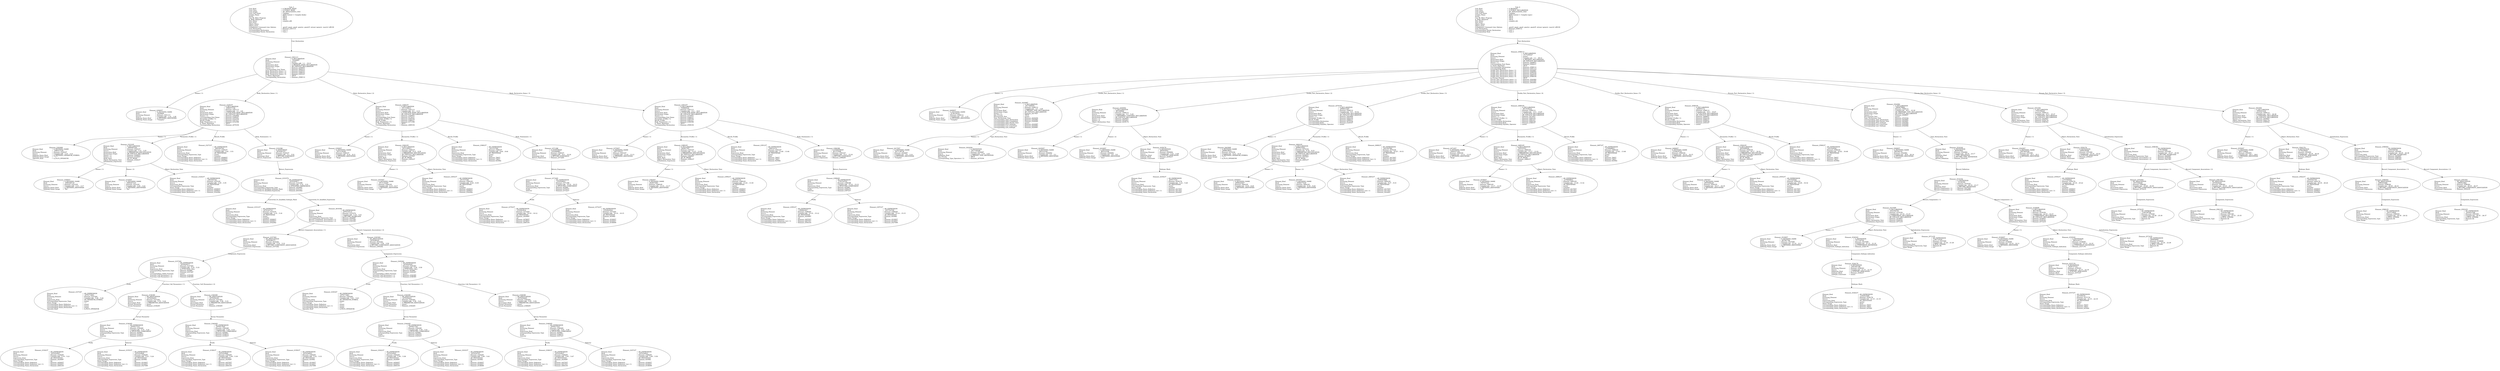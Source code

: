 digraph "complex.adt" {
  Unit_3 -> Element_2301113
      [ label=Unit_Declaration ];
  Unit_3
      [ label=<<TABLE BORDER="0" CELLBORDER="0" CELLSPACING="0" CELLPADDING="0"> 
          <TR><TD COLSPAN="3">Unit_3</TD></TR>
          <TR><TD ALIGN="LEFT">Unit_Kind   </TD><TD> = </TD><TD ALIGN="LEFT">A_PACKAGE_BODY</TD></TR>
          <TR><TD ALIGN="LEFT">Unit_Class   </TD><TD> = </TD><TD ALIGN="LEFT">A_PUBLIC_BODY</TD></TR>
          <TR><TD ALIGN="LEFT">Unit_Origin   </TD><TD> = </TD><TD ALIGN="LEFT">AN_APPLICATION_UNIT</TD></TR>
          <TR><TD ALIGN="LEFT">Unit_Full_Name    </TD><TD> = </TD><TD ALIGN="LEFT">Complex</TD></TR>
          <TR><TD ALIGN="LEFT">Unique_Name   </TD><TD> = </TD><TD ALIGN="LEFT">ASIS Context 1: Complex (body)</TD></TR>
          <TR><TD ALIGN="LEFT">Exists  </TD><TD> = </TD><TD ALIGN="LEFT">TRUE</TD></TR>
          <TR><TD ALIGN="LEFT">Can_Be_Main_Program     </TD><TD> = </TD><TD ALIGN="LEFT">TRUE</TD></TR>
          <TR><TD ALIGN="LEFT">Is_Body_Required     </TD><TD> = </TD><TD ALIGN="LEFT">TRUE</TD></TR>
          <TR><TD ALIGN="LEFT">Text_Name   </TD><TD> = </TD><TD ALIGN="LEFT">complex.adb</TD></TR>
          <TR><TD ALIGN="LEFT">Text_Form   </TD><TD> = </TD><TD ALIGN="LEFT"></TD></TR>
          <TR><TD ALIGN="LEFT">Object_Name   </TD><TD> = </TD><TD ALIGN="LEFT"></TD></TR>
          <TR><TD ALIGN="LEFT">Object_Form   </TD><TD> = </TD><TD ALIGN="LEFT"></TD></TR>
          <TR><TD ALIGN="LEFT">Compilation_Command_Line_Options         </TD><TD> = </TD><TD ALIGN="LEFT">-gnatA -gnatc -gnatt -gnatws -gnatyN -mtune=generic -march=x86-64</TD></TR>
          <TR><TD ALIGN="LEFT">Unit_Declaration     </TD><TD> = </TD><TD ALIGN="LEFT">Element_2301113</TD></TR>
          <TR><TD ALIGN="LEFT">Corresponding_Declaration       </TD><TD> = </TD><TD ALIGN="LEFT">Unit_4</TD></TR>
          <TR><TD ALIGN="LEFT">Corresponding_Parent_Declaration         </TD><TD> = </TD><TD ALIGN="LEFT">Unit_1</TD></TR>
          </TABLE>> ];
  Element_2301113 -> Element_2294057
      [ label="Names ( 1)" ];
  Element_2301113 -> Element_2329107
      [ label="Body_Declarative_Items ( 1)" ];
  Element_2301113 -> Element_2368107
      [ label="Body_Declarative_Items ( 2)" ];
  Element_2301113 -> Element_2393107
      [ label="Body_Declarative_Items ( 3)" ];
  Element_2301113
      [ label=<<TABLE BORDER="0" CELLBORDER="0" CELLSPACING="0" CELLPADDING="0"> 
          <TR><TD COLSPAN="3">Element_2301113</TD></TR>
          <TR><TD ALIGN="LEFT">Element_Kind    </TD><TD> = </TD><TD ALIGN="LEFT">A_DECLARATION</TD></TR>
          <TR><TD ALIGN="LEFT">Hash  </TD><TD> = </TD><TD ALIGN="LEFT"> 10240697</TD></TR>
          <TR><TD ALIGN="LEFT">Enclosing_Element     </TD><TD> = </TD><TD ALIGN="LEFT">(none)</TD></TR>
          <TR><TD ALIGN="LEFT">Source  </TD><TD> = </TD><TD ALIGN="LEFT">Complex.adb - 1:1 .. 19:12</TD></TR>
          <TR><TD ALIGN="LEFT">Declaration_Kind     </TD><TD> = </TD><TD ALIGN="LEFT">A_PACKAGE_BODY_DECLARATION</TD></TR>
          <TR><TD ALIGN="LEFT">Declaration_Origin     </TD><TD> = </TD><TD ALIGN="LEFT">AN_EXPLICIT_DECLARATION</TD></TR>
          <TR><TD ALIGN="LEFT">Names ( 1)   </TD><TD> = </TD><TD ALIGN="LEFT">Element_2294057</TD></TR>
          <TR><TD ALIGN="LEFT">Corresponding_End_Name      </TD><TD> = </TD><TD ALIGN="LEFT">Element_2404237</TD></TR>
          <TR><TD ALIGN="LEFT">Body_Declarative_Items ( 1)       </TD><TD> = </TD><TD ALIGN="LEFT">Element_2329107</TD></TR>
          <TR><TD ALIGN="LEFT">Body_Declarative_Items ( 2)       </TD><TD> = </TD><TD ALIGN="LEFT">Element_2368107</TD></TR>
          <TR><TD ALIGN="LEFT">Body_Declarative_Items ( 3)       </TD><TD> = </TD><TD ALIGN="LEFT">Element_2393107</TD></TR>
          <TR><TD ALIGN="LEFT">Is_Name_Repeated     </TD><TD> = </TD><TD ALIGN="LEFT">TRUE</TD></TR>
          <TR><TD ALIGN="LEFT">Corresponding_Declaration       </TD><TD> = </TD><TD ALIGN="LEFT">Element_2568112</TD></TR>
          </TABLE>> ];
  Element_2294057
      [ label=<<TABLE BORDER="0" CELLBORDER="0" CELLSPACING="0" CELLPADDING="0"> 
          <TR><TD COLSPAN="3">Element_2294057</TD></TR>
          <TR><TD ALIGN="LEFT">Element_Kind    </TD><TD> = </TD><TD ALIGN="LEFT">A_DEFINING_NAME</TD></TR>
          <TR><TD ALIGN="LEFT">Hash  </TD><TD> = </TD><TD ALIGN="LEFT"> 9329849</TD></TR>
          <TR><TD ALIGN="LEFT">Enclosing_Element     </TD><TD> = </TD><TD ALIGN="LEFT">Element_2301113</TD></TR>
          <TR><TD ALIGN="LEFT">Source  </TD><TD> = </TD><TD ALIGN="LEFT">Complex.adb - 1:14 .. 1:20</TD></TR>
          <TR><TD ALIGN="LEFT">Defining_Name_Kind     </TD><TD> = </TD><TD ALIGN="LEFT">A_DEFINING_IDENTIFIER</TD></TR>
          <TR><TD ALIGN="LEFT">Defining_Name_Image     </TD><TD> = </TD><TD ALIGN="LEFT">"Complex"</TD></TR>
          </TABLE>> ];
  Element_2329107 -> Element_2302069
      [ label="Names ( 1)" ];
  Element_2329107 -> Element_2323105
      [ label="Parameter_Profile ( 1)" ];
  Element_2329107 -> Element_2327237
      [ label=Result_Profile ];
  Element_2329107 -> Element_2332398
      [ label="Body_Statements ( 1)" ];
  Element_2329107
      [ label=<<TABLE BORDER="0" CELLBORDER="0" CELLSPACING="0" CELLPADDING="0"> 
          <TR><TD COLSPAN="3">Element_2329107</TD></TR>
          <TR><TD ALIGN="LEFT">Element_Kind    </TD><TD> = </TD><TD ALIGN="LEFT">A_DECLARATION</TD></TR>
          <TR><TD ALIGN="LEFT">Hash  </TD><TD> = </TD><TD ALIGN="LEFT"> 1080471726</TD></TR>
          <TR><TD ALIGN="LEFT">Enclosing_Element     </TD><TD> = </TD><TD ALIGN="LEFT">Element_2301113</TD></TR>
          <TR><TD ALIGN="LEFT">Source  </TD><TD> = </TD><TD ALIGN="LEFT">Complex.adb - 3:1 .. 6:8</TD></TR>
          <TR><TD ALIGN="LEFT">Declaration_Kind     </TD><TD> = </TD><TD ALIGN="LEFT">A_FUNCTION_BODY_DECLARATION</TD></TR>
          <TR><TD ALIGN="LEFT">Declaration_Origin     </TD><TD> = </TD><TD ALIGN="LEFT">AN_EXPLICIT_DECLARATION</TD></TR>
          <TR><TD ALIGN="LEFT">Names ( 1)   </TD><TD> = </TD><TD ALIGN="LEFT">Element_2302069</TD></TR>
          <TR><TD ALIGN="LEFT">Corresponding_End_Name      </TD><TD> = </TD><TD ALIGN="LEFT">Element_2349247</TD></TR>
          <TR><TD ALIGN="LEFT">Parameter_Profile ( 1)      </TD><TD> = </TD><TD ALIGN="LEFT">Element_2323105</TD></TR>
          <TR><TD ALIGN="LEFT">Result_Profile    </TD><TD> = </TD><TD ALIGN="LEFT">Element_2327237</TD></TR>
          <TR><TD ALIGN="LEFT">Body_Statements ( 1)      </TD><TD> = </TD><TD ALIGN="LEFT">Element_2332398</TD></TR>
          <TR><TD ALIGN="LEFT">Is_Name_Repeated     </TD><TD> = </TD><TD ALIGN="LEFT">TRUE</TD></TR>
          <TR><TD ALIGN="LEFT">Corresponding_Declaration       </TD><TD> = </TD><TD ALIGN="LEFT">Element_2470104</TD></TR>
          </TABLE>> ];
  Element_2302069
      [ label=<<TABLE BORDER="0" CELLBORDER="0" CELLSPACING="0" CELLPADDING="0"> 
          <TR><TD COLSPAN="3">Element_2302069</TD></TR>
          <TR><TD ALIGN="LEFT">Element_Kind    </TD><TD> = </TD><TD ALIGN="LEFT">A_DEFINING_NAME</TD></TR>
          <TR><TD ALIGN="LEFT">Hash  </TD><TD> = </TD><TD ALIGN="LEFT"> 1080317230</TD></TR>
          <TR><TD ALIGN="LEFT">Enclosing_Element     </TD><TD> = </TD><TD ALIGN="LEFT">Element_2329107</TD></TR>
          <TR><TD ALIGN="LEFT">Source  </TD><TD> = </TD><TD ALIGN="LEFT">Complex.adb - 3:10 .. 3:12</TD></TR>
          <TR><TD ALIGN="LEFT">Defining_Name_Kind     </TD><TD> = </TD><TD ALIGN="LEFT">A_DEFINING_OPERATOR_SYMBOL</TD></TR>
          <TR><TD ALIGN="LEFT">Defining_Name_Image     </TD><TD> = </TD><TD ALIGN="LEFT">""+""</TD></TR>
          <TR><TD ALIGN="LEFT">Operator_Kind    </TD><TD> = </TD><TD ALIGN="LEFT">A_PLUS_OPERATOR</TD></TR>
          </TABLE>> ];
  Element_2323105 -> Element_2309057
      [ label="Names ( 1)" ];
  Element_2323105 -> Element_2316057
      [ label="Names ( 2)" ];
  Element_2323105 -> Element_2324237
      [ label=Object_Declaration_View ];
  Element_2323105
      [ label=<<TABLE BORDER="0" CELLBORDER="0" CELLSPACING="0" CELLPADDING="0"> 
          <TR><TD COLSPAN="3">Element_2323105</TD></TR>
          <TR><TD ALIGN="LEFT">Element_Kind    </TD><TD> = </TD><TD ALIGN="LEFT">A_DECLARATION</TD></TR>
          <TR><TD ALIGN="LEFT">Hash  </TD><TD> = </TD><TD ALIGN="LEFT"> 1080465326</TD></TR>
          <TR><TD ALIGN="LEFT">Enclosing_Element     </TD><TD> = </TD><TD ALIGN="LEFT">Element_2329107</TD></TR>
          <TR><TD ALIGN="LEFT">Source  </TD><TD> = </TD><TD ALIGN="LEFT">Complex.adb - 3:15 .. 3:35</TD></TR>
          <TR><TD ALIGN="LEFT">Declaration_Kind     </TD><TD> = </TD><TD ALIGN="LEFT">A_PARAMETER_SPECIFICATION</TD></TR>
          <TR><TD ALIGN="LEFT">Declaration_Origin     </TD><TD> = </TD><TD ALIGN="LEFT">AN_EXPLICIT_DECLARATION</TD></TR>
          <TR><TD ALIGN="LEFT">Names ( 1)   </TD><TD> = </TD><TD ALIGN="LEFT">Element_2309057</TD></TR>
          <TR><TD ALIGN="LEFT">Names ( 2)   </TD><TD> = </TD><TD ALIGN="LEFT">Element_2316057</TD></TR>
          <TR><TD ALIGN="LEFT">Mode_Kind   </TD><TD> = </TD><TD ALIGN="LEFT">AN_IN_MODE</TD></TR>
          <TR><TD ALIGN="LEFT">Object_Declaration_View      </TD><TD> = </TD><TD ALIGN="LEFT">Element_2324237</TD></TR>
          <TR><TD ALIGN="LEFT">Initialization_Expression       </TD><TD> = </TD><TD ALIGN="LEFT">(none)</TD></TR>
          </TABLE>> ];
  Element_2309057
      [ label=<<TABLE BORDER="0" CELLBORDER="0" CELLSPACING="0" CELLPADDING="0"> 
          <TR><TD COLSPAN="3">Element_2309057</TD></TR>
          <TR><TD ALIGN="LEFT">Element_Kind    </TD><TD> = </TD><TD ALIGN="LEFT">A_DEFINING_NAME</TD></TR>
          <TR><TD ALIGN="LEFT">Hash  </TD><TD> = </TD><TD ALIGN="LEFT"> 1080268718</TD></TR>
          <TR><TD ALIGN="LEFT">Enclosing_Element     </TD><TD> = </TD><TD ALIGN="LEFT">Element_2323105</TD></TR>
          <TR><TD ALIGN="LEFT">Source  </TD><TD> = </TD><TD ALIGN="LEFT">Complex.adb - 3:15 .. 3:17</TD></TR>
          <TR><TD ALIGN="LEFT">Defining_Name_Kind     </TD><TD> = </TD><TD ALIGN="LEFT">A_DEFINING_IDENTIFIER</TD></TR>
          <TR><TD ALIGN="LEFT">Defining_Name_Image     </TD><TD> = </TD><TD ALIGN="LEFT">"lhs"</TD></TR>
          </TABLE>> ];
  Element_2316057
      [ label=<<TABLE BORDER="0" CELLBORDER="0" CELLSPACING="0" CELLPADDING="0"> 
          <TR><TD COLSPAN="3">Element_2316057</TD></TR>
          <TR><TD ALIGN="LEFT">Element_Kind    </TD><TD> = </TD><TD ALIGN="LEFT">A_DEFINING_NAME</TD></TR>
          <TR><TD ALIGN="LEFT">Hash  </TD><TD> = </TD><TD ALIGN="LEFT"> 1080267310</TD></TR>
          <TR><TD ALIGN="LEFT">Enclosing_Element     </TD><TD> = </TD><TD ALIGN="LEFT">Element_2323105</TD></TR>
          <TR><TD ALIGN="LEFT">Source  </TD><TD> = </TD><TD ALIGN="LEFT">Complex.adb - 3:20 .. 3:22</TD></TR>
          <TR><TD ALIGN="LEFT">Defining_Name_Kind     </TD><TD> = </TD><TD ALIGN="LEFT">A_DEFINING_IDENTIFIER</TD></TR>
          <TR><TD ALIGN="LEFT">Defining_Name_Image     </TD><TD> = </TD><TD ALIGN="LEFT">"rhs"</TD></TR>
          </TABLE>> ];
  Element_2324237
      [ label=<<TABLE BORDER="0" CELLBORDER="0" CELLSPACING="0" CELLPADDING="0"> 
          <TR><TD COLSPAN="3">Element_2324237</TD></TR>
          <TR><TD ALIGN="LEFT">Element_Kind    </TD><TD> = </TD><TD ALIGN="LEFT">AN_EXPRESSION</TD></TR>
          <TR><TD ALIGN="LEFT">Hash  </TD><TD> = </TD><TD ALIGN="LEFT"> 1081005742</TD></TR>
          <TR><TD ALIGN="LEFT">Enclosing_Element     </TD><TD> = </TD><TD ALIGN="LEFT">Element_2323105</TD></TR>
          <TR><TD ALIGN="LEFT">Source  </TD><TD> = </TD><TD ALIGN="LEFT">Complex.adb - 3:29 .. 3:35</TD></TR>
          <TR><TD ALIGN="LEFT">Expression_Kind    </TD><TD> = </TD><TD ALIGN="LEFT">AN_IDENTIFIER</TD></TR>
          <TR><TD ALIGN="LEFT">Corresponding_Expression_Type        </TD><TD> = </TD><TD ALIGN="LEFT">(none)</TD></TR>
          <TR><TD ALIGN="LEFT">Name_Image   </TD><TD> = </TD><TD ALIGN="LEFT">Complex</TD></TR>
          <TR><TD ALIGN="LEFT">Corresponding_Name_Definition        </TD><TD> = </TD><TD ALIGN="LEFT">Element_2509057</TD></TR>
          <TR><TD ALIGN="LEFT">Corresponding_Name_Definition_List ( 1)          </TD><TD> = </TD><TD ALIGN="LEFT">Element_2509057</TD></TR>
          <TR><TD ALIGN="LEFT">Corresponding_Name_Declaration        </TD><TD> = </TD><TD ALIGN="LEFT">Element_2542082</TD></TR>
          </TABLE>> ];
  Element_2327237
      [ label=<<TABLE BORDER="0" CELLBORDER="0" CELLSPACING="0" CELLPADDING="0"> 
          <TR><TD COLSPAN="3">Element_2327237</TD></TR>
          <TR><TD ALIGN="LEFT">Element_Kind    </TD><TD> = </TD><TD ALIGN="LEFT">AN_EXPRESSION</TD></TR>
          <TR><TD ALIGN="LEFT">Hash  </TD><TD> = </TD><TD ALIGN="LEFT"> 1081005742</TD></TR>
          <TR><TD ALIGN="LEFT">Enclosing_Element     </TD><TD> = </TD><TD ALIGN="LEFT">Element_2329107</TD></TR>
          <TR><TD ALIGN="LEFT">Source  </TD><TD> = </TD><TD ALIGN="LEFT">Complex.adb - 3:45 .. 3:51</TD></TR>
          <TR><TD ALIGN="LEFT">Expression_Kind    </TD><TD> = </TD><TD ALIGN="LEFT">AN_IDENTIFIER</TD></TR>
          <TR><TD ALIGN="LEFT">Corresponding_Expression_Type        </TD><TD> = </TD><TD ALIGN="LEFT">(none)</TD></TR>
          <TR><TD ALIGN="LEFT">Name_Image   </TD><TD> = </TD><TD ALIGN="LEFT">Complex</TD></TR>
          <TR><TD ALIGN="LEFT">Corresponding_Name_Definition        </TD><TD> = </TD><TD ALIGN="LEFT">Element_2509057</TD></TR>
          <TR><TD ALIGN="LEFT">Corresponding_Name_Definition_List ( 1)          </TD><TD> = </TD><TD ALIGN="LEFT">Element_2509057</TD></TR>
          <TR><TD ALIGN="LEFT">Corresponding_Name_Declaration        </TD><TD> = </TD><TD ALIGN="LEFT">Element_2542082</TD></TR>
          </TABLE>> ];
  Element_2332398 -> Element_2333374
      [ label=Return_Expression ];
  Element_2332398
      [ label=<<TABLE BORDER="0" CELLBORDER="0" CELLSPACING="0" CELLPADDING="0"> 
          <TR><TD COLSPAN="3">Element_2332398</TD></TR>
          <TR><TD ALIGN="LEFT">Element_Kind    </TD><TD> = </TD><TD ALIGN="LEFT">A_STATEMENT</TD></TR>
          <TR><TD ALIGN="LEFT">Hash  </TD><TD> = </TD><TD ALIGN="LEFT">-1876281237</TD></TR>
          <TR><TD ALIGN="LEFT">Enclosing_Element     </TD><TD> = </TD><TD ALIGN="LEFT">Element_2329107</TD></TR>
          <TR><TD ALIGN="LEFT">Source  </TD><TD> = </TD><TD ALIGN="LEFT">Complex.adb - 5:3 .. 5:52</TD></TR>
          <TR><TD ALIGN="LEFT">Statement_Kind    </TD><TD> = </TD><TD ALIGN="LEFT">A_RETURN_STATEMENT</TD></TR>
          <TR><TD ALIGN="LEFT">Return_Expression     </TD><TD> = </TD><TD ALIGN="LEFT">Element_2333374</TD></TR>
          </TABLE>> ];
  Element_2333374 -> Element_2331237
      [ label=Converted_Or_Qualified_Subtype_Mark ];
  Element_2333374 -> Element_2616362
      [ label=Converted_Or_Qualified_Expression ];
  Element_2333374
      [ label=<<TABLE BORDER="0" CELLBORDER="0" CELLSPACING="0" CELLPADDING="0"> 
          <TR><TD COLSPAN="3">Element_2333374</TD></TR>
          <TR><TD ALIGN="LEFT">Element_Kind    </TD><TD> = </TD><TD ALIGN="LEFT">AN_EXPRESSION</TD></TR>
          <TR><TD ALIGN="LEFT">Hash  </TD><TD> = </TD><TD ALIGN="LEFT">-1876305877</TD></TR>
          <TR><TD ALIGN="LEFT">Enclosing_Element     </TD><TD> = </TD><TD ALIGN="LEFT">Element_2332398</TD></TR>
          <TR><TD ALIGN="LEFT">Source  </TD><TD> = </TD><TD ALIGN="LEFT">Complex.adb - 5:10 .. 5:51</TD></TR>
          <TR><TD ALIGN="LEFT">Expression_Kind    </TD><TD> = </TD><TD ALIGN="LEFT">A_QUALIFIED_EXPRESSION</TD></TR>
          <TR><TD ALIGN="LEFT">Corresponding_Expression_Type        </TD><TD> = </TD><TD ALIGN="LEFT">Element_2424087</TD></TR>
          <TR><TD ALIGN="LEFT">Converted_Or_Qualified_Subtype_Mark         </TD><TD> = </TD><TD ALIGN="LEFT">Element_2331237</TD></TR>
          <TR><TD ALIGN="LEFT">Converted_Or_Qualified_Expression         </TD><TD> = </TD><TD ALIGN="LEFT">Element_2616362</TD></TR>
          </TABLE>> ];
  Element_2331237
      [ label=<<TABLE BORDER="0" CELLBORDER="0" CELLSPACING="0" CELLPADDING="0"> 
          <TR><TD COLSPAN="3">Element_2331237</TD></TR>
          <TR><TD ALIGN="LEFT">Element_Kind    </TD><TD> = </TD><TD ALIGN="LEFT">AN_EXPRESSION</TD></TR>
          <TR><TD ALIGN="LEFT">Hash  </TD><TD> = </TD><TD ALIGN="LEFT">-1876183733</TD></TR>
          <TR><TD ALIGN="LEFT">Enclosing_Element     </TD><TD> = </TD><TD ALIGN="LEFT">Element_2333374</TD></TR>
          <TR><TD ALIGN="LEFT">Source  </TD><TD> = </TD><TD ALIGN="LEFT">Complex.adb - 5:10 .. 5:16</TD></TR>
          <TR><TD ALIGN="LEFT">Expression_Kind    </TD><TD> = </TD><TD ALIGN="LEFT">AN_IDENTIFIER</TD></TR>
          <TR><TD ALIGN="LEFT">Corresponding_Expression_Type        </TD><TD> = </TD><TD ALIGN="LEFT">(none)</TD></TR>
          <TR><TD ALIGN="LEFT">Name_Image   </TD><TD> = </TD><TD ALIGN="LEFT">Complex</TD></TR>
          <TR><TD ALIGN="LEFT">Corresponding_Name_Definition        </TD><TD> = </TD><TD ALIGN="LEFT">Element_2509057</TD></TR>
          <TR><TD ALIGN="LEFT">Corresponding_Name_Definition_List ( 1)          </TD><TD> = </TD><TD ALIGN="LEFT">Element_2509057</TD></TR>
          <TR><TD ALIGN="LEFT">Corresponding_Name_Declaration        </TD><TD> = </TD><TD ALIGN="LEFT">Element_2542082</TD></TR>
          </TABLE>> ];
  Element_2616362 -> Element_2337383
      [ label="Record_Component_Associations ( 1)" ];
  Element_2616362 -> Element_2345383
      [ label="Record_Component_Associations ( 2)" ];
  Element_2616362
      [ label=<<TABLE BORDER="0" CELLBORDER="0" CELLSPACING="0" CELLPADDING="0"> 
          <TR><TD COLSPAN="3">Element_2616362</TD></TR>
          <TR><TD ALIGN="LEFT">Element_Kind    </TD><TD> = </TD><TD ALIGN="LEFT">AN_EXPRESSION</TD></TR>
          <TR><TD ALIGN="LEFT">Hash  </TD><TD> = </TD><TD ALIGN="LEFT">-1876318133</TD></TR>
          <TR><TD ALIGN="LEFT">Enclosing_Element     </TD><TD> = </TD><TD ALIGN="LEFT">Element_2333374</TD></TR>
          <TR><TD ALIGN="LEFT">Source  </TD><TD> = </TD><TD ALIGN="LEFT">Complex.adb - 5:18 .. 5:51</TD></TR>
          <TR><TD ALIGN="LEFT">Expression_Kind    </TD><TD> = </TD><TD ALIGN="LEFT">A_RECORD_AGGREGATE</TD></TR>
          <TR><TD ALIGN="LEFT">Corresponding_Expression_Type        </TD><TD> = </TD><TD ALIGN="LEFT">Element_2424087</TD></TR>
          <TR><TD ALIGN="LEFT">Record_Component_Associations ( 1)         </TD><TD> = </TD><TD ALIGN="LEFT">Element_2337383</TD></TR>
          <TR><TD ALIGN="LEFT">Record_Component_Associations ( 2)         </TD><TD> = </TD><TD ALIGN="LEFT">Element_2345383</TD></TR>
          </TABLE>> ];
  Element_2337383 -> Element_2337262
      [ label=Component_Expression ];
  Element_2337383
      [ label=<<TABLE BORDER="0" CELLBORDER="0" CELLSPACING="0" CELLPADDING="0"> 
          <TR><TD COLSPAN="3">Element_2337383</TD></TR>
          <TR><TD ALIGN="LEFT">Element_Kind    </TD><TD> = </TD><TD ALIGN="LEFT">AN_ASSOCIATION</TD></TR>
          <TR><TD ALIGN="LEFT">Hash  </TD><TD> = </TD><TD ALIGN="LEFT">-1876296373</TD></TR>
          <TR><TD ALIGN="LEFT">Enclosing_Element     </TD><TD> = </TD><TD ALIGN="LEFT">Element_2616362</TD></TR>
          <TR><TD ALIGN="LEFT">Source  </TD><TD> = </TD><TD ALIGN="LEFT">Complex.adb - 5:19 .. 5:33</TD></TR>
          <TR><TD ALIGN="LEFT">Association_Kind     </TD><TD> = </TD><TD ALIGN="LEFT">A_RECORD_COMPONENT_ASSOCIATION</TD></TR>
          <TR><TD ALIGN="LEFT">Component_Expression      </TD><TD> = </TD><TD ALIGN="LEFT">Element_2337262</TD></TR>
          </TABLE>> ];
  Element_2337262 -> Element_2337247
      [ label=Prefix ];
  Element_2337262 -> Element_2336385
      [ label="Function_Call_Parameters ( 1)" ];
  Element_2337262 -> Element_2340385
      [ label="Function_Call_Parameters ( 2)" ];
  Element_2337262
      [ label=<<TABLE BORDER="0" CELLBORDER="0" CELLSPACING="0" CELLPADDING="0"> 
          <TR><TD COLSPAN="3">Element_2337262</TD></TR>
          <TR><TD ALIGN="LEFT">Element_Kind    </TD><TD> = </TD><TD ALIGN="LEFT">AN_EXPRESSION</TD></TR>
          <TR><TD ALIGN="LEFT">Hash  </TD><TD> = </TD><TD ALIGN="LEFT">-1876420277</TD></TR>
          <TR><TD ALIGN="LEFT">Enclosing_Element     </TD><TD> = </TD><TD ALIGN="LEFT">Element_2337383</TD></TR>
          <TR><TD ALIGN="LEFT">Source  </TD><TD> = </TD><TD ALIGN="LEFT">Complex.adb - 5:19 .. 5:33</TD></TR>
          <TR><TD ALIGN="LEFT">Expression_Kind    </TD><TD> = </TD><TD ALIGN="LEFT">A_FUNCTION_CALL</TD></TR>
          <TR><TD ALIGN="LEFT">Corresponding_Expression_Type        </TD><TD> = </TD><TD ALIGN="LEFT">Element_925082</TD></TR>
          <TR><TD ALIGN="LEFT">Prefix  </TD><TD> = </TD><TD ALIGN="LEFT">Element_2337247</TD></TR>
          <TR><TD ALIGN="LEFT">Corresponding_Called_Function        </TD><TD> = </TD><TD ALIGN="LEFT">(none)</TD></TR>
          <TR><TD ALIGN="LEFT">Function_Call_Parameters ( 1)        </TD><TD> = </TD><TD ALIGN="LEFT">Element_2336385</TD></TR>
          <TR><TD ALIGN="LEFT">Function_Call_Parameters ( 2)        </TD><TD> = </TD><TD ALIGN="LEFT">Element_2340385</TD></TR>
          </TABLE>> ];
  Element_2336385 -> Element_2336265
      [ label=Actual_Parameter ];
  Element_2336385
      [ label=<<TABLE BORDER="0" CELLBORDER="0" CELLSPACING="0" CELLPADDING="0"> 
          <TR><TD COLSPAN="3">Element_2336385</TD></TR>
          <TR><TD ALIGN="LEFT">Element_Kind    </TD><TD> = </TD><TD ALIGN="LEFT">AN_ASSOCIATION</TD></TR>
          <TR><TD ALIGN="LEFT">Hash  </TD><TD> = </TD><TD ALIGN="LEFT">-1876294453</TD></TR>
          <TR><TD ALIGN="LEFT">Enclosing_Element     </TD><TD> = </TD><TD ALIGN="LEFT">Element_2337262</TD></TR>
          <TR><TD ALIGN="LEFT">Source  </TD><TD> = </TD><TD ALIGN="LEFT">Complex.adb - 5:19 .. 5:24</TD></TR>
          <TR><TD ALIGN="LEFT">Association_Kind     </TD><TD> = </TD><TD ALIGN="LEFT">A_PARAMETER_ASSOCIATION</TD></TR>
          <TR><TD ALIGN="LEFT">Formal_Parameter     </TD><TD> = </TD><TD ALIGN="LEFT">(none)</TD></TR>
          <TR><TD ALIGN="LEFT">Actual_Parameter     </TD><TD> = </TD><TD ALIGN="LEFT">Element_2336265</TD></TR>
          </TABLE>> ];
  Element_2336265 -> Element_2334237
      [ label=Prefix ];
  Element_2336265 -> Element_2335237
      [ label=Selector ];
  Element_2336265
      [ label=<<TABLE BORDER="0" CELLBORDER="0" CELLSPACING="0" CELLPADDING="0"> 
          <TR><TD COLSPAN="3">Element_2336265</TD></TR>
          <TR><TD ALIGN="LEFT">Element_Kind    </TD><TD> = </TD><TD ALIGN="LEFT">AN_EXPRESSION</TD></TR>
          <TR><TD ALIGN="LEFT">Hash  </TD><TD> = </TD><TD ALIGN="LEFT">-1876417333</TD></TR>
          <TR><TD ALIGN="LEFT">Enclosing_Element     </TD><TD> = </TD><TD ALIGN="LEFT">Element_2336385</TD></TR>
          <TR><TD ALIGN="LEFT">Source  </TD><TD> = </TD><TD ALIGN="LEFT">Complex.adb - 5:19 .. 5:24</TD></TR>
          <TR><TD ALIGN="LEFT">Expression_Kind    </TD><TD> = </TD><TD ALIGN="LEFT">A_SELECTED_COMPONENT</TD></TR>
          <TR><TD ALIGN="LEFT">Corresponding_Expression_Type        </TD><TD> = </TD><TD ALIGN="LEFT">Element_925082</TD></TR>
          <TR><TD ALIGN="LEFT">Prefix  </TD><TD> = </TD><TD ALIGN="LEFT">Element_2334237</TD></TR>
          <TR><TD ALIGN="LEFT">Selector   </TD><TD> = </TD><TD ALIGN="LEFT">Element_2335237</TD></TR>
          </TABLE>> ];
  Element_2334237
      [ label=<<TABLE BORDER="0" CELLBORDER="0" CELLSPACING="0" CELLPADDING="0"> 
          <TR><TD COLSPAN="3">Element_2334237</TD></TR>
          <TR><TD ALIGN="LEFT">Element_Kind    </TD><TD> = </TD><TD ALIGN="LEFT">AN_EXPRESSION</TD></TR>
          <TR><TD ALIGN="LEFT">Hash  </TD><TD> = </TD><TD ALIGN="LEFT">-1876183957</TD></TR>
          <TR><TD ALIGN="LEFT">Enclosing_Element     </TD><TD> = </TD><TD ALIGN="LEFT">Element_2336265</TD></TR>
          <TR><TD ALIGN="LEFT">Source  </TD><TD> = </TD><TD ALIGN="LEFT">Complex.adb - 5:19 .. 5:21</TD></TR>
          <TR><TD ALIGN="LEFT">Expression_Kind    </TD><TD> = </TD><TD ALIGN="LEFT">AN_IDENTIFIER</TD></TR>
          <TR><TD ALIGN="LEFT">Corresponding_Expression_Type        </TD><TD> = </TD><TD ALIGN="LEFT">Element_2424087</TD></TR>
          <TR><TD ALIGN="LEFT">Name_Image   </TD><TD> = </TD><TD ALIGN="LEFT">lhs</TD></TR>
          <TR><TD ALIGN="LEFT">Corresponding_Name_Definition        </TD><TD> = </TD><TD ALIGN="LEFT">Element_2450057</TD></TR>
          <TR><TD ALIGN="LEFT">Corresponding_Name_Definition_List ( 1)          </TD><TD> = </TD><TD ALIGN="LEFT">Element_2450057</TD></TR>
          <TR><TD ALIGN="LEFT">Corresponding_Name_Declaration        </TD><TD> = </TD><TD ALIGN="LEFT">Element_2464105</TD></TR>
          </TABLE>> ];
  Element_2335237
      [ label=<<TABLE BORDER="0" CELLBORDER="0" CELLSPACING="0" CELLPADDING="0"> 
          <TR><TD COLSPAN="3">Element_2335237</TD></TR>
          <TR><TD ALIGN="LEFT">Element_Kind    </TD><TD> = </TD><TD ALIGN="LEFT">AN_EXPRESSION</TD></TR>
          <TR><TD ALIGN="LEFT">Hash  </TD><TD> = </TD><TD ALIGN="LEFT">-1876183829</TD></TR>
          <TR><TD ALIGN="LEFT">Enclosing_Element     </TD><TD> = </TD><TD ALIGN="LEFT">Element_2336265</TD></TR>
          <TR><TD ALIGN="LEFT">Source  </TD><TD> = </TD><TD ALIGN="LEFT">Complex.adb - 5:23 .. 5:24</TD></TR>
          <TR><TD ALIGN="LEFT">Expression_Kind    </TD><TD> = </TD><TD ALIGN="LEFT">AN_IDENTIFIER</TD></TR>
          <TR><TD ALIGN="LEFT">Corresponding_Expression_Type        </TD><TD> = </TD><TD ALIGN="LEFT">Element_925082</TD></TR>
          <TR><TD ALIGN="LEFT">Name_Image   </TD><TD> = </TD><TD ALIGN="LEFT">Re</TD></TR>
          <TR><TD ALIGN="LEFT">Corresponding_Name_Definition        </TD><TD> = </TD><TD ALIGN="LEFT">Element_2519057</TD></TR>
          <TR><TD ALIGN="LEFT">Corresponding_Name_Definition_List ( 1)          </TD><TD> = </TD><TD ALIGN="LEFT">Element_2519057</TD></TR>
          <TR><TD ALIGN="LEFT">Corresponding_Name_Declaration        </TD><TD> = </TD><TD ALIGN="LEFT">Element_2527099</TD></TR>
          </TABLE>> ];
  Element_2337247
      [ label=<<TABLE BORDER="0" CELLBORDER="0" CELLSPACING="0" CELLPADDING="0"> 
          <TR><TD COLSPAN="3">Element_2337247</TD></TR>
          <TR><TD ALIGN="LEFT">Element_Kind    </TD><TD> = </TD><TD ALIGN="LEFT">AN_EXPRESSION</TD></TR>
          <TR><TD ALIGN="LEFT">Hash  </TD><TD> = </TD><TD ALIGN="LEFT">-1876173493</TD></TR>
          <TR><TD ALIGN="LEFT">Enclosing_Element     </TD><TD> = </TD><TD ALIGN="LEFT">Element_2337262</TD></TR>
          <TR><TD ALIGN="LEFT">Source  </TD><TD> = </TD><TD ALIGN="LEFT">Complex.adb - 5:26 .. 5:26</TD></TR>
          <TR><TD ALIGN="LEFT">Expression_Kind    </TD><TD> = </TD><TD ALIGN="LEFT">AN_OPERATOR_SYMBOL</TD></TR>
          <TR><TD ALIGN="LEFT">Corresponding_Expression_Type        </TD><TD> = </TD><TD ALIGN="LEFT">(none)</TD></TR>
          <TR><TD ALIGN="LEFT">Name_Image   </TD><TD> = </TD><TD ALIGN="LEFT">"+"</TD></TR>
          <TR><TD ALIGN="LEFT">Corresponding_Name_Definition        </TD><TD> = </TD><TD ALIGN="LEFT">(none)</TD></TR>
          <TR><TD ALIGN="LEFT">Corresponding_Name_Definition_List ( 1)          </TD><TD> = </TD><TD ALIGN="LEFT">(none)</TD></TR>
          <TR><TD ALIGN="LEFT">Corresponding_Name_Declaration        </TD><TD> = </TD><TD ALIGN="LEFT">(none)</TD></TR>
          <TR><TD ALIGN="LEFT">Operator_Kind    </TD><TD> = </TD><TD ALIGN="LEFT">A_PLUS_OPERATOR</TD></TR>
          </TABLE>> ];
  Element_2340385 -> Element_2340265
      [ label=Actual_Parameter ];
  Element_2340385
      [ label=<<TABLE BORDER="0" CELLBORDER="0" CELLSPACING="0" CELLPADDING="0"> 
          <TR><TD COLSPAN="3">Element_2340385</TD></TR>
          <TR><TD ALIGN="LEFT">Element_Kind    </TD><TD> = </TD><TD ALIGN="LEFT">AN_ASSOCIATION</TD></TR>
          <TR><TD ALIGN="LEFT">Hash  </TD><TD> = </TD><TD ALIGN="LEFT">-1876294165</TD></TR>
          <TR><TD ALIGN="LEFT">Enclosing_Element     </TD><TD> = </TD><TD ALIGN="LEFT">Element_2337262</TD></TR>
          <TR><TD ALIGN="LEFT">Source  </TD><TD> = </TD><TD ALIGN="LEFT">Complex.adb - 5:28 .. 5:33</TD></TR>
          <TR><TD ALIGN="LEFT">Association_Kind     </TD><TD> = </TD><TD ALIGN="LEFT">A_PARAMETER_ASSOCIATION</TD></TR>
          <TR><TD ALIGN="LEFT">Formal_Parameter     </TD><TD> = </TD><TD ALIGN="LEFT">(none)</TD></TR>
          <TR><TD ALIGN="LEFT">Actual_Parameter     </TD><TD> = </TD><TD ALIGN="LEFT">Element_2340265</TD></TR>
          </TABLE>> ];
  Element_2340265 -> Element_2338237
      [ label=Prefix ];
  Element_2340265 -> Element_2339237
      [ label=Selector ];
  Element_2340265
      [ label=<<TABLE BORDER="0" CELLBORDER="0" CELLSPACING="0" CELLPADDING="0"> 
          <TR><TD COLSPAN="3">Element_2340265</TD></TR>
          <TR><TD ALIGN="LEFT">Element_Kind    </TD><TD> = </TD><TD ALIGN="LEFT">AN_EXPRESSION</TD></TR>
          <TR><TD ALIGN="LEFT">Hash  </TD><TD> = </TD><TD ALIGN="LEFT">-1876417045</TD></TR>
          <TR><TD ALIGN="LEFT">Enclosing_Element     </TD><TD> = </TD><TD ALIGN="LEFT">Element_2340385</TD></TR>
          <TR><TD ALIGN="LEFT">Source  </TD><TD> = </TD><TD ALIGN="LEFT">Complex.adb - 5:28 .. 5:33</TD></TR>
          <TR><TD ALIGN="LEFT">Expression_Kind    </TD><TD> = </TD><TD ALIGN="LEFT">A_SELECTED_COMPONENT</TD></TR>
          <TR><TD ALIGN="LEFT">Corresponding_Expression_Type        </TD><TD> = </TD><TD ALIGN="LEFT">Element_925082</TD></TR>
          <TR><TD ALIGN="LEFT">Prefix  </TD><TD> = </TD><TD ALIGN="LEFT">Element_2338237</TD></TR>
          <TR><TD ALIGN="LEFT">Selector   </TD><TD> = </TD><TD ALIGN="LEFT">Element_2339237</TD></TR>
          </TABLE>> ];
  Element_2338237
      [ label=<<TABLE BORDER="0" CELLBORDER="0" CELLSPACING="0" CELLPADDING="0"> 
          <TR><TD COLSPAN="3">Element_2338237</TD></TR>
          <TR><TD ALIGN="LEFT">Element_Kind    </TD><TD> = </TD><TD ALIGN="LEFT">AN_EXPRESSION</TD></TR>
          <TR><TD ALIGN="LEFT">Hash  </TD><TD> = </TD><TD ALIGN="LEFT">-1876183669</TD></TR>
          <TR><TD ALIGN="LEFT">Enclosing_Element     </TD><TD> = </TD><TD ALIGN="LEFT">Element_2340265</TD></TR>
          <TR><TD ALIGN="LEFT">Source  </TD><TD> = </TD><TD ALIGN="LEFT">Complex.adb - 5:28 .. 5:30</TD></TR>
          <TR><TD ALIGN="LEFT">Expression_Kind    </TD><TD> = </TD><TD ALIGN="LEFT">AN_IDENTIFIER</TD></TR>
          <TR><TD ALIGN="LEFT">Corresponding_Expression_Type        </TD><TD> = </TD><TD ALIGN="LEFT">Element_2424087</TD></TR>
          <TR><TD ALIGN="LEFT">Name_Image   </TD><TD> = </TD><TD ALIGN="LEFT">rhs</TD></TR>
          <TR><TD ALIGN="LEFT">Corresponding_Name_Definition        </TD><TD> = </TD><TD ALIGN="LEFT">Element_2457057</TD></TR>
          <TR><TD ALIGN="LEFT">Corresponding_Name_Definition_List ( 1)          </TD><TD> = </TD><TD ALIGN="LEFT">Element_2457057</TD></TR>
          <TR><TD ALIGN="LEFT">Corresponding_Name_Declaration        </TD><TD> = </TD><TD ALIGN="LEFT">Element_2464105</TD></TR>
          </TABLE>> ];
  Element_2339237
      [ label=<<TABLE BORDER="0" CELLBORDER="0" CELLSPACING="0" CELLPADDING="0"> 
          <TR><TD COLSPAN="3">Element_2339237</TD></TR>
          <TR><TD ALIGN="LEFT">Element_Kind    </TD><TD> = </TD><TD ALIGN="LEFT">AN_EXPRESSION</TD></TR>
          <TR><TD ALIGN="LEFT">Hash  </TD><TD> = </TD><TD ALIGN="LEFT">-1876184053</TD></TR>
          <TR><TD ALIGN="LEFT">Enclosing_Element     </TD><TD> = </TD><TD ALIGN="LEFT">Element_2340265</TD></TR>
          <TR><TD ALIGN="LEFT">Source  </TD><TD> = </TD><TD ALIGN="LEFT">Complex.adb - 5:32 .. 5:33</TD></TR>
          <TR><TD ALIGN="LEFT">Expression_Kind    </TD><TD> = </TD><TD ALIGN="LEFT">AN_IDENTIFIER</TD></TR>
          <TR><TD ALIGN="LEFT">Corresponding_Expression_Type        </TD><TD> = </TD><TD ALIGN="LEFT">Element_925082</TD></TR>
          <TR><TD ALIGN="LEFT">Name_Image   </TD><TD> = </TD><TD ALIGN="LEFT">Re</TD></TR>
          <TR><TD ALIGN="LEFT">Corresponding_Name_Definition        </TD><TD> = </TD><TD ALIGN="LEFT">Element_2519057</TD></TR>
          <TR><TD ALIGN="LEFT">Corresponding_Name_Definition_List ( 1)          </TD><TD> = </TD><TD ALIGN="LEFT">Element_2519057</TD></TR>
          <TR><TD ALIGN="LEFT">Corresponding_Name_Declaration        </TD><TD> = </TD><TD ALIGN="LEFT">Element_2527099</TD></TR>
          </TABLE>> ];
  Element_2345383 -> Element_2345262
      [ label=Component_Expression ];
  Element_2345383
      [ label=<<TABLE BORDER="0" CELLBORDER="0" CELLSPACING="0" CELLPADDING="0"> 
          <TR><TD COLSPAN="3">Element_2345383</TD></TR>
          <TR><TD ALIGN="LEFT">Element_Kind    </TD><TD> = </TD><TD ALIGN="LEFT">AN_ASSOCIATION</TD></TR>
          <TR><TD ALIGN="LEFT">Hash  </TD><TD> = </TD><TD ALIGN="LEFT">-1876296341</TD></TR>
          <TR><TD ALIGN="LEFT">Enclosing_Element     </TD><TD> = </TD><TD ALIGN="LEFT">Element_2616362</TD></TR>
          <TR><TD ALIGN="LEFT">Source  </TD><TD> = </TD><TD ALIGN="LEFT">Complex.adb - 5:36 .. 5:50</TD></TR>
          <TR><TD ALIGN="LEFT">Association_Kind     </TD><TD> = </TD><TD ALIGN="LEFT">A_RECORD_COMPONENT_ASSOCIATION</TD></TR>
          <TR><TD ALIGN="LEFT">Component_Expression      </TD><TD> = </TD><TD ALIGN="LEFT">Element_2345262</TD></TR>
          </TABLE>> ];
  Element_2345262 -> Element_2345247
      [ label=Prefix ];
  Element_2345262 -> Element_2344385
      [ label="Function_Call_Parameters ( 1)" ];
  Element_2345262 -> Element_2348385
      [ label="Function_Call_Parameters ( 2)" ];
  Element_2345262
      [ label=<<TABLE BORDER="0" CELLBORDER="0" CELLSPACING="0" CELLPADDING="0"> 
          <TR><TD COLSPAN="3">Element_2345262</TD></TR>
          <TR><TD ALIGN="LEFT">Element_Kind    </TD><TD> = </TD><TD ALIGN="LEFT">AN_EXPRESSION</TD></TR>
          <TR><TD ALIGN="LEFT">Hash  </TD><TD> = </TD><TD ALIGN="LEFT">-1876420245</TD></TR>
          <TR><TD ALIGN="LEFT">Enclosing_Element     </TD><TD> = </TD><TD ALIGN="LEFT">Element_2345383</TD></TR>
          <TR><TD ALIGN="LEFT">Source  </TD><TD> = </TD><TD ALIGN="LEFT">Complex.adb - 5:36 .. 5:50</TD></TR>
          <TR><TD ALIGN="LEFT">Expression_Kind    </TD><TD> = </TD><TD ALIGN="LEFT">A_FUNCTION_CALL</TD></TR>
          <TR><TD ALIGN="LEFT">Corresponding_Expression_Type        </TD><TD> = </TD><TD ALIGN="LEFT">Element_925082</TD></TR>
          <TR><TD ALIGN="LEFT">Prefix  </TD><TD> = </TD><TD ALIGN="LEFT">Element_2345247</TD></TR>
          <TR><TD ALIGN="LEFT">Corresponding_Called_Function        </TD><TD> = </TD><TD ALIGN="LEFT">(none)</TD></TR>
          <TR><TD ALIGN="LEFT">Function_Call_Parameters ( 1)        </TD><TD> = </TD><TD ALIGN="LEFT">Element_2344385</TD></TR>
          <TR><TD ALIGN="LEFT">Function_Call_Parameters ( 2)        </TD><TD> = </TD><TD ALIGN="LEFT">Element_2348385</TD></TR>
          </TABLE>> ];
  Element_2344385 -> Element_2344265
      [ label=Actual_Parameter ];
  Element_2344385
      [ label=<<TABLE BORDER="0" CELLBORDER="0" CELLSPACING="0" CELLPADDING="0"> 
          <TR><TD COLSPAN="3">Element_2344385</TD></TR>
          <TR><TD ALIGN="LEFT">Element_Kind    </TD><TD> = </TD><TD ALIGN="LEFT">AN_ASSOCIATION</TD></TR>
          <TR><TD ALIGN="LEFT">Hash  </TD><TD> = </TD><TD ALIGN="LEFT">-1876294421</TD></TR>
          <TR><TD ALIGN="LEFT">Enclosing_Element     </TD><TD> = </TD><TD ALIGN="LEFT">Element_2345262</TD></TR>
          <TR><TD ALIGN="LEFT">Source  </TD><TD> = </TD><TD ALIGN="LEFT">Complex.adb - 5:36 .. 5:41</TD></TR>
          <TR><TD ALIGN="LEFT">Association_Kind     </TD><TD> = </TD><TD ALIGN="LEFT">A_PARAMETER_ASSOCIATION</TD></TR>
          <TR><TD ALIGN="LEFT">Formal_Parameter     </TD><TD> = </TD><TD ALIGN="LEFT">(none)</TD></TR>
          <TR><TD ALIGN="LEFT">Actual_Parameter     </TD><TD> = </TD><TD ALIGN="LEFT">Element_2344265</TD></TR>
          </TABLE>> ];
  Element_2344265 -> Element_2342237
      [ label=Prefix ];
  Element_2344265 -> Element_2343237
      [ label=Selector ];
  Element_2344265
      [ label=<<TABLE BORDER="0" CELLBORDER="0" CELLSPACING="0" CELLPADDING="0"> 
          <TR><TD COLSPAN="3">Element_2344265</TD></TR>
          <TR><TD ALIGN="LEFT">Element_Kind    </TD><TD> = </TD><TD ALIGN="LEFT">AN_EXPRESSION</TD></TR>
          <TR><TD ALIGN="LEFT">Hash  </TD><TD> = </TD><TD ALIGN="LEFT">-1876417301</TD></TR>
          <TR><TD ALIGN="LEFT">Enclosing_Element     </TD><TD> = </TD><TD ALIGN="LEFT">Element_2344385</TD></TR>
          <TR><TD ALIGN="LEFT">Source  </TD><TD> = </TD><TD ALIGN="LEFT">Complex.adb - 5:36 .. 5:41</TD></TR>
          <TR><TD ALIGN="LEFT">Expression_Kind    </TD><TD> = </TD><TD ALIGN="LEFT">A_SELECTED_COMPONENT</TD></TR>
          <TR><TD ALIGN="LEFT">Corresponding_Expression_Type        </TD><TD> = </TD><TD ALIGN="LEFT">Element_925082</TD></TR>
          <TR><TD ALIGN="LEFT">Prefix  </TD><TD> = </TD><TD ALIGN="LEFT">Element_2342237</TD></TR>
          <TR><TD ALIGN="LEFT">Selector   </TD><TD> = </TD><TD ALIGN="LEFT">Element_2343237</TD></TR>
          </TABLE>> ];
  Element_2342237
      [ label=<<TABLE BORDER="0" CELLBORDER="0" CELLSPACING="0" CELLPADDING="0"> 
          <TR><TD COLSPAN="3">Element_2342237</TD></TR>
          <TR><TD ALIGN="LEFT">Element_Kind    </TD><TD> = </TD><TD ALIGN="LEFT">AN_EXPRESSION</TD></TR>
          <TR><TD ALIGN="LEFT">Hash  </TD><TD> = </TD><TD ALIGN="LEFT">-1876183925</TD></TR>
          <TR><TD ALIGN="LEFT">Enclosing_Element     </TD><TD> = </TD><TD ALIGN="LEFT">Element_2344265</TD></TR>
          <TR><TD ALIGN="LEFT">Source  </TD><TD> = </TD><TD ALIGN="LEFT">Complex.adb - 5:36 .. 5:38</TD></TR>
          <TR><TD ALIGN="LEFT">Expression_Kind    </TD><TD> = </TD><TD ALIGN="LEFT">AN_IDENTIFIER</TD></TR>
          <TR><TD ALIGN="LEFT">Corresponding_Expression_Type        </TD><TD> = </TD><TD ALIGN="LEFT">Element_2424087</TD></TR>
          <TR><TD ALIGN="LEFT">Name_Image   </TD><TD> = </TD><TD ALIGN="LEFT">lhs</TD></TR>
          <TR><TD ALIGN="LEFT">Corresponding_Name_Definition        </TD><TD> = </TD><TD ALIGN="LEFT">Element_2450057</TD></TR>
          <TR><TD ALIGN="LEFT">Corresponding_Name_Definition_List ( 1)          </TD><TD> = </TD><TD ALIGN="LEFT">Element_2450057</TD></TR>
          <TR><TD ALIGN="LEFT">Corresponding_Name_Declaration        </TD><TD> = </TD><TD ALIGN="LEFT">Element_2464105</TD></TR>
          </TABLE>> ];
  Element_2343237
      [ label=<<TABLE BORDER="0" CELLBORDER="0" CELLSPACING="0" CELLPADDING="0"> 
          <TR><TD COLSPAN="3">Element_2343237</TD></TR>
          <TR><TD ALIGN="LEFT">Element_Kind    </TD><TD> = </TD><TD ALIGN="LEFT">AN_EXPRESSION</TD></TR>
          <TR><TD ALIGN="LEFT">Hash  </TD><TD> = </TD><TD ALIGN="LEFT">-1876183797</TD></TR>
          <TR><TD ALIGN="LEFT">Enclosing_Element     </TD><TD> = </TD><TD ALIGN="LEFT">Element_2344265</TD></TR>
          <TR><TD ALIGN="LEFT">Source  </TD><TD> = </TD><TD ALIGN="LEFT">Complex.adb - 5:40 .. 5:41</TD></TR>
          <TR><TD ALIGN="LEFT">Expression_Kind    </TD><TD> = </TD><TD ALIGN="LEFT">AN_IDENTIFIER</TD></TR>
          <TR><TD ALIGN="LEFT">Corresponding_Expression_Type        </TD><TD> = </TD><TD ALIGN="LEFT">Element_925082</TD></TR>
          <TR><TD ALIGN="LEFT">Name_Image   </TD><TD> = </TD><TD ALIGN="LEFT">Im</TD></TR>
          <TR><TD ALIGN="LEFT">Corresponding_Name_Definition        </TD><TD> = </TD><TD ALIGN="LEFT">Element_2530057</TD></TR>
          <TR><TD ALIGN="LEFT">Corresponding_Name_Definition_List ( 1)          </TD><TD> = </TD><TD ALIGN="LEFT">Element_2530057</TD></TR>
          <TR><TD ALIGN="LEFT">Corresponding_Name_Declaration        </TD><TD> = </TD><TD ALIGN="LEFT">Element_2538099</TD></TR>
          </TABLE>> ];
  Element_2345247
      [ label=<<TABLE BORDER="0" CELLBORDER="0" CELLSPACING="0" CELLPADDING="0"> 
          <TR><TD COLSPAN="3">Element_2345247</TD></TR>
          <TR><TD ALIGN="LEFT">Element_Kind    </TD><TD> = </TD><TD ALIGN="LEFT">AN_EXPRESSION</TD></TR>
          <TR><TD ALIGN="LEFT">Hash  </TD><TD> = </TD><TD ALIGN="LEFT">-1876173461</TD></TR>
          <TR><TD ALIGN="LEFT">Enclosing_Element     </TD><TD> = </TD><TD ALIGN="LEFT">Element_2345262</TD></TR>
          <TR><TD ALIGN="LEFT">Source  </TD><TD> = </TD><TD ALIGN="LEFT">Complex.adb - 5:43 .. 5:43</TD></TR>
          <TR><TD ALIGN="LEFT">Expression_Kind    </TD><TD> = </TD><TD ALIGN="LEFT">AN_OPERATOR_SYMBOL</TD></TR>
          <TR><TD ALIGN="LEFT">Corresponding_Expression_Type        </TD><TD> = </TD><TD ALIGN="LEFT">(none)</TD></TR>
          <TR><TD ALIGN="LEFT">Name_Image   </TD><TD> = </TD><TD ALIGN="LEFT">"+"</TD></TR>
          <TR><TD ALIGN="LEFT">Corresponding_Name_Definition        </TD><TD> = </TD><TD ALIGN="LEFT">(none)</TD></TR>
          <TR><TD ALIGN="LEFT">Corresponding_Name_Definition_List ( 1)          </TD><TD> = </TD><TD ALIGN="LEFT">(none)</TD></TR>
          <TR><TD ALIGN="LEFT">Corresponding_Name_Declaration        </TD><TD> = </TD><TD ALIGN="LEFT">(none)</TD></TR>
          <TR><TD ALIGN="LEFT">Operator_Kind    </TD><TD> = </TD><TD ALIGN="LEFT">A_PLUS_OPERATOR</TD></TR>
          </TABLE>> ];
  Element_2348385 -> Element_2348265
      [ label=Actual_Parameter ];
  Element_2348385
      [ label=<<TABLE BORDER="0" CELLBORDER="0" CELLSPACING="0" CELLPADDING="0"> 
          <TR><TD COLSPAN="3">Element_2348385</TD></TR>
          <TR><TD ALIGN="LEFT">Element_Kind    </TD><TD> = </TD><TD ALIGN="LEFT">AN_ASSOCIATION</TD></TR>
          <TR><TD ALIGN="LEFT">Hash  </TD><TD> = </TD><TD ALIGN="LEFT">-1876294645</TD></TR>
          <TR><TD ALIGN="LEFT">Enclosing_Element     </TD><TD> = </TD><TD ALIGN="LEFT">Element_2345262</TD></TR>
          <TR><TD ALIGN="LEFT">Source  </TD><TD> = </TD><TD ALIGN="LEFT">Complex.adb - 5:45 .. 5:50</TD></TR>
          <TR><TD ALIGN="LEFT">Association_Kind     </TD><TD> = </TD><TD ALIGN="LEFT">A_PARAMETER_ASSOCIATION</TD></TR>
          <TR><TD ALIGN="LEFT">Formal_Parameter     </TD><TD> = </TD><TD ALIGN="LEFT">(none)</TD></TR>
          <TR><TD ALIGN="LEFT">Actual_Parameter     </TD><TD> = </TD><TD ALIGN="LEFT">Element_2348265</TD></TR>
          </TABLE>> ];
  Element_2348265 -> Element_2346237
      [ label=Prefix ];
  Element_2348265 -> Element_2347237
      [ label=Selector ];
  Element_2348265
      [ label=<<TABLE BORDER="0" CELLBORDER="0" CELLSPACING="0" CELLPADDING="0"> 
          <TR><TD COLSPAN="3">Element_2348265</TD></TR>
          <TR><TD ALIGN="LEFT">Element_Kind    </TD><TD> = </TD><TD ALIGN="LEFT">AN_EXPRESSION</TD></TR>
          <TR><TD ALIGN="LEFT">Hash  </TD><TD> = </TD><TD ALIGN="LEFT">-1876417525</TD></TR>
          <TR><TD ALIGN="LEFT">Enclosing_Element     </TD><TD> = </TD><TD ALIGN="LEFT">Element_2348385</TD></TR>
          <TR><TD ALIGN="LEFT">Source  </TD><TD> = </TD><TD ALIGN="LEFT">Complex.adb - 5:45 .. 5:50</TD></TR>
          <TR><TD ALIGN="LEFT">Expression_Kind    </TD><TD> = </TD><TD ALIGN="LEFT">A_SELECTED_COMPONENT</TD></TR>
          <TR><TD ALIGN="LEFT">Corresponding_Expression_Type        </TD><TD> = </TD><TD ALIGN="LEFT">Element_925082</TD></TR>
          <TR><TD ALIGN="LEFT">Prefix  </TD><TD> = </TD><TD ALIGN="LEFT">Element_2346237</TD></TR>
          <TR><TD ALIGN="LEFT">Selector   </TD><TD> = </TD><TD ALIGN="LEFT">Element_2347237</TD></TR>
          </TABLE>> ];
  Element_2346237
      [ label=<<TABLE BORDER="0" CELLBORDER="0" CELLSPACING="0" CELLPADDING="0"> 
          <TR><TD COLSPAN="3">Element_2346237</TD></TR>
          <TR><TD ALIGN="LEFT">Element_Kind    </TD><TD> = </TD><TD ALIGN="LEFT">AN_EXPRESSION</TD></TR>
          <TR><TD ALIGN="LEFT">Hash  </TD><TD> = </TD><TD ALIGN="LEFT">-1876183637</TD></TR>
          <TR><TD ALIGN="LEFT">Enclosing_Element     </TD><TD> = </TD><TD ALIGN="LEFT">Element_2348265</TD></TR>
          <TR><TD ALIGN="LEFT">Source  </TD><TD> = </TD><TD ALIGN="LEFT">Complex.adb - 5:45 .. 5:47</TD></TR>
          <TR><TD ALIGN="LEFT">Expression_Kind    </TD><TD> = </TD><TD ALIGN="LEFT">AN_IDENTIFIER</TD></TR>
          <TR><TD ALIGN="LEFT">Corresponding_Expression_Type        </TD><TD> = </TD><TD ALIGN="LEFT">Element_2424087</TD></TR>
          <TR><TD ALIGN="LEFT">Name_Image   </TD><TD> = </TD><TD ALIGN="LEFT">rhs</TD></TR>
          <TR><TD ALIGN="LEFT">Corresponding_Name_Definition        </TD><TD> = </TD><TD ALIGN="LEFT">Element_2457057</TD></TR>
          <TR><TD ALIGN="LEFT">Corresponding_Name_Definition_List ( 1)          </TD><TD> = </TD><TD ALIGN="LEFT">Element_2457057</TD></TR>
          <TR><TD ALIGN="LEFT">Corresponding_Name_Declaration        </TD><TD> = </TD><TD ALIGN="LEFT">Element_2464105</TD></TR>
          </TABLE>> ];
  Element_2347237
      [ label=<<TABLE BORDER="0" CELLBORDER="0" CELLSPACING="0" CELLPADDING="0"> 
          <TR><TD COLSPAN="3">Element_2347237</TD></TR>
          <TR><TD ALIGN="LEFT">Element_Kind    </TD><TD> = </TD><TD ALIGN="LEFT">AN_EXPRESSION</TD></TR>
          <TR><TD ALIGN="LEFT">Hash  </TD><TD> = </TD><TD ALIGN="LEFT">-1876184021</TD></TR>
          <TR><TD ALIGN="LEFT">Enclosing_Element     </TD><TD> = </TD><TD ALIGN="LEFT">Element_2348265</TD></TR>
          <TR><TD ALIGN="LEFT">Source  </TD><TD> = </TD><TD ALIGN="LEFT">Complex.adb - 5:49 .. 5:50</TD></TR>
          <TR><TD ALIGN="LEFT">Expression_Kind    </TD><TD> = </TD><TD ALIGN="LEFT">AN_IDENTIFIER</TD></TR>
          <TR><TD ALIGN="LEFT">Corresponding_Expression_Type        </TD><TD> = </TD><TD ALIGN="LEFT">Element_925082</TD></TR>
          <TR><TD ALIGN="LEFT">Name_Image   </TD><TD> = </TD><TD ALIGN="LEFT">Im</TD></TR>
          <TR><TD ALIGN="LEFT">Corresponding_Name_Definition        </TD><TD> = </TD><TD ALIGN="LEFT">Element_2530057</TD></TR>
          <TR><TD ALIGN="LEFT">Corresponding_Name_Definition_List ( 1)          </TD><TD> = </TD><TD ALIGN="LEFT">Element_2530057</TD></TR>
          <TR><TD ALIGN="LEFT">Corresponding_Name_Declaration        </TD><TD> = </TD><TD ALIGN="LEFT">Element_2538099</TD></TR>
          </TABLE>> ];
  Element_2368107 -> Element_2350057
      [ label="Names ( 1)" ];
  Element_2368107 -> Element_2364105
      [ label="Parameter_Profile ( 1)" ];
  Element_2368107 -> Element_2366237
      [ label=Result_Profile ];
  Element_2368107 -> Element_2371398
      [ label="Body_Statements ( 1)" ];
  Element_2368107
      [ label=<<TABLE BORDER="0" CELLBORDER="0" CELLSPACING="0" CELLPADDING="0"> 
          <TR><TD COLSPAN="3">Element_2368107</TD></TR>
          <TR><TD ALIGN="LEFT">Element_Kind    </TD><TD> = </TD><TD ALIGN="LEFT">A_DECLARATION</TD></TR>
          <TR><TD ALIGN="LEFT">Hash  </TD><TD> = </TD><TD ALIGN="LEFT"> 1913140613</TD></TR>
          <TR><TD ALIGN="LEFT">Enclosing_Element     </TD><TD> = </TD><TD ALIGN="LEFT">Element_2301113</TD></TR>
          <TR><TD ALIGN="LEFT">Source  </TD><TD> = </TD><TD ALIGN="LEFT">Complex.adb - 8:1 .. 11:9</TD></TR>
          <TR><TD ALIGN="LEFT">Declaration_Kind     </TD><TD> = </TD><TD ALIGN="LEFT">A_FUNCTION_BODY_DECLARATION</TD></TR>
          <TR><TD ALIGN="LEFT">Declaration_Origin     </TD><TD> = </TD><TD ALIGN="LEFT">AN_EXPLICIT_DECLARATION</TD></TR>
          <TR><TD ALIGN="LEFT">Names ( 1)   </TD><TD> = </TD><TD ALIGN="LEFT">Element_2350057</TD></TR>
          <TR><TD ALIGN="LEFT">Corresponding_End_Name      </TD><TD> = </TD><TD ALIGN="LEFT">Element_2374237</TD></TR>
          <TR><TD ALIGN="LEFT">Parameter_Profile ( 1)      </TD><TD> = </TD><TD ALIGN="LEFT">Element_2364105</TD></TR>
          <TR><TD ALIGN="LEFT">Result_Profile    </TD><TD> = </TD><TD ALIGN="LEFT">Element_2366237</TD></TR>
          <TR><TD ALIGN="LEFT">Body_Statements ( 1)      </TD><TD> = </TD><TD ALIGN="LEFT">Element_2371398</TD></TR>
          <TR><TD ALIGN="LEFT">Is_Name_Repeated     </TD><TD> = </TD><TD ALIGN="LEFT">TRUE</TD></TR>
          <TR><TD ALIGN="LEFT">Corresponding_Declaration       </TD><TD> = </TD><TD ALIGN="LEFT">Element_2489104</TD></TR>
          </TABLE>> ];
  Element_2350057
      [ label=<<TABLE BORDER="0" CELLBORDER="0" CELLSPACING="0" CELLPADDING="0"> 
          <TR><TD COLSPAN="3">Element_2350057</TD></TR>
          <TR><TD ALIGN="LEFT">Element_Kind    </TD><TD> = </TD><TD ALIGN="LEFT">A_DEFINING_NAME</TD></TR>
          <TR><TD ALIGN="LEFT">Hash  </TD><TD> = </TD><TD ALIGN="LEFT"> 1913134249</TD></TR>
          <TR><TD ALIGN="LEFT">Enclosing_Element     </TD><TD> = </TD><TD ALIGN="LEFT">Element_2368107</TD></TR>
          <TR><TD ALIGN="LEFT">Source  </TD><TD> = </TD><TD ALIGN="LEFT">Complex.adb - 8:10 .. 8:13</TD></TR>
          <TR><TD ALIGN="LEFT">Defining_Name_Kind     </TD><TD> = </TD><TD ALIGN="LEFT">A_DEFINING_IDENTIFIER</TD></TR>
          <TR><TD ALIGN="LEFT">Defining_Name_Image     </TD><TD> = </TD><TD ALIGN="LEFT">"Imag"</TD></TR>
          </TABLE>> ];
  Element_2364105 -> Element_2357057
      [ label="Names ( 1)" ];
  Element_2364105 -> Element_2365237
      [ label=Object_Declaration_View ];
  Element_2364105
      [ label=<<TABLE BORDER="0" CELLBORDER="0" CELLSPACING="0" CELLPADDING="0"> 
          <TR><TD COLSPAN="3">Element_2364105</TD></TR>
          <TR><TD ALIGN="LEFT">Element_Kind    </TD><TD> = </TD><TD ALIGN="LEFT">A_DECLARATION</TD></TR>
          <TR><TD ALIGN="LEFT">Hash  </TD><TD> = </TD><TD ALIGN="LEFT"> 1913140413</TD></TR>
          <TR><TD ALIGN="LEFT">Enclosing_Element     </TD><TD> = </TD><TD ALIGN="LEFT">Element_2368107</TD></TR>
          <TR><TD ALIGN="LEFT">Source  </TD><TD> = </TD><TD ALIGN="LEFT">Complex.adb - 8:15 .. 8:30</TD></TR>
          <TR><TD ALIGN="LEFT">Declaration_Kind     </TD><TD> = </TD><TD ALIGN="LEFT">A_PARAMETER_SPECIFICATION</TD></TR>
          <TR><TD ALIGN="LEFT">Declaration_Origin     </TD><TD> = </TD><TD ALIGN="LEFT">AN_EXPLICIT_DECLARATION</TD></TR>
          <TR><TD ALIGN="LEFT">Names ( 1)   </TD><TD> = </TD><TD ALIGN="LEFT">Element_2357057</TD></TR>
          <TR><TD ALIGN="LEFT">Mode_Kind   </TD><TD> = </TD><TD ALIGN="LEFT">AN_IN_MODE</TD></TR>
          <TR><TD ALIGN="LEFT">Object_Declaration_View      </TD><TD> = </TD><TD ALIGN="LEFT">Element_2365237</TD></TR>
          <TR><TD ALIGN="LEFT">Initialization_Expression       </TD><TD> = </TD><TD ALIGN="LEFT">(none)</TD></TR>
          </TABLE>> ];
  Element_2357057
      [ label=<<TABLE BORDER="0" CELLBORDER="0" CELLSPACING="0" CELLPADDING="0"> 
          <TR><TD COLSPAN="3">Element_2357057</TD></TR>
          <TR><TD ALIGN="LEFT">Element_Kind    </TD><TD> = </TD><TD ALIGN="LEFT">A_DEFINING_NAME</TD></TR>
          <TR><TD ALIGN="LEFT">Hash  </TD><TD> = </TD><TD ALIGN="LEFT"> 1913134269</TD></TR>
          <TR><TD ALIGN="LEFT">Enclosing_Element     </TD><TD> = </TD><TD ALIGN="LEFT">Element_2364105</TD></TR>
          <TR><TD ALIGN="LEFT">Source  </TD><TD> = </TD><TD ALIGN="LEFT">Complex.adb - 8:15 .. 8:17</TD></TR>
          <TR><TD ALIGN="LEFT">Defining_Name_Kind     </TD><TD> = </TD><TD ALIGN="LEFT">A_DEFINING_IDENTIFIER</TD></TR>
          <TR><TD ALIGN="LEFT">Defining_Name_Image     </TD><TD> = </TD><TD ALIGN="LEFT">"val"</TD></TR>
          </TABLE>> ];
  Element_2365237
      [ label=<<TABLE BORDER="0" CELLBORDER="0" CELLSPACING="0" CELLPADDING="0"> 
          <TR><TD COLSPAN="3">Element_2365237</TD></TR>
          <TR><TD ALIGN="LEFT">Element_Kind    </TD><TD> = </TD><TD ALIGN="LEFT">AN_EXPRESSION</TD></TR>
          <TR><TD ALIGN="LEFT">Hash  </TD><TD> = </TD><TD ALIGN="LEFT"> 1913157281</TD></TR>
          <TR><TD ALIGN="LEFT">Enclosing_Element     </TD><TD> = </TD><TD ALIGN="LEFT">Element_2364105</TD></TR>
          <TR><TD ALIGN="LEFT">Source  </TD><TD> = </TD><TD ALIGN="LEFT">Complex.adb - 8:24 .. 8:30</TD></TR>
          <TR><TD ALIGN="LEFT">Expression_Kind    </TD><TD> = </TD><TD ALIGN="LEFT">AN_IDENTIFIER</TD></TR>
          <TR><TD ALIGN="LEFT">Corresponding_Expression_Type        </TD><TD> = </TD><TD ALIGN="LEFT">(none)</TD></TR>
          <TR><TD ALIGN="LEFT">Name_Image   </TD><TD> = </TD><TD ALIGN="LEFT">Complex</TD></TR>
          <TR><TD ALIGN="LEFT">Corresponding_Name_Definition        </TD><TD> = </TD><TD ALIGN="LEFT">Element_2509057</TD></TR>
          <TR><TD ALIGN="LEFT">Corresponding_Name_Definition_List ( 1)          </TD><TD> = </TD><TD ALIGN="LEFT">Element_2509057</TD></TR>
          <TR><TD ALIGN="LEFT">Corresponding_Name_Declaration        </TD><TD> = </TD><TD ALIGN="LEFT">Element_2542082</TD></TR>
          </TABLE>> ];
  Element_2366237
      [ label=<<TABLE BORDER="0" CELLBORDER="0" CELLSPACING="0" CELLPADDING="0"> 
          <TR><TD COLSPAN="3">Element_2366237</TD></TR>
          <TR><TD ALIGN="LEFT">Element_Kind    </TD><TD> = </TD><TD ALIGN="LEFT">AN_EXPRESSION</TD></TR>
          <TR><TD ALIGN="LEFT">Hash  </TD><TD> = </TD><TD ALIGN="LEFT"> 1913157281</TD></TR>
          <TR><TD ALIGN="LEFT">Enclosing_Element     </TD><TD> = </TD><TD ALIGN="LEFT">Element_2368107</TD></TR>
          <TR><TD ALIGN="LEFT">Source  </TD><TD> = </TD><TD ALIGN="LEFT">Complex.adb - 8:40 .. 8:44</TD></TR>
          <TR><TD ALIGN="LEFT">Expression_Kind    </TD><TD> = </TD><TD ALIGN="LEFT">AN_IDENTIFIER</TD></TR>
          <TR><TD ALIGN="LEFT">Corresponding_Expression_Type        </TD><TD> = </TD><TD ALIGN="LEFT">(none)</TD></TR>
          <TR><TD ALIGN="LEFT">Name_Image   </TD><TD> = </TD><TD ALIGN="LEFT">Float</TD></TR>
          <TR><TD ALIGN="LEFT">Corresponding_Name_Definition        </TD><TD> = </TD><TD ALIGN="LEFT">Element_79057</TD></TR>
          <TR><TD ALIGN="LEFT">Corresponding_Name_Definition_List ( 1)          </TD><TD> = </TD><TD ALIGN="LEFT">Element_79057</TD></TR>
          <TR><TD ALIGN="LEFT">Corresponding_Name_Declaration        </TD><TD> = </TD><TD ALIGN="LEFT">Element_925082</TD></TR>
          </TABLE>> ];
  Element_2371398 -> Element_2373265
      [ label=Return_Expression ];
  Element_2371398
      [ label=<<TABLE BORDER="0" CELLBORDER="0" CELLSPACING="0" CELLPADDING="0"> 
          <TR><TD COLSPAN="3">Element_2371398</TD></TR>
          <TR><TD ALIGN="LEFT">Element_Kind    </TD><TD> = </TD><TD ALIGN="LEFT">A_STATEMENT</TD></TR>
          <TR><TD ALIGN="LEFT">Hash  </TD><TD> = </TD><TD ALIGN="LEFT"> 1552060867</TD></TR>
          <TR><TD ALIGN="LEFT">Enclosing_Element     </TD><TD> = </TD><TD ALIGN="LEFT">Element_2368107</TD></TR>
          <TR><TD ALIGN="LEFT">Source  </TD><TD> = </TD><TD ALIGN="LEFT">Complex.adb - 10:3 .. 10:16</TD></TR>
          <TR><TD ALIGN="LEFT">Statement_Kind    </TD><TD> = </TD><TD ALIGN="LEFT">A_RETURN_STATEMENT</TD></TR>
          <TR><TD ALIGN="LEFT">Return_Expression     </TD><TD> = </TD><TD ALIGN="LEFT">Element_2373265</TD></TR>
          </TABLE>> ];
  Element_2373265 -> Element_2370237
      [ label=Prefix ];
  Element_2373265 -> Element_2372237
      [ label=Selector ];
  Element_2373265
      [ label=<<TABLE BORDER="0" CELLBORDER="0" CELLSPACING="0" CELLPADDING="0"> 
          <TR><TD COLSPAN="3">Element_2373265</TD></TR>
          <TR><TD ALIGN="LEFT">Element_Kind    </TD><TD> = </TD><TD ALIGN="LEFT">AN_EXPRESSION</TD></TR>
          <TR><TD ALIGN="LEFT">Hash  </TD><TD> = </TD><TD ALIGN="LEFT"> 1552056621</TD></TR>
          <TR><TD ALIGN="LEFT">Enclosing_Element     </TD><TD> = </TD><TD ALIGN="LEFT">Element_2371398</TD></TR>
          <TR><TD ALIGN="LEFT">Source  </TD><TD> = </TD><TD ALIGN="LEFT">Complex.adb - 10:10 .. 10:15</TD></TR>
          <TR><TD ALIGN="LEFT">Expression_Kind    </TD><TD> = </TD><TD ALIGN="LEFT">A_SELECTED_COMPONENT</TD></TR>
          <TR><TD ALIGN="LEFT">Corresponding_Expression_Type        </TD><TD> = </TD><TD ALIGN="LEFT">Element_925082</TD></TR>
          <TR><TD ALIGN="LEFT">Prefix  </TD><TD> = </TD><TD ALIGN="LEFT">Element_2370237</TD></TR>
          <TR><TD ALIGN="LEFT">Selector   </TD><TD> = </TD><TD ALIGN="LEFT">Element_2372237</TD></TR>
          </TABLE>> ];
  Element_2370237
      [ label=<<TABLE BORDER="0" CELLBORDER="0" CELLSPACING="0" CELLPADDING="0"> 
          <TR><TD COLSPAN="3">Element_2370237</TD></TR>
          <TR><TD ALIGN="LEFT">Element_Kind    </TD><TD> = </TD><TD ALIGN="LEFT">AN_EXPRESSION</TD></TR>
          <TR><TD ALIGN="LEFT">Hash  </TD><TD> = </TD><TD ALIGN="LEFT"> 1552063914</TD></TR>
          <TR><TD ALIGN="LEFT">Enclosing_Element     </TD><TD> = </TD><TD ALIGN="LEFT">Element_2373265</TD></TR>
          <TR><TD ALIGN="LEFT">Source  </TD><TD> = </TD><TD ALIGN="LEFT">Complex.adb - 10:10 .. 10:12</TD></TR>
          <TR><TD ALIGN="LEFT">Expression_Kind    </TD><TD> = </TD><TD ALIGN="LEFT">AN_IDENTIFIER</TD></TR>
          <TR><TD ALIGN="LEFT">Corresponding_Expression_Type        </TD><TD> = </TD><TD ALIGN="LEFT">Element_2424087</TD></TR>
          <TR><TD ALIGN="LEFT">Name_Image   </TD><TD> = </TD><TD ALIGN="LEFT">val</TD></TR>
          <TR><TD ALIGN="LEFT">Corresponding_Name_Definition        </TD><TD> = </TD><TD ALIGN="LEFT">Element_2478057</TD></TR>
          <TR><TD ALIGN="LEFT">Corresponding_Name_Definition_List ( 1)          </TD><TD> = </TD><TD ALIGN="LEFT">Element_2478057</TD></TR>
          <TR><TD ALIGN="LEFT">Corresponding_Name_Declaration        </TD><TD> = </TD><TD ALIGN="LEFT">Element_2485105</TD></TR>
          </TABLE>> ];
  Element_2372237
      [ label=<<TABLE BORDER="0" CELLBORDER="0" CELLSPACING="0" CELLPADDING="0"> 
          <TR><TD COLSPAN="3">Element_2372237</TD></TR>
          <TR><TD ALIGN="LEFT">Element_Kind    </TD><TD> = </TD><TD ALIGN="LEFT">AN_EXPRESSION</TD></TR>
          <TR><TD ALIGN="LEFT">Hash  </TD><TD> = </TD><TD ALIGN="LEFT"> 1552063918</TD></TR>
          <TR><TD ALIGN="LEFT">Enclosing_Element     </TD><TD> = </TD><TD ALIGN="LEFT">Element_2373265</TD></TR>
          <TR><TD ALIGN="LEFT">Source  </TD><TD> = </TD><TD ALIGN="LEFT">Complex.adb - 10:14 .. 10:15</TD></TR>
          <TR><TD ALIGN="LEFT">Expression_Kind    </TD><TD> = </TD><TD ALIGN="LEFT">AN_IDENTIFIER</TD></TR>
          <TR><TD ALIGN="LEFT">Corresponding_Expression_Type        </TD><TD> = </TD><TD ALIGN="LEFT">Element_925082</TD></TR>
          <TR><TD ALIGN="LEFT">Name_Image   </TD><TD> = </TD><TD ALIGN="LEFT">Im</TD></TR>
          <TR><TD ALIGN="LEFT">Corresponding_Name_Definition        </TD><TD> = </TD><TD ALIGN="LEFT">Element_2530057</TD></TR>
          <TR><TD ALIGN="LEFT">Corresponding_Name_Definition_List ( 1)          </TD><TD> = </TD><TD ALIGN="LEFT">Element_2530057</TD></TR>
          <TR><TD ALIGN="LEFT">Corresponding_Name_Declaration        </TD><TD> = </TD><TD ALIGN="LEFT">Element_2538099</TD></TR>
          </TABLE>> ];
  Element_2393107 -> Element_2375057
      [ label="Names ( 1)" ];
  Element_2393107 -> Element_2389105
      [ label="Parameter_Profile ( 1)" ];
  Element_2393107 -> Element_2391237
      [ label=Result_Profile ];
  Element_2393107 -> Element_2396398
      [ label="Body_Statements ( 1)" ];
  Element_2393107
      [ label=<<TABLE BORDER="0" CELLBORDER="0" CELLSPACING="0" CELLPADDING="0"> 
          <TR><TD COLSPAN="3">Element_2393107</TD></TR>
          <TR><TD ALIGN="LEFT">Element_Kind    </TD><TD> = </TD><TD ALIGN="LEFT">A_DECLARATION</TD></TR>
          <TR><TD ALIGN="LEFT">Hash  </TD><TD> = </TD><TD ALIGN="LEFT"> 730884524</TD></TR>
          <TR><TD ALIGN="LEFT">Enclosing_Element     </TD><TD> = </TD><TD ALIGN="LEFT">Element_2301113</TD></TR>
          <TR><TD ALIGN="LEFT">Source  </TD><TD> = </TD><TD ALIGN="LEFT">Complex.adb - 13:1 .. 16:9</TD></TR>
          <TR><TD ALIGN="LEFT">Declaration_Kind     </TD><TD> = </TD><TD ALIGN="LEFT">A_FUNCTION_BODY_DECLARATION</TD></TR>
          <TR><TD ALIGN="LEFT">Declaration_Origin     </TD><TD> = </TD><TD ALIGN="LEFT">AN_EXPLICIT_DECLARATION</TD></TR>
          <TR><TD ALIGN="LEFT">Names ( 1)   </TD><TD> = </TD><TD ALIGN="LEFT">Element_2375057</TD></TR>
          <TR><TD ALIGN="LEFT">Corresponding_End_Name      </TD><TD> = </TD><TD ALIGN="LEFT">Element_2399237</TD></TR>
          <TR><TD ALIGN="LEFT">Parameter_Profile ( 1)      </TD><TD> = </TD><TD ALIGN="LEFT">Element_2389105</TD></TR>
          <TR><TD ALIGN="LEFT">Result_Profile    </TD><TD> = </TD><TD ALIGN="LEFT">Element_2391237</TD></TR>
          <TR><TD ALIGN="LEFT">Body_Statements ( 1)      </TD><TD> = </TD><TD ALIGN="LEFT">Element_2396398</TD></TR>
          <TR><TD ALIGN="LEFT">Is_Name_Repeated     </TD><TD> = </TD><TD ALIGN="LEFT">TRUE</TD></TR>
          <TR><TD ALIGN="LEFT">Corresponding_Declaration       </TD><TD> = </TD><TD ALIGN="LEFT">Element_2508104</TD></TR>
          </TABLE>> ];
  Element_2375057
      [ label=<<TABLE BORDER="0" CELLBORDER="0" CELLSPACING="0" CELLPADDING="0"> 
          <TR><TD COLSPAN="3">Element_2375057</TD></TR>
          <TR><TD ALIGN="LEFT">Element_Kind    </TD><TD> = </TD><TD ALIGN="LEFT">A_DEFINING_NAME</TD></TR>
          <TR><TD ALIGN="LEFT">Hash  </TD><TD> = </TD><TD ALIGN="LEFT"> 1267755237</TD></TR>
          <TR><TD ALIGN="LEFT">Enclosing_Element     </TD><TD> = </TD><TD ALIGN="LEFT">Element_2393107</TD></TR>
          <TR><TD ALIGN="LEFT">Source  </TD><TD> = </TD><TD ALIGN="LEFT">Complex.adb - 13:10 .. 13:13</TD></TR>
          <TR><TD ALIGN="LEFT">Defining_Name_Kind     </TD><TD> = </TD><TD ALIGN="LEFT">A_DEFINING_IDENTIFIER</TD></TR>
          <TR><TD ALIGN="LEFT">Defining_Name_Image     </TD><TD> = </TD><TD ALIGN="LEFT">"Real"</TD></TR>
          </TABLE>> ];
  Element_2389105 -> Element_2382057
      [ label="Names ( 1)" ];
  Element_2389105 -> Element_2390237
      [ label=Object_Declaration_View ];
  Element_2389105
      [ label=<<TABLE BORDER="0" CELLBORDER="0" CELLSPACING="0" CELLPADDING="0"> 
          <TR><TD COLSPAN="3">Element_2389105</TD></TR>
          <TR><TD ALIGN="LEFT">Element_Kind    </TD><TD> = </TD><TD ALIGN="LEFT">A_DECLARATION</TD></TR>
          <TR><TD ALIGN="LEFT">Hash  </TD><TD> = </TD><TD ALIGN="LEFT">-342857307</TD></TR>
          <TR><TD ALIGN="LEFT">Enclosing_Element     </TD><TD> = </TD><TD ALIGN="LEFT">Element_2393107</TD></TR>
          <TR><TD ALIGN="LEFT">Source  </TD><TD> = </TD><TD ALIGN="LEFT">Complex.adb - 13:15 .. 13:30</TD></TR>
          <TR><TD ALIGN="LEFT">Declaration_Kind     </TD><TD> = </TD><TD ALIGN="LEFT">A_PARAMETER_SPECIFICATION</TD></TR>
          <TR><TD ALIGN="LEFT">Declaration_Origin     </TD><TD> = </TD><TD ALIGN="LEFT">AN_EXPLICIT_DECLARATION</TD></TR>
          <TR><TD ALIGN="LEFT">Names ( 1)   </TD><TD> = </TD><TD ALIGN="LEFT">Element_2382057</TD></TR>
          <TR><TD ALIGN="LEFT">Mode_Kind   </TD><TD> = </TD><TD ALIGN="LEFT">AN_IN_MODE</TD></TR>
          <TR><TD ALIGN="LEFT">Object_Declaration_View      </TD><TD> = </TD><TD ALIGN="LEFT">Element_2390237</TD></TR>
          <TR><TD ALIGN="LEFT">Initialization_Expression       </TD><TD> = </TD><TD ALIGN="LEFT">(none)</TD></TR>
          </TABLE>> ];
  Element_2382057
      [ label=<<TABLE BORDER="0" CELLBORDER="0" CELLSPACING="0" CELLPADDING="0"> 
          <TR><TD COLSPAN="3">Element_2382057</TD></TR>
          <TR><TD ALIGN="LEFT">Element_Kind    </TD><TD> = </TD><TD ALIGN="LEFT">A_DEFINING_NAME</TD></TR>
          <TR><TD ALIGN="LEFT">Hash  </TD><TD> = </TD><TD ALIGN="LEFT">-342857499</TD></TR>
          <TR><TD ALIGN="LEFT">Enclosing_Element     </TD><TD> = </TD><TD ALIGN="LEFT">Element_2389105</TD></TR>
          <TR><TD ALIGN="LEFT">Source  </TD><TD> = </TD><TD ALIGN="LEFT">Complex.adb - 13:15 .. 13:17</TD></TR>
          <TR><TD ALIGN="LEFT">Defining_Name_Kind     </TD><TD> = </TD><TD ALIGN="LEFT">A_DEFINING_IDENTIFIER</TD></TR>
          <TR><TD ALIGN="LEFT">Defining_Name_Image     </TD><TD> = </TD><TD ALIGN="LEFT">"val"</TD></TR>
          </TABLE>> ];
  Element_2390237
      [ label=<<TABLE BORDER="0" CELLBORDER="0" CELLSPACING="0" CELLPADDING="0"> 
          <TR><TD COLSPAN="3">Element_2390237</TD></TR>
          <TR><TD ALIGN="LEFT">Element_Kind    </TD><TD> = </TD><TD ALIGN="LEFT">AN_EXPRESSION</TD></TR>
          <TR><TD ALIGN="LEFT">Hash  </TD><TD> = </TD><TD ALIGN="LEFT"> 194014133</TD></TR>
          <TR><TD ALIGN="LEFT">Enclosing_Element     </TD><TD> = </TD><TD ALIGN="LEFT">Element_2389105</TD></TR>
          <TR><TD ALIGN="LEFT">Source  </TD><TD> = </TD><TD ALIGN="LEFT">Complex.adb - 13:24 .. 13:30</TD></TR>
          <TR><TD ALIGN="LEFT">Expression_Kind    </TD><TD> = </TD><TD ALIGN="LEFT">AN_IDENTIFIER</TD></TR>
          <TR><TD ALIGN="LEFT">Corresponding_Expression_Type        </TD><TD> = </TD><TD ALIGN="LEFT">(none)</TD></TR>
          <TR><TD ALIGN="LEFT">Name_Image   </TD><TD> = </TD><TD ALIGN="LEFT">Complex</TD></TR>
          <TR><TD ALIGN="LEFT">Corresponding_Name_Definition        </TD><TD> = </TD><TD ALIGN="LEFT">Element_2509057</TD></TR>
          <TR><TD ALIGN="LEFT">Corresponding_Name_Definition_List ( 1)          </TD><TD> = </TD><TD ALIGN="LEFT">Element_2509057</TD></TR>
          <TR><TD ALIGN="LEFT">Corresponding_Name_Declaration        </TD><TD> = </TD><TD ALIGN="LEFT">Element_2542082</TD></TR>
          </TABLE>> ];
  Element_2391237
      [ label=<<TABLE BORDER="0" CELLBORDER="0" CELLSPACING="0" CELLPADDING="0"> 
          <TR><TD COLSPAN="3">Element_2391237</TD></TR>
          <TR><TD ALIGN="LEFT">Element_Kind    </TD><TD> = </TD><TD ALIGN="LEFT">AN_EXPRESSION</TD></TR>
          <TR><TD ALIGN="LEFT">Hash  </TD><TD> = </TD><TD ALIGN="LEFT"> 194014133</TD></TR>
          <TR><TD ALIGN="LEFT">Enclosing_Element     </TD><TD> = </TD><TD ALIGN="LEFT">Element_2393107</TD></TR>
          <TR><TD ALIGN="LEFT">Source  </TD><TD> = </TD><TD ALIGN="LEFT">Complex.adb - 13:40 .. 13:44</TD></TR>
          <TR><TD ALIGN="LEFT">Expression_Kind    </TD><TD> = </TD><TD ALIGN="LEFT">AN_IDENTIFIER</TD></TR>
          <TR><TD ALIGN="LEFT">Corresponding_Expression_Type        </TD><TD> = </TD><TD ALIGN="LEFT">(none)</TD></TR>
          <TR><TD ALIGN="LEFT">Name_Image   </TD><TD> = </TD><TD ALIGN="LEFT">Float</TD></TR>
          <TR><TD ALIGN="LEFT">Corresponding_Name_Definition        </TD><TD> = </TD><TD ALIGN="LEFT">Element_79057</TD></TR>
          <TR><TD ALIGN="LEFT">Corresponding_Name_Definition_List ( 1)          </TD><TD> = </TD><TD ALIGN="LEFT">Element_79057</TD></TR>
          <TR><TD ALIGN="LEFT">Corresponding_Name_Declaration        </TD><TD> = </TD><TD ALIGN="LEFT">Element_925082</TD></TR>
          </TABLE>> ];
  Element_2396398 -> Element_2398265
      [ label=Return_Expression ];
  Element_2396398
      [ label=<<TABLE BORDER="0" CELLBORDER="0" CELLSPACING="0" CELLPADDING="0"> 
          <TR><TD COLSPAN="3">Element_2396398</TD></TR>
          <TR><TD ALIGN="LEFT">Element_Kind    </TD><TD> = </TD><TD ALIGN="LEFT">A_STATEMENT</TD></TR>
          <TR><TD ALIGN="LEFT">Hash  </TD><TD> = </TD><TD ALIGN="LEFT"> 451157646</TD></TR>
          <TR><TD ALIGN="LEFT">Enclosing_Element     </TD><TD> = </TD><TD ALIGN="LEFT">Element_2393107</TD></TR>
          <TR><TD ALIGN="LEFT">Source  </TD><TD> = </TD><TD ALIGN="LEFT">Complex.adb - 15:3 .. 15:16</TD></TR>
          <TR><TD ALIGN="LEFT">Statement_Kind    </TD><TD> = </TD><TD ALIGN="LEFT">A_RETURN_STATEMENT</TD></TR>
          <TR><TD ALIGN="LEFT">Return_Expression     </TD><TD> = </TD><TD ALIGN="LEFT">Element_2398265</TD></TR>
          </TABLE>> ];
  Element_2398265 -> Element_2395237
      [ label=Prefix ];
  Element_2398265 -> Element_2397237
      [ label=Selector ];
  Element_2398265
      [ label=<<TABLE BORDER="0" CELLBORDER="0" CELLSPACING="0" CELLPADDING="0"> 
          <TR><TD COLSPAN="3">Element_2398265</TD></TR>
          <TR><TD ALIGN="LEFT">Element_Kind    </TD><TD> = </TD><TD ALIGN="LEFT">AN_EXPRESSION</TD></TR>
          <TR><TD ALIGN="LEFT">Hash  </TD><TD> = </TD><TD ALIGN="LEFT"> 1793334793</TD></TR>
          <TR><TD ALIGN="LEFT">Enclosing_Element     </TD><TD> = </TD><TD ALIGN="LEFT">Element_2396398</TD></TR>
          <TR><TD ALIGN="LEFT">Source  </TD><TD> = </TD><TD ALIGN="LEFT">Complex.adb - 15:10 .. 15:15</TD></TR>
          <TR><TD ALIGN="LEFT">Expression_Kind    </TD><TD> = </TD><TD ALIGN="LEFT">A_SELECTED_COMPONENT</TD></TR>
          <TR><TD ALIGN="LEFT">Corresponding_Expression_Type        </TD><TD> = </TD><TD ALIGN="LEFT">Element_925082</TD></TR>
          <TR><TD ALIGN="LEFT">Prefix  </TD><TD> = </TD><TD ALIGN="LEFT">Element_2395237</TD></TR>
          <TR><TD ALIGN="LEFT">Selector   </TD><TD> = </TD><TD ALIGN="LEFT">Element_2397237</TD></TR>
          </TABLE>> ];
  Element_2395237
      [ label=<<TABLE BORDER="0" CELLBORDER="0" CELLSPACING="0" CELLPADDING="0"> 
          <TR><TD COLSPAN="3">Element_2395237</TD></TR>
          <TR><TD ALIGN="LEFT">Element_Kind    </TD><TD> = </TD><TD ALIGN="LEFT">AN_EXPRESSION</TD></TR>
          <TR><TD ALIGN="LEFT">Hash  </TD><TD> = </TD><TD ALIGN="LEFT"> 1390681837</TD></TR>
          <TR><TD ALIGN="LEFT">Enclosing_Element     </TD><TD> = </TD><TD ALIGN="LEFT">Element_2398265</TD></TR>
          <TR><TD ALIGN="LEFT">Source  </TD><TD> = </TD><TD ALIGN="LEFT">Complex.adb - 15:10 .. 15:12</TD></TR>
          <TR><TD ALIGN="LEFT">Expression_Kind    </TD><TD> = </TD><TD ALIGN="LEFT">AN_IDENTIFIER</TD></TR>
          <TR><TD ALIGN="LEFT">Corresponding_Expression_Type        </TD><TD> = </TD><TD ALIGN="LEFT">Element_2424087</TD></TR>
          <TR><TD ALIGN="LEFT">Name_Image   </TD><TD> = </TD><TD ALIGN="LEFT">val</TD></TR>
          <TR><TD ALIGN="LEFT">Corresponding_Name_Definition        </TD><TD> = </TD><TD ALIGN="LEFT">Element_2497057</TD></TR>
          <TR><TD ALIGN="LEFT">Corresponding_Name_Definition_List ( 1)          </TD><TD> = </TD><TD ALIGN="LEFT">Element_2497057</TD></TR>
          <TR><TD ALIGN="LEFT">Corresponding_Name_Declaration        </TD><TD> = </TD><TD ALIGN="LEFT">Element_2504105</TD></TR>
          </TABLE>> ];
  Element_2397237
      [ label=<<TABLE BORDER="0" CELLBORDER="0" CELLSPACING="0" CELLPADDING="0"> 
          <TR><TD COLSPAN="3">Element_2397237</TD></TR>
          <TR><TD ALIGN="LEFT">Element_Kind    </TD><TD> = </TD><TD ALIGN="LEFT">AN_EXPRESSION</TD></TR>
          <TR><TD ALIGN="LEFT">Hash  </TD><TD> = </TD><TD ALIGN="LEFT"> 1927552749</TD></TR>
          <TR><TD ALIGN="LEFT">Enclosing_Element     </TD><TD> = </TD><TD ALIGN="LEFT">Element_2398265</TD></TR>
          <TR><TD ALIGN="LEFT">Source  </TD><TD> = </TD><TD ALIGN="LEFT">Complex.adb - 15:14 .. 15:15</TD></TR>
          <TR><TD ALIGN="LEFT">Expression_Kind    </TD><TD> = </TD><TD ALIGN="LEFT">AN_IDENTIFIER</TD></TR>
          <TR><TD ALIGN="LEFT">Corresponding_Expression_Type        </TD><TD> = </TD><TD ALIGN="LEFT">Element_925082</TD></TR>
          <TR><TD ALIGN="LEFT">Name_Image   </TD><TD> = </TD><TD ALIGN="LEFT">Re</TD></TR>
          <TR><TD ALIGN="LEFT">Corresponding_Name_Definition        </TD><TD> = </TD><TD ALIGN="LEFT">Element_2519057</TD></TR>
          <TR><TD ALIGN="LEFT">Corresponding_Name_Definition_List ( 1)          </TD><TD> = </TD><TD ALIGN="LEFT">Element_2519057</TD></TR>
          <TR><TD ALIGN="LEFT">Corresponding_Name_Declaration        </TD><TD> = </TD><TD ALIGN="LEFT">Element_2527099</TD></TR>
          </TABLE>> ];
  Unit_4 -> Element_2568112
      [ label=Unit_Declaration ];
  Unit_4
      [ label=<<TABLE BORDER="0" CELLBORDER="0" CELLSPACING="0" CELLPADDING="0"> 
          <TR><TD COLSPAN="3">Unit_4</TD></TR>
          <TR><TD ALIGN="LEFT">Unit_Kind   </TD><TD> = </TD><TD ALIGN="LEFT">A_PACKAGE</TD></TR>
          <TR><TD ALIGN="LEFT">Unit_Class   </TD><TD> = </TD><TD ALIGN="LEFT">A_PUBLIC_DECLARATION</TD></TR>
          <TR><TD ALIGN="LEFT">Unit_Origin   </TD><TD> = </TD><TD ALIGN="LEFT">AN_APPLICATION_UNIT</TD></TR>
          <TR><TD ALIGN="LEFT">Unit_Full_Name    </TD><TD> = </TD><TD ALIGN="LEFT">Complex</TD></TR>
          <TR><TD ALIGN="LEFT">Unique_Name   </TD><TD> = </TD><TD ALIGN="LEFT">ASIS Context 1: Complex (spec)</TD></TR>
          <TR><TD ALIGN="LEFT">Exists  </TD><TD> = </TD><TD ALIGN="LEFT">TRUE</TD></TR>
          <TR><TD ALIGN="LEFT">Can_Be_Main_Program     </TD><TD> = </TD><TD ALIGN="LEFT">TRUE</TD></TR>
          <TR><TD ALIGN="LEFT">Is_Body_Required     </TD><TD> = </TD><TD ALIGN="LEFT">TRUE</TD></TR>
          <TR><TD ALIGN="LEFT">Text_Name   </TD><TD> = </TD><TD ALIGN="LEFT">complex.ads</TD></TR>
          <TR><TD ALIGN="LEFT">Text_Form   </TD><TD> = </TD><TD ALIGN="LEFT"></TD></TR>
          <TR><TD ALIGN="LEFT">Object_Name   </TD><TD> = </TD><TD ALIGN="LEFT"></TD></TR>
          <TR><TD ALIGN="LEFT">Object_Form   </TD><TD> = </TD><TD ALIGN="LEFT"></TD></TR>
          <TR><TD ALIGN="LEFT">Compilation_Command_Line_Options         </TD><TD> = </TD><TD ALIGN="LEFT">-gnatA -gnatc -gnatt -gnatws -gnatyN -mtune=generic -march=x86-64</TD></TR>
          <TR><TD ALIGN="LEFT">Unit_Declaration     </TD><TD> = </TD><TD ALIGN="LEFT">Element_2568112</TD></TR>
          <TR><TD ALIGN="LEFT">Corresponding_Parent_Declaration         </TD><TD> = </TD><TD ALIGN="LEFT">Unit_1</TD></TR>
          <TR><TD ALIGN="LEFT">Corresponding_Body     </TD><TD> = </TD><TD ALIGN="LEFT">Unit_3</TD></TR>
          </TABLE>> ];
  Element_2568112 -> Element_2409057
      [ label="Names ( 1)" ];
  Element_2568112 -> Element_2424087
      [ label="Visible_Part_Declarative_Items ( 1)" ];
  Element_2568112 -> Element_2440092
      [ label="Visible_Part_Declarative_Items ( 2)" ];
  Element_2568112 -> Element_2470104
      [ label="Visible_Part_Declarative_Items ( 3)" ];
  Element_2568112 -> Element_2489104
      [ label="Visible_Part_Declarative_Items ( 4)" ];
  Element_2568112 -> Element_2508104
      [ label="Visible_Part_Declarative_Items ( 5)" ];
  Element_2568112 -> Element_2542082
      [ label="Private_Part_Declarative_Items ( 1)" ];
  Element_2568112 -> Element_2551091
      [ label="Private_Part_Declarative_Items ( 2)" ];
  Element_2568112 -> Element_2563091
      [ label="Private_Part_Declarative_Items ( 3)" ];
  Element_2568112
      [ label=<<TABLE BORDER="0" CELLBORDER="0" CELLSPACING="0" CELLPADDING="0"> 
          <TR><TD COLSPAN="3">Element_2568112</TD></TR>
          <TR><TD ALIGN="LEFT">Element_Kind    </TD><TD> = </TD><TD ALIGN="LEFT">A_DECLARATION</TD></TR>
          <TR><TD ALIGN="LEFT">Hash  </TD><TD> = </TD><TD ALIGN="LEFT">-2137259327</TD></TR>
          <TR><TD ALIGN="LEFT">Enclosing_Element     </TD><TD> = </TD><TD ALIGN="LEFT">(none)</TD></TR>
          <TR><TD ALIGN="LEFT">Source  </TD><TD> = </TD><TD ALIGN="LEFT">Complex.ads - 1:1 .. 28:12</TD></TR>
          <TR><TD ALIGN="LEFT">Declaration_Kind     </TD><TD> = </TD><TD ALIGN="LEFT">A_PACKAGE_DECLARATION</TD></TR>
          <TR><TD ALIGN="LEFT">Declaration_Origin     </TD><TD> = </TD><TD ALIGN="LEFT">AN_EXPLICIT_DECLARATION</TD></TR>
          <TR><TD ALIGN="LEFT">Names ( 1)   </TD><TD> = </TD><TD ALIGN="LEFT">Element_2409057</TD></TR>
          <TR><TD ALIGN="LEFT">Corresponding_End_Name      </TD><TD> = </TD><TD ALIGN="LEFT">Element_2569237</TD></TR>
          <TR><TD ALIGN="LEFT">Is_Name_Repeated     </TD><TD> = </TD><TD ALIGN="LEFT">TRUE</TD></TR>
          <TR><TD ALIGN="LEFT">Corresponding_Declaration       </TD><TD> = </TD><TD ALIGN="LEFT">Element_2568112</TD></TR>
          <TR><TD ALIGN="LEFT">Corresponding_Body     </TD><TD> = </TD><TD ALIGN="LEFT">Element_2301113</TD></TR>
          <TR><TD ALIGN="LEFT">Visible_Part_Declarative_Items ( 1)         </TD><TD> = </TD><TD ALIGN="LEFT">Element_2424087</TD></TR>
          <TR><TD ALIGN="LEFT">Visible_Part_Declarative_Items ( 2)         </TD><TD> = </TD><TD ALIGN="LEFT">Element_2440092</TD></TR>
          <TR><TD ALIGN="LEFT">Visible_Part_Declarative_Items ( 3)         </TD><TD> = </TD><TD ALIGN="LEFT">Element_2470104</TD></TR>
          <TR><TD ALIGN="LEFT">Visible_Part_Declarative_Items ( 4)         </TD><TD> = </TD><TD ALIGN="LEFT">Element_2489104</TD></TR>
          <TR><TD ALIGN="LEFT">Visible_Part_Declarative_Items ( 5)         </TD><TD> = </TD><TD ALIGN="LEFT">Element_2508104</TD></TR>
          <TR><TD ALIGN="LEFT">Is_Private_Present     </TD><TD> = </TD><TD ALIGN="LEFT">TRUE</TD></TR>
          <TR><TD ALIGN="LEFT">Private_Part_Declarative_Items ( 1)         </TD><TD> = </TD><TD ALIGN="LEFT">Element_2542082</TD></TR>
          <TR><TD ALIGN="LEFT">Private_Part_Declarative_Items ( 2)         </TD><TD> = </TD><TD ALIGN="LEFT">Element_2551091</TD></TR>
          <TR><TD ALIGN="LEFT">Private_Part_Declarative_Items ( 3)         </TD><TD> = </TD><TD ALIGN="LEFT">Element_2563091</TD></TR>
          </TABLE>> ];
  Element_2409057
      [ label=<<TABLE BORDER="0" CELLBORDER="0" CELLSPACING="0" CELLPADDING="0"> 
          <TR><TD COLSPAN="3">Element_2409057</TD></TR>
          <TR><TD ALIGN="LEFT">Element_Kind    </TD><TD> = </TD><TD ALIGN="LEFT">A_DEFINING_NAME</TD></TR>
          <TR><TD ALIGN="LEFT">Hash  </TD><TD> = </TD><TD ALIGN="LEFT">-2138156351</TD></TR>
          <TR><TD ALIGN="LEFT">Enclosing_Element     </TD><TD> = </TD><TD ALIGN="LEFT">Element_2568112</TD></TR>
          <TR><TD ALIGN="LEFT">Source  </TD><TD> = </TD><TD ALIGN="LEFT">Complex.ads - 1:9 .. 1:15</TD></TR>
          <TR><TD ALIGN="LEFT">Defining_Name_Kind     </TD><TD> = </TD><TD ALIGN="LEFT">A_DEFINING_IDENTIFIER</TD></TR>
          <TR><TD ALIGN="LEFT">Defining_Name_Image     </TD><TD> = </TD><TD ALIGN="LEFT">"Complex"</TD></TR>
          </TABLE>> ];
  Element_2424087 -> Element_2417057
      [ label="Names ( 1)" ];
  Element_2424087 -> Element_2424204
      [ label=Type_Declaration_View ];
  Element_2424087
      [ label=<<TABLE BORDER="0" CELLBORDER="0" CELLSPACING="0" CELLPADDING="0"> 
          <TR><TD COLSPAN="3">Element_2424087</TD></TR>
          <TR><TD ALIGN="LEFT">Element_Kind    </TD><TD> = </TD><TD ALIGN="LEFT">A_DECLARATION</TD></TR>
          <TR><TD ALIGN="LEFT">Hash  </TD><TD> = </TD><TD ALIGN="LEFT"> 1617260976</TD></TR>
          <TR><TD ALIGN="LEFT">Enclosing_Element     </TD><TD> = </TD><TD ALIGN="LEFT">Element_2568112</TD></TR>
          <TR><TD ALIGN="LEFT">Source  </TD><TD> = </TD><TD ALIGN="LEFT">Complex.ads - 3:3 .. 3:26</TD></TR>
          <TR><TD ALIGN="LEFT">Declaration_Kind     </TD><TD> = </TD><TD ALIGN="LEFT">A_PRIVATE_TYPE_DECLARATION</TD></TR>
          <TR><TD ALIGN="LEFT">Declaration_Origin     </TD><TD> = </TD><TD ALIGN="LEFT">AN_EXPLICIT_DECLARATION</TD></TR>
          <TR><TD ALIGN="LEFT">Names ( 1)   </TD><TD> = </TD><TD ALIGN="LEFT">Element_2417057</TD></TR>
          <TR><TD ALIGN="LEFT">Has_Private   </TD><TD> = </TD><TD ALIGN="LEFT">TRUE</TD></TR>
          <TR><TD ALIGN="LEFT">Discriminant_Part     </TD><TD> = </TD><TD ALIGN="LEFT">(none)</TD></TR>
          <TR><TD ALIGN="LEFT">Type_Declaration_View      </TD><TD> = </TD><TD ALIGN="LEFT">Element_2424204</TD></TR>
          <TR><TD ALIGN="LEFT">Corresponding_Type_Declaration        </TD><TD> = </TD><TD ALIGN="LEFT">Element_2542082</TD></TR>
          <TR><TD ALIGN="LEFT">Corresponding_Type_Completion        </TD><TD> = </TD><TD ALIGN="LEFT">Element_2542082</TD></TR>
          <TR><TD ALIGN="LEFT">Corresponding_Type_Partial_View        </TD><TD> = </TD><TD ALIGN="LEFT">(none)</TD></TR>
          <TR><TD ALIGN="LEFT">Corresponding_First_Subtype       </TD><TD> = </TD><TD ALIGN="LEFT">Element_2424087</TD></TR>
          <TR><TD ALIGN="LEFT">Corresponding_Last_Constraint        </TD><TD> = </TD><TD ALIGN="LEFT">Element_2424087</TD></TR>
          <TR><TD ALIGN="LEFT">Corresponding_Last_Subtype       </TD><TD> = </TD><TD ALIGN="LEFT">Element_2424087</TD></TR>
          </TABLE>> ];
  Element_2417057
      [ label=<<TABLE BORDER="0" CELLBORDER="0" CELLSPACING="0" CELLPADDING="0"> 
          <TR><TD COLSPAN="3">Element_2417057</TD></TR>
          <TR><TD ALIGN="LEFT">Element_Kind    </TD><TD> = </TD><TD ALIGN="LEFT">A_DEFINING_NAME</TD></TR>
          <TR><TD ALIGN="LEFT">Hash  </TD><TD> = </TD><TD ALIGN="LEFT"> 1617138736</TD></TR>
          <TR><TD ALIGN="LEFT">Enclosing_Element     </TD><TD> = </TD><TD ALIGN="LEFT">Element_2424087</TD></TR>
          <TR><TD ALIGN="LEFT">Source  </TD><TD> = </TD><TD ALIGN="LEFT">Complex.ads - 3:8 .. 3:14</TD></TR>
          <TR><TD ALIGN="LEFT">Defining_Name_Kind     </TD><TD> = </TD><TD ALIGN="LEFT">A_DEFINING_IDENTIFIER</TD></TR>
          <TR><TD ALIGN="LEFT">Defining_Name_Image     </TD><TD> = </TD><TD ALIGN="LEFT">"Complex"</TD></TR>
          </TABLE>> ];
  Element_2424204
      [ label=<<TABLE BORDER="0" CELLBORDER="0" CELLSPACING="0" CELLPADDING="0"> 
          <TR><TD COLSPAN="3">Element_2424204</TD></TR>
          <TR><TD ALIGN="LEFT">Element_Kind    </TD><TD> = </TD><TD ALIGN="LEFT">A_DEFINITION</TD></TR>
          <TR><TD ALIGN="LEFT">Hash  </TD><TD> = </TD><TD ALIGN="LEFT"> 1617740208</TD></TR>
          <TR><TD ALIGN="LEFT">Enclosing_Element     </TD><TD> = </TD><TD ALIGN="LEFT">Element_2424087</TD></TR>
          <TR><TD ALIGN="LEFT">Source  </TD><TD> = </TD><TD ALIGN="LEFT">Complex.ads - 3:19 .. 3:25</TD></TR>
          <TR><TD ALIGN="LEFT">Definition_Kind    </TD><TD> = </TD><TD ALIGN="LEFT">A_PRIVATE_TYPE_DEFINITION</TD></TR>
          <TR><TD ALIGN="LEFT">Has_Private   </TD><TD> = </TD><TD ALIGN="LEFT">TRUE</TD></TR>
          <TR><TD ALIGN="LEFT">Corresponding_Type_Operators ( 1)         </TD><TD> = </TD><TD ALIGN="LEFT">Element_2470104</TD></TR>
          </TABLE>> ];
  Element_2440092 -> Element_2425057
      [ label="Names ( 1)" ];
  Element_2440092 -> Element_2432057
      [ label="Names ( 2)" ];
  Element_2440092 -> Element_2439176
      [ label=Object_Declaration_View ];
  Element_2440092
      [ label=<<TABLE BORDER="0" CELLBORDER="0" CELLSPACING="0" CELLPADDING="0"> 
          <TR><TD COLSPAN="3">Element_2440092</TD></TR>
          <TR><TD ALIGN="LEFT">Element_Kind    </TD><TD> = </TD><TD ALIGN="LEFT">A_DECLARATION</TD></TR>
          <TR><TD ALIGN="LEFT">Hash  </TD><TD> = </TD><TD ALIGN="LEFT"> 405368940</TD></TR>
          <TR><TD ALIGN="LEFT">Enclosing_Element     </TD><TD> = </TD><TD ALIGN="LEFT">Element_2568112</TD></TR>
          <TR><TD ALIGN="LEFT">Source  </TD><TD> = </TD><TD ALIGN="LEFT">Complex.ads - 5:3 .. 5:29</TD></TR>
          <TR><TD ALIGN="LEFT">Declaration_Kind     </TD><TD> = </TD><TD ALIGN="LEFT">A_DEFERRED_CONSTANT_DECLARATION</TD></TR>
          <TR><TD ALIGN="LEFT">Declaration_Origin     </TD><TD> = </TD><TD ALIGN="LEFT">AN_EXPLICIT_DECLARATION</TD></TR>
          <TR><TD ALIGN="LEFT">Names ( 1)   </TD><TD> = </TD><TD ALIGN="LEFT">Element_2425057</TD></TR>
          <TR><TD ALIGN="LEFT">Names ( 2)   </TD><TD> = </TD><TD ALIGN="LEFT">Element_2432057</TD></TR>
          <TR><TD ALIGN="LEFT">Object_Declaration_View      </TD><TD> = </TD><TD ALIGN="LEFT">Element_2439176</TD></TR>
          </TABLE>> ];
  Element_2425057
      [ label=<<TABLE BORDER="0" CELLBORDER="0" CELLSPACING="0" CELLPADDING="0"> 
          <TR><TD COLSPAN="3">Element_2425057</TD></TR>
          <TR><TD ALIGN="LEFT">Element_Kind    </TD><TD> = </TD><TD ALIGN="LEFT">A_DEFINING_NAME</TD></TR>
          <TR><TD ALIGN="LEFT">Hash  </TD><TD> = </TD><TD ALIGN="LEFT"> 405333100</TD></TR>
          <TR><TD ALIGN="LEFT">Enclosing_Element     </TD><TD> = </TD><TD ALIGN="LEFT">Element_2440092</TD></TR>
          <TR><TD ALIGN="LEFT">Source  </TD><TD> = </TD><TD ALIGN="LEFT">Complex.ads - 5:3 .. 5:3</TD></TR>
          <TR><TD ALIGN="LEFT">Defining_Name_Kind     </TD><TD> = </TD><TD ALIGN="LEFT">A_DEFINING_IDENTIFIER</TD></TR>
          <TR><TD ALIGN="LEFT">Defining_Name_Image     </TD><TD> = </TD><TD ALIGN="LEFT">"i"</TD></TR>
          </TABLE>> ];
  Element_2432057
      [ label=<<TABLE BORDER="0" CELLBORDER="0" CELLSPACING="0" CELLPADDING="0"> 
          <TR><TD COLSPAN="3">Element_2432057</TD></TR>
          <TR><TD ALIGN="LEFT">Element_Kind    </TD><TD> = </TD><TD ALIGN="LEFT">A_DEFINING_NAME</TD></TR>
          <TR><TD ALIGN="LEFT">Hash  </TD><TD> = </TD><TD ALIGN="LEFT"> 405333196</TD></TR>
          <TR><TD ALIGN="LEFT">Enclosing_Element     </TD><TD> = </TD><TD ALIGN="LEFT">Element_2440092</TD></TR>
          <TR><TD ALIGN="LEFT">Source  </TD><TD> = </TD><TD ALIGN="LEFT">Complex.ads - 5:6 .. 5:9</TD></TR>
          <TR><TD ALIGN="LEFT">Defining_Name_Kind     </TD><TD> = </TD><TD ALIGN="LEFT">A_DEFINING_IDENTIFIER</TD></TR>
          <TR><TD ALIGN="LEFT">Defining_Name_Image     </TD><TD> = </TD><TD ALIGN="LEFT">"zero"</TD></TR>
          </TABLE>> ];
  Element_2439176 -> Element_2439237
      [ label=Subtype_Mark ];
  Element_2439176
      [ label=<<TABLE BORDER="0" CELLBORDER="0" CELLSPACING="0" CELLPADDING="0"> 
          <TR><TD COLSPAN="3">Element_2439176</TD></TR>
          <TR><TD ALIGN="LEFT">Element_Kind    </TD><TD> = </TD><TD ALIGN="LEFT">A_DEFINITION</TD></TR>
          <TR><TD ALIGN="LEFT">Hash  </TD><TD> = </TD><TD ALIGN="LEFT"> 405455052</TD></TR>
          <TR><TD ALIGN="LEFT">Enclosing_Element     </TD><TD> = </TD><TD ALIGN="LEFT">Element_2440092</TD></TR>
          <TR><TD ALIGN="LEFT">Source  </TD><TD> = </TD><TD ALIGN="LEFT">Complex.ads - 5:22 .. 5:28</TD></TR>
          <TR><TD ALIGN="LEFT">Definition_Kind    </TD><TD> = </TD><TD ALIGN="LEFT">A_SUBTYPE_INDICATION</TD></TR>
          <TR><TD ALIGN="LEFT">Subtype_Mark    </TD><TD> = </TD><TD ALIGN="LEFT">Element_2439237</TD></TR>
          <TR><TD ALIGN="LEFT">Subtype_Constraint     </TD><TD> = </TD><TD ALIGN="LEFT">(none)</TD></TR>
          </TABLE>> ];
  Element_2439237
      [ label=<<TABLE BORDER="0" CELLBORDER="0" CELLSPACING="0" CELLPADDING="0"> 
          <TR><TD COLSPAN="3">Element_2439237</TD></TR>
          <TR><TD ALIGN="LEFT">Element_Kind    </TD><TD> = </TD><TD ALIGN="LEFT">AN_EXPRESSION</TD></TR>
          <TR><TD ALIGN="LEFT">Hash  </TD><TD> = </TD><TD ALIGN="LEFT"> 405517516</TD></TR>
          <TR><TD ALIGN="LEFT">Enclosing_Element     </TD><TD> = </TD><TD ALIGN="LEFT">Element_2439176</TD></TR>
          <TR><TD ALIGN="LEFT">Source  </TD><TD> = </TD><TD ALIGN="LEFT">Complex.ads - 5:22 .. 5:28</TD></TR>
          <TR><TD ALIGN="LEFT">Expression_Kind    </TD><TD> = </TD><TD ALIGN="LEFT">AN_IDENTIFIER</TD></TR>
          <TR><TD ALIGN="LEFT">Corresponding_Expression_Type        </TD><TD> = </TD><TD ALIGN="LEFT">(none)</TD></TR>
          <TR><TD ALIGN="LEFT">Name_Image   </TD><TD> = </TD><TD ALIGN="LEFT">Complex</TD></TR>
          <TR><TD ALIGN="LEFT">Corresponding_Name_Definition        </TD><TD> = </TD><TD ALIGN="LEFT">Element_2417057</TD></TR>
          <TR><TD ALIGN="LEFT">Corresponding_Name_Definition_List ( 1)          </TD><TD> = </TD><TD ALIGN="LEFT">Element_2417057</TD></TR>
          <TR><TD ALIGN="LEFT">Corresponding_Name_Declaration        </TD><TD> = </TD><TD ALIGN="LEFT">Element_2424087</TD></TR>
          </TABLE>> ];
  Element_2470104 -> Element_2443069
      [ label="Names ( 1)" ];
  Element_2470104 -> Element_2464105
      [ label="Parameter_Profile ( 1)" ];
  Element_2470104 -> Element_2468237
      [ label=Result_Profile ];
  Element_2470104
      [ label=<<TABLE BORDER="0" CELLBORDER="0" CELLSPACING="0" CELLPADDING="0"> 
          <TR><TD COLSPAN="3">Element_2470104</TD></TR>
          <TR><TD ALIGN="LEFT">Element_Kind    </TD><TD> = </TD><TD ALIGN="LEFT">A_DECLARATION</TD></TR>
          <TR><TD ALIGN="LEFT">Hash  </TD><TD> = </TD><TD ALIGN="LEFT">-2096614387</TD></TR>
          <TR><TD ALIGN="LEFT">Enclosing_Element     </TD><TD> = </TD><TD ALIGN="LEFT">Element_2568112</TD></TR>
          <TR><TD ALIGN="LEFT">Source  </TD><TD> = </TD><TD ALIGN="LEFT">Complex.ads - 8:3 .. 10:32</TD></TR>
          <TR><TD ALIGN="LEFT">Declaration_Kind     </TD><TD> = </TD><TD ALIGN="LEFT">A_FUNCTION_DECLARATION</TD></TR>
          <TR><TD ALIGN="LEFT">Declaration_Origin     </TD><TD> = </TD><TD ALIGN="LEFT">AN_EXPLICIT_DECLARATION</TD></TR>
          <TR><TD ALIGN="LEFT">Names ( 1)   </TD><TD> = </TD><TD ALIGN="LEFT">Element_2443069</TD></TR>
          <TR><TD ALIGN="LEFT">Parameter_Profile ( 1)      </TD><TD> = </TD><TD ALIGN="LEFT">Element_2464105</TD></TR>
          <TR><TD ALIGN="LEFT">Result_Profile    </TD><TD> = </TD><TD ALIGN="LEFT">Element_2468237</TD></TR>
          <TR><TD ALIGN="LEFT">Corresponding_Declaration       </TD><TD> = </TD><TD ALIGN="LEFT">Element_2470104</TD></TR>
          <TR><TD ALIGN="LEFT">Corresponding_Body     </TD><TD> = </TD><TD ALIGN="LEFT">Element_2329107</TD></TR>
          <TR><TD ALIGN="LEFT">Corresponding_Equality_Operator        </TD><TD> = </TD><TD ALIGN="LEFT">(none)</TD></TR>
          </TABLE>> ];
  Element_2443069
      [ label=<<TABLE BORDER="0" CELLBORDER="0" CELLSPACING="0" CELLPADDING="0"> 
          <TR><TD COLSPAN="3">Element_2443069</TD></TR>
          <TR><TD ALIGN="LEFT">Element_Kind    </TD><TD> = </TD><TD ALIGN="LEFT">A_DEFINING_NAME</TD></TR>
          <TR><TD ALIGN="LEFT">Hash  </TD><TD> = </TD><TD ALIGN="LEFT">-2096618831</TD></TR>
          <TR><TD ALIGN="LEFT">Enclosing_Element     </TD><TD> = </TD><TD ALIGN="LEFT">Element_2470104</TD></TR>
          <TR><TD ALIGN="LEFT">Source  </TD><TD> = </TD><TD ALIGN="LEFT">Complex.ads - 8:12 .. 8:14</TD></TR>
          <TR><TD ALIGN="LEFT">Defining_Name_Kind     </TD><TD> = </TD><TD ALIGN="LEFT">A_DEFINING_OPERATOR_SYMBOL</TD></TR>
          <TR><TD ALIGN="LEFT">Defining_Name_Image     </TD><TD> = </TD><TD ALIGN="LEFT">""+""</TD></TR>
          <TR><TD ALIGN="LEFT">Operator_Kind    </TD><TD> = </TD><TD ALIGN="LEFT">A_PLUS_OPERATOR</TD></TR>
          </TABLE>> ];
  Element_2464105 -> Element_2450057
      [ label="Names ( 1)" ];
  Element_2464105 -> Element_2457057
      [ label="Names ( 2)" ];
  Element_2464105 -> Element_2465237
      [ label=Object_Declaration_View ];
  Element_2464105
      [ label=<<TABLE BORDER="0" CELLBORDER="0" CELLSPACING="0" CELLPADDING="0"> 
          <TR><TD COLSPAN="3">Element_2464105</TD></TR>
          <TR><TD ALIGN="LEFT">Element_Kind    </TD><TD> = </TD><TD ALIGN="LEFT">A_DECLARATION</TD></TR>
          <TR><TD ALIGN="LEFT">Hash  </TD><TD> = </TD><TD ALIGN="LEFT">-2096614263</TD></TR>
          <TR><TD ALIGN="LEFT">Enclosing_Element     </TD><TD> = </TD><TD ALIGN="LEFT">Element_2470104</TD></TR>
          <TR><TD ALIGN="LEFT">Source  </TD><TD> = </TD><TD ALIGN="LEFT">Complex.ads - 8:18 .. 9:33</TD></TR>
          <TR><TD ALIGN="LEFT">Declaration_Kind     </TD><TD> = </TD><TD ALIGN="LEFT">A_PARAMETER_SPECIFICATION</TD></TR>
          <TR><TD ALIGN="LEFT">Declaration_Origin     </TD><TD> = </TD><TD ALIGN="LEFT">AN_EXPLICIT_DECLARATION</TD></TR>
          <TR><TD ALIGN="LEFT">Names ( 1)   </TD><TD> = </TD><TD ALIGN="LEFT">Element_2450057</TD></TR>
          <TR><TD ALIGN="LEFT">Names ( 2)   </TD><TD> = </TD><TD ALIGN="LEFT">Element_2457057</TD></TR>
          <TR><TD ALIGN="LEFT">Mode_Kind   </TD><TD> = </TD><TD ALIGN="LEFT">AN_IN_MODE</TD></TR>
          <TR><TD ALIGN="LEFT">Object_Declaration_View      </TD><TD> = </TD><TD ALIGN="LEFT">Element_2465237</TD></TR>
          <TR><TD ALIGN="LEFT">Initialization_Expression       </TD><TD> = </TD><TD ALIGN="LEFT">(none)</TD></TR>
          </TABLE>> ];
  Element_2450057
      [ label=<<TABLE BORDER="0" CELLBORDER="0" CELLSPACING="0" CELLPADDING="0"> 
          <TR><TD COLSPAN="3">Element_2450057</TD></TR>
          <TR><TD ALIGN="LEFT">Element_Kind    </TD><TD> = </TD><TD ALIGN="LEFT">A_DEFINING_NAME</TD></TR>
          <TR><TD ALIGN="LEFT">Hash  </TD><TD> = </TD><TD ALIGN="LEFT">-2096620407</TD></TR>
          <TR><TD ALIGN="LEFT">Enclosing_Element     </TD><TD> = </TD><TD ALIGN="LEFT">Element_2464105</TD></TR>
          <TR><TD ALIGN="LEFT">Source  </TD><TD> = </TD><TD ALIGN="LEFT">Complex.ads - 8:18 .. 8:20</TD></TR>
          <TR><TD ALIGN="LEFT">Defining_Name_Kind     </TD><TD> = </TD><TD ALIGN="LEFT">A_DEFINING_IDENTIFIER</TD></TR>
          <TR><TD ALIGN="LEFT">Defining_Name_Image     </TD><TD> = </TD><TD ALIGN="LEFT">"lhs"</TD></TR>
          </TABLE>> ];
  Element_2457057
      [ label=<<TABLE BORDER="0" CELLBORDER="0" CELLSPACING="0" CELLPADDING="0"> 
          <TR><TD COLSPAN="3">Element_2457057</TD></TR>
          <TR><TD ALIGN="LEFT">Element_Kind    </TD><TD> = </TD><TD ALIGN="LEFT">A_DEFINING_NAME</TD></TR>
          <TR><TD ALIGN="LEFT">Hash  </TD><TD> = </TD><TD ALIGN="LEFT">-1048277436</TD></TR>
          <TR><TD ALIGN="LEFT">Enclosing_Element     </TD><TD> = </TD><TD ALIGN="LEFT">Element_2464105</TD></TR>
          <TR><TD ALIGN="LEFT">Source  </TD><TD> = </TD><TD ALIGN="LEFT">Complex.ads - 9:18 .. 9:20</TD></TR>
          <TR><TD ALIGN="LEFT">Defining_Name_Kind     </TD><TD> = </TD><TD ALIGN="LEFT">A_DEFINING_IDENTIFIER</TD></TR>
          <TR><TD ALIGN="LEFT">Defining_Name_Image     </TD><TD> = </TD><TD ALIGN="LEFT">"rhs"</TD></TR>
          </TABLE>> ];
  Element_2465237
      [ label=<<TABLE BORDER="0" CELLBORDER="0" CELLSPACING="0" CELLPADDING="0"> 
          <TR><TD COLSPAN="3">Element_2465237</TD></TR>
          <TR><TD ALIGN="LEFT">Element_Kind    </TD><TD> = </TD><TD ALIGN="LEFT">AN_EXPRESSION</TD></TR>
          <TR><TD ALIGN="LEFT">Hash  </TD><TD> = </TD><TD ALIGN="LEFT">-1048265898</TD></TR>
          <TR><TD ALIGN="LEFT">Enclosing_Element     </TD><TD> = </TD><TD ALIGN="LEFT">Element_2464105</TD></TR>
          <TR><TD ALIGN="LEFT">Source  </TD><TD> = </TD><TD ALIGN="LEFT">Complex.ads - 9:27 .. 9:33</TD></TR>
          <TR><TD ALIGN="LEFT">Expression_Kind    </TD><TD> = </TD><TD ALIGN="LEFT">AN_IDENTIFIER</TD></TR>
          <TR><TD ALIGN="LEFT">Corresponding_Expression_Type        </TD><TD> = </TD><TD ALIGN="LEFT">(none)</TD></TR>
          <TR><TD ALIGN="LEFT">Name_Image   </TD><TD> = </TD><TD ALIGN="LEFT">Complex</TD></TR>
          <TR><TD ALIGN="LEFT">Corresponding_Name_Definition        </TD><TD> = </TD><TD ALIGN="LEFT">Element_2417057</TD></TR>
          <TR><TD ALIGN="LEFT">Corresponding_Name_Definition_List ( 1)          </TD><TD> = </TD><TD ALIGN="LEFT">Element_2417057</TD></TR>
          <TR><TD ALIGN="LEFT">Corresponding_Name_Declaration        </TD><TD> = </TD><TD ALIGN="LEFT">Element_2424087</TD></TR>
          </TABLE>> ];
  Element_2468237
      [ label=<<TABLE BORDER="0" CELLBORDER="0" CELLSPACING="0" CELLPADDING="0"> 
          <TR><TD COLSPAN="3">Element_2468237</TD></TR>
          <TR><TD ALIGN="LEFT">Element_Kind    </TD><TD> = </TD><TD ALIGN="LEFT">AN_EXPRESSION</TD></TR>
          <TR><TD ALIGN="LEFT">Hash  </TD><TD> = </TD><TD ALIGN="LEFT"> 1623367081</TD></TR>
          <TR><TD ALIGN="LEFT">Enclosing_Element     </TD><TD> = </TD><TD ALIGN="LEFT">Element_2470104</TD></TR>
          <TR><TD ALIGN="LEFT">Source  </TD><TD> = </TD><TD ALIGN="LEFT">Complex.ads - 10:25 .. 10:31</TD></TR>
          <TR><TD ALIGN="LEFT">Expression_Kind    </TD><TD> = </TD><TD ALIGN="LEFT">AN_IDENTIFIER</TD></TR>
          <TR><TD ALIGN="LEFT">Corresponding_Expression_Type        </TD><TD> = </TD><TD ALIGN="LEFT">(none)</TD></TR>
          <TR><TD ALIGN="LEFT">Name_Image   </TD><TD> = </TD><TD ALIGN="LEFT">Complex</TD></TR>
          <TR><TD ALIGN="LEFT">Corresponding_Name_Definition        </TD><TD> = </TD><TD ALIGN="LEFT">Element_2417057</TD></TR>
          <TR><TD ALIGN="LEFT">Corresponding_Name_Definition_List ( 1)          </TD><TD> = </TD><TD ALIGN="LEFT">Element_2417057</TD></TR>
          <TR><TD ALIGN="LEFT">Corresponding_Name_Declaration        </TD><TD> = </TD><TD ALIGN="LEFT">Element_2424087</TD></TR>
          </TABLE>> ];
  Element_2489104 -> Element_2471057
      [ label="Names ( 1)" ];
  Element_2489104 -> Element_2485105
      [ label="Parameter_Profile ( 1)" ];
  Element_2489104 -> Element_2487237
      [ label=Result_Profile ];
  Element_2489104
      [ label=<<TABLE BORDER="0" CELLBORDER="0" CELLSPACING="0" CELLPADDING="0"> 
          <TR><TD COLSPAN="3">Element_2489104</TD></TR>
          <TR><TD ALIGN="LEFT">Element_Kind    </TD><TD> = </TD><TD ALIGN="LEFT">A_DECLARATION</TD></TR>
          <TR><TD ALIGN="LEFT">Hash  </TD><TD> = </TD><TD ALIGN="LEFT"> 1813539232</TD></TR>
          <TR><TD ALIGN="LEFT">Enclosing_Element     </TD><TD> = </TD><TD ALIGN="LEFT">Element_2568112</TD></TR>
          <TR><TD ALIGN="LEFT">Source  </TD><TD> = </TD><TD ALIGN="LEFT">Complex.ads - 13:3 .. 13:47</TD></TR>
          <TR><TD ALIGN="LEFT">Declaration_Kind     </TD><TD> = </TD><TD ALIGN="LEFT">A_FUNCTION_DECLARATION</TD></TR>
          <TR><TD ALIGN="LEFT">Declaration_Origin     </TD><TD> = </TD><TD ALIGN="LEFT">AN_EXPLICIT_DECLARATION</TD></TR>
          <TR><TD ALIGN="LEFT">Names ( 1)   </TD><TD> = </TD><TD ALIGN="LEFT">Element_2471057</TD></TR>
          <TR><TD ALIGN="LEFT">Parameter_Profile ( 1)      </TD><TD> = </TD><TD ALIGN="LEFT">Element_2485105</TD></TR>
          <TR><TD ALIGN="LEFT">Result_Profile    </TD><TD> = </TD><TD ALIGN="LEFT">Element_2487237</TD></TR>
          <TR><TD ALIGN="LEFT">Corresponding_Declaration       </TD><TD> = </TD><TD ALIGN="LEFT">Element_2489104</TD></TR>
          <TR><TD ALIGN="LEFT">Corresponding_Body     </TD><TD> = </TD><TD ALIGN="LEFT">Element_2368107</TD></TR>
          <TR><TD ALIGN="LEFT">Corresponding_Equality_Operator        </TD><TD> = </TD><TD ALIGN="LEFT">(none)</TD></TR>
          </TABLE>> ];
  Element_2471057
      [ label=<<TABLE BORDER="0" CELLBORDER="0" CELLSPACING="0" CELLPADDING="0"> 
          <TR><TD COLSPAN="3">Element_2471057</TD></TR>
          <TR><TD ALIGN="LEFT">Element_Kind    </TD><TD> = </TD><TD ALIGN="LEFT">A_DEFINING_NAME</TD></TR>
          <TR><TD ALIGN="LEFT">Hash  </TD><TD> = </TD><TD ALIGN="LEFT">-1944557339</TD></TR>
          <TR><TD ALIGN="LEFT">Enclosing_Element     </TD><TD> = </TD><TD ALIGN="LEFT">Element_2489104</TD></TR>
          <TR><TD ALIGN="LEFT">Source  </TD><TD> = </TD><TD ALIGN="LEFT">Complex.ads - 13:12 .. 13:15</TD></TR>
          <TR><TD ALIGN="LEFT">Defining_Name_Kind     </TD><TD> = </TD><TD ALIGN="LEFT">A_DEFINING_IDENTIFIER</TD></TR>
          <TR><TD ALIGN="LEFT">Defining_Name_Image     </TD><TD> = </TD><TD ALIGN="LEFT">"Imag"</TD></TR>
          </TABLE>> ];
  Element_2485105 -> Element_2478057
      [ label="Names ( 1)" ];
  Element_2485105 -> Element_2486237
      [ label=Object_Declaration_View ];
  Element_2485105
      [ label=<<TABLE BORDER="0" CELLBORDER="0" CELLSPACING="0" CELLPADDING="0"> 
          <TR><TD COLSPAN="3">Element_2485105</TD></TR>
          <TR><TD ALIGN="LEFT">Element_Kind    </TD><TD> = </TD><TD ALIGN="LEFT">A_DECLARATION</TD></TR>
          <TR><TD ALIGN="LEFT">Hash  </TD><TD> = </TD><TD ALIGN="LEFT"> 739797412</TD></TR>
          <TR><TD ALIGN="LEFT">Enclosing_Element     </TD><TD> = </TD><TD ALIGN="LEFT">Element_2489104</TD></TR>
          <TR><TD ALIGN="LEFT">Source  </TD><TD> = </TD><TD ALIGN="LEFT">Complex.ads - 13:17 .. 13:32</TD></TR>
          <TR><TD ALIGN="LEFT">Declaration_Kind     </TD><TD> = </TD><TD ALIGN="LEFT">A_PARAMETER_SPECIFICATION</TD></TR>
          <TR><TD ALIGN="LEFT">Declaration_Origin     </TD><TD> = </TD><TD ALIGN="LEFT">AN_EXPLICIT_DECLARATION</TD></TR>
          <TR><TD ALIGN="LEFT">Names ( 1)   </TD><TD> = </TD><TD ALIGN="LEFT">Element_2478057</TD></TR>
          <TR><TD ALIGN="LEFT">Mode_Kind   </TD><TD> = </TD><TD ALIGN="LEFT">AN_IN_MODE</TD></TR>
          <TR><TD ALIGN="LEFT">Object_Declaration_View      </TD><TD> = </TD><TD ALIGN="LEFT">Element_2486237</TD></TR>
          <TR><TD ALIGN="LEFT">Initialization_Expression       </TD><TD> = </TD><TD ALIGN="LEFT">(none)</TD></TR>
          </TABLE>> ];
  Element_2478057
      [ label=<<TABLE BORDER="0" CELLBORDER="0" CELLSPACING="0" CELLPADDING="0"> 
          <TR><TD COLSPAN="3">Element_2478057</TD></TR>
          <TR><TD ALIGN="LEFT">Element_Kind    </TD><TD> = </TD><TD ALIGN="LEFT">A_DEFINING_NAME</TD></TR>
          <TR><TD ALIGN="LEFT">Hash  </TD><TD> = </TD><TD ALIGN="LEFT"> 739797220</TD></TR>
          <TR><TD ALIGN="LEFT">Enclosing_Element     </TD><TD> = </TD><TD ALIGN="LEFT">Element_2485105</TD></TR>
          <TR><TD ALIGN="LEFT">Source  </TD><TD> = </TD><TD ALIGN="LEFT">Complex.ads - 13:17 .. 13:19</TD></TR>
          <TR><TD ALIGN="LEFT">Defining_Name_Kind     </TD><TD> = </TD><TD ALIGN="LEFT">A_DEFINING_IDENTIFIER</TD></TR>
          <TR><TD ALIGN="LEFT">Defining_Name_Image     </TD><TD> = </TD><TD ALIGN="LEFT">"val"</TD></TR>
          </TABLE>> ];
  Element_2486237
      [ label=<<TABLE BORDER="0" CELLBORDER="0" CELLSPACING="0" CELLPADDING="0"> 
          <TR><TD COLSPAN="3">Element_2486237</TD></TR>
          <TR><TD ALIGN="LEFT">Element_Kind    </TD><TD> = </TD><TD ALIGN="LEFT">AN_EXPRESSION</TD></TR>
          <TR><TD ALIGN="LEFT">Hash  </TD><TD> = </TD><TD ALIGN="LEFT"> 1276668853</TD></TR>
          <TR><TD ALIGN="LEFT">Enclosing_Element     </TD><TD> = </TD><TD ALIGN="LEFT">Element_2485105</TD></TR>
          <TR><TD ALIGN="LEFT">Source  </TD><TD> = </TD><TD ALIGN="LEFT">Complex.ads - 13:26 .. 13:32</TD></TR>
          <TR><TD ALIGN="LEFT">Expression_Kind    </TD><TD> = </TD><TD ALIGN="LEFT">AN_IDENTIFIER</TD></TR>
          <TR><TD ALIGN="LEFT">Corresponding_Expression_Type        </TD><TD> = </TD><TD ALIGN="LEFT">(none)</TD></TR>
          <TR><TD ALIGN="LEFT">Name_Image   </TD><TD> = </TD><TD ALIGN="LEFT">Complex</TD></TR>
          <TR><TD ALIGN="LEFT">Corresponding_Name_Definition        </TD><TD> = </TD><TD ALIGN="LEFT">Element_2417057</TD></TR>
          <TR><TD ALIGN="LEFT">Corresponding_Name_Definition_List ( 1)          </TD><TD> = </TD><TD ALIGN="LEFT">Element_2417057</TD></TR>
          <TR><TD ALIGN="LEFT">Corresponding_Name_Declaration        </TD><TD> = </TD><TD ALIGN="LEFT">Element_2424087</TD></TR>
          </TABLE>> ];
  Element_2487237
      [ label=<<TABLE BORDER="0" CELLBORDER="0" CELLSPACING="0" CELLPADDING="0"> 
          <TR><TD COLSPAN="3">Element_2487237</TD></TR>
          <TR><TD ALIGN="LEFT">Element_Kind    </TD><TD> = </TD><TD ALIGN="LEFT">AN_EXPRESSION</TD></TR>
          <TR><TD ALIGN="LEFT">Hash  </TD><TD> = </TD><TD ALIGN="LEFT"> 1276668853</TD></TR>
          <TR><TD ALIGN="LEFT">Enclosing_Element     </TD><TD> = </TD><TD ALIGN="LEFT">Element_2489104</TD></TR>
          <TR><TD ALIGN="LEFT">Source  </TD><TD> = </TD><TD ALIGN="LEFT">Complex.ads - 13:42 .. 13:46</TD></TR>
          <TR><TD ALIGN="LEFT">Expression_Kind    </TD><TD> = </TD><TD ALIGN="LEFT">AN_IDENTIFIER</TD></TR>
          <TR><TD ALIGN="LEFT">Corresponding_Expression_Type        </TD><TD> = </TD><TD ALIGN="LEFT">(none)</TD></TR>
          <TR><TD ALIGN="LEFT">Name_Image   </TD><TD> = </TD><TD ALIGN="LEFT">Float</TD></TR>
          <TR><TD ALIGN="LEFT">Corresponding_Name_Definition        </TD><TD> = </TD><TD ALIGN="LEFT">Element_79057</TD></TR>
          <TR><TD ALIGN="LEFT">Corresponding_Name_Definition_List ( 1)          </TD><TD> = </TD><TD ALIGN="LEFT">Element_79057</TD></TR>
          <TR><TD ALIGN="LEFT">Corresponding_Name_Declaration        </TD><TD> = </TD><TD ALIGN="LEFT">Element_925082</TD></TR>
          </TABLE>> ];
  Element_2508104 -> Element_2490057
      [ label="Names ( 1)" ];
  Element_2508104 -> Element_2504105
      [ label="Parameter_Profile ( 1)" ];
  Element_2508104 -> Element_2506237
      [ label=Result_Profile ];
  Element_2508104
      [ label=<<TABLE BORDER="0" CELLBORDER="0" CELLSPACING="0" CELLPADDING="0"> 
          <TR><TD COLSPAN="3">Element_2508104</TD></TR>
          <TR><TD ALIGN="LEFT">Element_Kind    </TD><TD> = </TD><TD ALIGN="LEFT">A_DECLARATION</TD></TR>
          <TR><TD ALIGN="LEFT">Hash  </TD><TD> = </TD><TD ALIGN="LEFT"> 226693172</TD></TR>
          <TR><TD ALIGN="LEFT">Enclosing_Element     </TD><TD> = </TD><TD ALIGN="LEFT">Element_2568112</TD></TR>
          <TR><TD ALIGN="LEFT">Source  </TD><TD> = </TD><TD ALIGN="LEFT">Complex.ads - 16:3 .. 16:47</TD></TR>
          <TR><TD ALIGN="LEFT">Declaration_Kind     </TD><TD> = </TD><TD ALIGN="LEFT">A_FUNCTION_DECLARATION</TD></TR>
          <TR><TD ALIGN="LEFT">Declaration_Origin     </TD><TD> = </TD><TD ALIGN="LEFT">AN_EXPLICIT_DECLARATION</TD></TR>
          <TR><TD ALIGN="LEFT">Names ( 1)   </TD><TD> = </TD><TD ALIGN="LEFT">Element_2490057</TD></TR>
          <TR><TD ALIGN="LEFT">Parameter_Profile ( 1)      </TD><TD> = </TD><TD ALIGN="LEFT">Element_2504105</TD></TR>
          <TR><TD ALIGN="LEFT">Result_Profile    </TD><TD> = </TD><TD ALIGN="LEFT">Element_2506237</TD></TR>
          <TR><TD ALIGN="LEFT">Corresponding_Declaration       </TD><TD> = </TD><TD ALIGN="LEFT">Element_2508104</TD></TR>
          <TR><TD ALIGN="LEFT">Corresponding_Body     </TD><TD> = </TD><TD ALIGN="LEFT">Element_2393107</TD></TR>
          <TR><TD ALIGN="LEFT">Corresponding_Equality_Operator        </TD><TD> = </TD><TD ALIGN="LEFT">(none)</TD></TR>
          </TABLE>> ];
  Element_2490057
      [ label=<<TABLE BORDER="0" CELLBORDER="0" CELLSPACING="0" CELLPADDING="0"> 
          <TR><TD COLSPAN="3">Element_2490057</TD></TR>
          <TR><TD ALIGN="LEFT">Element_Kind    </TD><TD> = </TD><TD ALIGN="LEFT">A_DEFINING_NAME</TD></TR>
          <TR><TD ALIGN="LEFT">Hash  </TD><TD> = </TD><TD ALIGN="LEFT">-1316810724</TD></TR>
          <TR><TD ALIGN="LEFT">Enclosing_Element     </TD><TD> = </TD><TD ALIGN="LEFT">Element_2508104</TD></TR>
          <TR><TD ALIGN="LEFT">Source  </TD><TD> = </TD><TD ALIGN="LEFT">Complex.ads - 16:12 .. 16:15</TD></TR>
          <TR><TD ALIGN="LEFT">Defining_Name_Kind     </TD><TD> = </TD><TD ALIGN="LEFT">A_DEFINING_IDENTIFIER</TD></TR>
          <TR><TD ALIGN="LEFT">Defining_Name_Image     </TD><TD> = </TD><TD ALIGN="LEFT">"Real"</TD></TR>
          </TABLE>> ];
  Element_2504105 -> Element_2497057
      [ label="Names ( 1)" ];
  Element_2504105 -> Element_2505237
      [ label=Object_Declaration_View ];
  Element_2504105
      [ label=<<TABLE BORDER="0" CELLBORDER="0" CELLSPACING="0" CELLPADDING="0"> 
          <TR><TD COLSPAN="3">Element_2504105</TD></TR>
          <TR><TD ALIGN="LEFT">Element_Kind    </TD><TD> = </TD><TD ALIGN="LEFT">A_DECLARATION</TD></TR>
          <TR><TD ALIGN="LEFT">Hash  </TD><TD> = </TD><TD ALIGN="LEFT">-2055008204</TD></TR>
          <TR><TD ALIGN="LEFT">Enclosing_Element     </TD><TD> = </TD><TD ALIGN="LEFT">Element_2508104</TD></TR>
          <TR><TD ALIGN="LEFT">Source  </TD><TD> = </TD><TD ALIGN="LEFT">Complex.ads - 16:17 .. 16:32</TD></TR>
          <TR><TD ALIGN="LEFT">Declaration_Kind     </TD><TD> = </TD><TD ALIGN="LEFT">A_PARAMETER_SPECIFICATION</TD></TR>
          <TR><TD ALIGN="LEFT">Declaration_Origin     </TD><TD> = </TD><TD ALIGN="LEFT">AN_EXPLICIT_DECLARATION</TD></TR>
          <TR><TD ALIGN="LEFT">Names ( 1)   </TD><TD> = </TD><TD ALIGN="LEFT">Element_2497057</TD></TR>
          <TR><TD ALIGN="LEFT">Mode_Kind   </TD><TD> = </TD><TD ALIGN="LEFT">AN_IN_MODE</TD></TR>
          <TR><TD ALIGN="LEFT">Object_Declaration_View      </TD><TD> = </TD><TD ALIGN="LEFT">Element_2505237</TD></TR>
          <TR><TD ALIGN="LEFT">Initialization_Expression       </TD><TD> = </TD><TD ALIGN="LEFT">(none)</TD></TR>
          </TABLE>> ];
  Element_2497057
      [ label=<<TABLE BORDER="0" CELLBORDER="0" CELLSPACING="0" CELLPADDING="0"> 
          <TR><TD COLSPAN="3">Element_2497057</TD></TR>
          <TR><TD ALIGN="LEFT">Element_Kind    </TD><TD> = </TD><TD ALIGN="LEFT">A_DEFINING_NAME</TD></TR>
          <TR><TD ALIGN="LEFT">Hash  </TD><TD> = </TD><TD ALIGN="LEFT">-2055008228</TD></TR>
          <TR><TD ALIGN="LEFT">Enclosing_Element     </TD><TD> = </TD><TD ALIGN="LEFT">Element_2504105</TD></TR>
          <TR><TD ALIGN="LEFT">Source  </TD><TD> = </TD><TD ALIGN="LEFT">Complex.ads - 16:17 .. 16:19</TD></TR>
          <TR><TD ALIGN="LEFT">Defining_Name_Kind     </TD><TD> = </TD><TD ALIGN="LEFT">A_DEFINING_IDENTIFIER</TD></TR>
          <TR><TD ALIGN="LEFT">Defining_Name_Image     </TD><TD> = </TD><TD ALIGN="LEFT">"val"</TD></TR>
          </TABLE>> ];
  Element_2505237
      [ label=<<TABLE BORDER="0" CELLBORDER="0" CELLSPACING="0" CELLPADDING="0"> 
          <TR><TD COLSPAN="3">Element_2505237</TD></TR>
          <TR><TD ALIGN="LEFT">Element_Kind    </TD><TD> = </TD><TD ALIGN="LEFT">AN_EXPRESSION</TD></TR>
          <TR><TD ALIGN="LEFT">Hash  </TD><TD> = </TD><TD ALIGN="LEFT">-1451028362</TD></TR>
          <TR><TD ALIGN="LEFT">Enclosing_Element     </TD><TD> = </TD><TD ALIGN="LEFT">Element_2504105</TD></TR>
          <TR><TD ALIGN="LEFT">Source  </TD><TD> = </TD><TD ALIGN="LEFT">Complex.ads - 16:26 .. 16:32</TD></TR>
          <TR><TD ALIGN="LEFT">Expression_Kind    </TD><TD> = </TD><TD ALIGN="LEFT">AN_IDENTIFIER</TD></TR>
          <TR><TD ALIGN="LEFT">Corresponding_Expression_Type        </TD><TD> = </TD><TD ALIGN="LEFT">(none)</TD></TR>
          <TR><TD ALIGN="LEFT">Name_Image   </TD><TD> = </TD><TD ALIGN="LEFT">Complex</TD></TR>
          <TR><TD ALIGN="LEFT">Corresponding_Name_Definition        </TD><TD> = </TD><TD ALIGN="LEFT">Element_2417057</TD></TR>
          <TR><TD ALIGN="LEFT">Corresponding_Name_Definition_List ( 1)          </TD><TD> = </TD><TD ALIGN="LEFT">Element_2417057</TD></TR>
          <TR><TD ALIGN="LEFT">Corresponding_Name_Declaration        </TD><TD> = </TD><TD ALIGN="LEFT">Element_2424087</TD></TR>
          </TABLE>> ];
  Element_2506237
      [ label=<<TABLE BORDER="0" CELLBORDER="0" CELLSPACING="0" CELLPADDING="0"> 
          <TR><TD COLSPAN="3">Element_2506237</TD></TR>
          <TR><TD ALIGN="LEFT">Element_Kind    </TD><TD> = </TD><TD ALIGN="LEFT">AN_EXPRESSION</TD></TR>
          <TR><TD ALIGN="LEFT">Hash  </TD><TD> = </TD><TD ALIGN="LEFT">-1451028362</TD></TR>
          <TR><TD ALIGN="LEFT">Enclosing_Element     </TD><TD> = </TD><TD ALIGN="LEFT">Element_2508104</TD></TR>
          <TR><TD ALIGN="LEFT">Source  </TD><TD> = </TD><TD ALIGN="LEFT">Complex.ads - 16:42 .. 16:46</TD></TR>
          <TR><TD ALIGN="LEFT">Expression_Kind    </TD><TD> = </TD><TD ALIGN="LEFT">AN_IDENTIFIER</TD></TR>
          <TR><TD ALIGN="LEFT">Corresponding_Expression_Type        </TD><TD> = </TD><TD ALIGN="LEFT">(none)</TD></TR>
          <TR><TD ALIGN="LEFT">Name_Image   </TD><TD> = </TD><TD ALIGN="LEFT">Float</TD></TR>
          <TR><TD ALIGN="LEFT">Corresponding_Name_Definition        </TD><TD> = </TD><TD ALIGN="LEFT">Element_79057</TD></TR>
          <TR><TD ALIGN="LEFT">Corresponding_Name_Definition_List ( 1)          </TD><TD> = </TD><TD ALIGN="LEFT">Element_79057</TD></TR>
          <TR><TD ALIGN="LEFT">Corresponding_Name_Declaration        </TD><TD> = </TD><TD ALIGN="LEFT">Element_925082</TD></TR>
          </TABLE>> ];
  Element_2542082 -> Element_2509057
      [ label="Names ( 1)" ];
  Element_2542082 -> Element_2516162
      [ label=Type_Declaration_View ];
  Element_2542082
      [ label=<<TABLE BORDER="0" CELLBORDER="0" CELLSPACING="0" CELLPADDING="0"> 
          <TR><TD COLSPAN="3">Element_2542082</TD></TR>
          <TR><TD ALIGN="LEFT">Element_Kind    </TD><TD> = </TD><TD ALIGN="LEFT">A_DECLARATION</TD></TR>
          <TR><TD ALIGN="LEFT">Hash  </TD><TD> = </TD><TD ALIGN="LEFT">-1864879806</TD></TR>
          <TR><TD ALIGN="LEFT">Enclosing_Element     </TD><TD> = </TD><TD ALIGN="LEFT">Element_2568112</TD></TR>
          <TR><TD ALIGN="LEFT">Source  </TD><TD> = </TD><TD ALIGN="LEFT">Complex.ads - 20:3 .. 23:18</TD></TR>
          <TR><TD ALIGN="LEFT">Declaration_Kind     </TD><TD> = </TD><TD ALIGN="LEFT">AN_ORDINARY_TYPE_DECLARATION</TD></TR>
          <TR><TD ALIGN="LEFT">Declaration_Origin     </TD><TD> = </TD><TD ALIGN="LEFT">AN_EXPLICIT_DECLARATION</TD></TR>
          <TR><TD ALIGN="LEFT">Names ( 1)   </TD><TD> = </TD><TD ALIGN="LEFT">Element_2509057</TD></TR>
          <TR><TD ALIGN="LEFT">Discriminant_Part     </TD><TD> = </TD><TD ALIGN="LEFT">(none)</TD></TR>
          <TR><TD ALIGN="LEFT">Type_Declaration_View      </TD><TD> = </TD><TD ALIGN="LEFT">Element_2516162</TD></TR>
          <TR><TD ALIGN="LEFT">Corresponding_Type_Declaration        </TD><TD> = </TD><TD ALIGN="LEFT">Element_2424087</TD></TR>
          <TR><TD ALIGN="LEFT">Corresponding_Type_Partial_View        </TD><TD> = </TD><TD ALIGN="LEFT">Element_2424087</TD></TR>
          <TR><TD ALIGN="LEFT">Corresponding_First_Subtype       </TD><TD> = </TD><TD ALIGN="LEFT">Element_2542082</TD></TR>
          <TR><TD ALIGN="LEFT">Corresponding_Last_Constraint        </TD><TD> = </TD><TD ALIGN="LEFT">Element_2542082</TD></TR>
          <TR><TD ALIGN="LEFT">Corresponding_Last_Subtype       </TD><TD> = </TD><TD ALIGN="LEFT">Element_2542082</TD></TR>
          </TABLE>> ];
  Element_2509057
      [ label=<<TABLE BORDER="0" CELLBORDER="0" CELLSPACING="0" CELLPADDING="0"> 
          <TR><TD COLSPAN="3">Element_2509057</TD></TR>
          <TR><TD ALIGN="LEFT">Element_Kind    </TD><TD> = </TD><TD ALIGN="LEFT">A_DEFINING_NAME</TD></TR>
          <TR><TD ALIGN="LEFT">Hash  </TD><TD> = </TD><TD ALIGN="LEFT">-904384191</TD></TR>
          <TR><TD ALIGN="LEFT">Enclosing_Element     </TD><TD> = </TD><TD ALIGN="LEFT">Element_2542082</TD></TR>
          <TR><TD ALIGN="LEFT">Source  </TD><TD> = </TD><TD ALIGN="LEFT">Complex.ads - 20:8 .. 20:14</TD></TR>
          <TR><TD ALIGN="LEFT">Defining_Name_Kind     </TD><TD> = </TD><TD ALIGN="LEFT">A_DEFINING_IDENTIFIER</TD></TR>
          <TR><TD ALIGN="LEFT">Defining_Name_Image     </TD><TD> = </TD><TD ALIGN="LEFT">"Complex"</TD></TR>
          </TABLE>> ];
  Element_2516162 -> Element_2516192
      [ label=Record_Definition ];
  Element_2516162
      [ label=<<TABLE BORDER="0" CELLBORDER="0" CELLSPACING="0" CELLPADDING="0"> 
          <TR><TD COLSPAN="3">Element_2516162</TD></TR>
          <TR><TD ALIGN="LEFT">Element_Kind    </TD><TD> = </TD><TD ALIGN="LEFT">A_DEFINITION</TD></TR>
          <TR><TD ALIGN="LEFT">Hash  </TD><TD> = </TD><TD ALIGN="LEFT"> 282603845</TD></TR>
          <TR><TD ALIGN="LEFT">Enclosing_Element     </TD><TD> = </TD><TD ALIGN="LEFT">Element_2542082</TD></TR>
          <TR><TD ALIGN="LEFT">Source  </TD><TD> = </TD><TD ALIGN="LEFT">Complex.ads - 20:19 .. 23:17</TD></TR>
          <TR><TD ALIGN="LEFT">Definition_Kind    </TD><TD> = </TD><TD ALIGN="LEFT">A_TYPE_DEFINITION</TD></TR>
          <TR><TD ALIGN="LEFT">Type_Kind   </TD><TD> = </TD><TD ALIGN="LEFT">A_RECORD_TYPE_DEFINITION</TD></TR>
          <TR><TD ALIGN="LEFT">Record_Definition     </TD><TD> = </TD><TD ALIGN="LEFT">Element_2516192</TD></TR>
          </TABLE>> ];
  Element_2516192 -> Element_2527099
      [ label="Record_Components ( 1)" ];
  Element_2516192 -> Element_2538099
      [ label="Record_Components ( 2)" ];
  Element_2516192
      [ label=<<TABLE BORDER="0" CELLBORDER="0" CELLSPACING="0" CELLPADDING="0"> 
          <TR><TD COLSPAN="3">Element_2516192</TD></TR>
          <TR><TD ALIGN="LEFT">Element_Kind    </TD><TD> = </TD><TD ALIGN="LEFT">A_DEFINITION</TD></TR>
          <TR><TD ALIGN="LEFT">Hash  </TD><TD> = </TD><TD ALIGN="LEFT"> 14168390</TD></TR>
          <TR><TD ALIGN="LEFT">Enclosing_Element     </TD><TD> = </TD><TD ALIGN="LEFT">Element_2516162</TD></TR>
          <TR><TD ALIGN="LEFT">Source  </TD><TD> = </TD><TD ALIGN="LEFT">Complex.ads - 20:19 .. 23:17</TD></TR>
          <TR><TD ALIGN="LEFT">Definition_Kind    </TD><TD> = </TD><TD ALIGN="LEFT">A_RECORD_DEFINITION</TD></TR>
          <TR><TD ALIGN="LEFT">Record_Components ( 1)      </TD><TD> = </TD><TD ALIGN="LEFT">Element_2527099</TD></TR>
          <TR><TD ALIGN="LEFT">Record_Components ( 2)      </TD><TD> = </TD><TD ALIGN="LEFT">Element_2538099</TD></TR>
          </TABLE>> ];
  Element_2527099 -> Element_2519057
      [ label="Names ( 1)" ];
  Element_2527099 -> Element_2528183
      [ label=Object_Declaration_View ];
  Element_2527099 -> Element_2571235
      [ label=Initialization_Expression ];
  Element_2527099
      [ label=<<TABLE BORDER="0" CELLBORDER="0" CELLSPACING="0" CELLPADDING="0"> 
          <TR><TD COLSPAN="3">Element_2527099</TD></TR>
          <TR><TD ALIGN="LEFT">Element_Kind    </TD><TD> = </TD><TD ALIGN="LEFT">A_DECLARATION</TD></TR>
          <TR><TD ALIGN="LEFT">Hash  </TD><TD> = </TD><TD ALIGN="LEFT">-1924392791</TD></TR>
          <TR><TD ALIGN="LEFT">Enclosing_Element     </TD><TD> = </TD><TD ALIGN="LEFT">Element_2516192</TD></TR>
          <TR><TD ALIGN="LEFT">Source  </TD><TD> = </TD><TD ALIGN="LEFT">Complex.ads - 21:10 .. 21:27</TD></TR>
          <TR><TD ALIGN="LEFT">Declaration_Kind     </TD><TD> = </TD><TD ALIGN="LEFT">A_COMPONENT_DECLARATION</TD></TR>
          <TR><TD ALIGN="LEFT">Declaration_Origin     </TD><TD> = </TD><TD ALIGN="LEFT">AN_EXPLICIT_DECLARATION</TD></TR>
          <TR><TD ALIGN="LEFT">Names ( 1)   </TD><TD> = </TD><TD ALIGN="LEFT">Element_2519057</TD></TR>
          <TR><TD ALIGN="LEFT">Object_Declaration_View      </TD><TD> = </TD><TD ALIGN="LEFT">Element_2528183</TD></TR>
          <TR><TD ALIGN="LEFT">Initialization_Expression       </TD><TD> = </TD><TD ALIGN="LEFT">Element_2571235</TD></TR>
          </TABLE>> ];
  Element_2519057
      [ label=<<TABLE BORDER="0" CELLBORDER="0" CELLSPACING="0" CELLPADDING="0"> 
          <TR><TD COLSPAN="3">Element_2519057</TD></TR>
          <TR><TD ALIGN="LEFT">Element_Kind    </TD><TD> = </TD><TD ALIGN="LEFT">A_DEFINING_NAME</TD></TR>
          <TR><TD ALIGN="LEFT">Hash  </TD><TD> = </TD><TD ALIGN="LEFT">-447997784</TD></TR>
          <TR><TD ALIGN="LEFT">Enclosing_Element     </TD><TD> = </TD><TD ALIGN="LEFT">Element_2527099</TD></TR>
          <TR><TD ALIGN="LEFT">Source  </TD><TD> = </TD><TD ALIGN="LEFT">Complex.ads - 21:10 .. 21:11</TD></TR>
          <TR><TD ALIGN="LEFT">Defining_Name_Kind     </TD><TD> = </TD><TD ALIGN="LEFT">A_DEFINING_IDENTIFIER</TD></TR>
          <TR><TD ALIGN="LEFT">Defining_Name_Image     </TD><TD> = </TD><TD ALIGN="LEFT">"Re"</TD></TR>
          </TABLE>> ];
  Element_2528183 -> Element_2526176
      [ label=Component_Subtype_Indication ];
  Element_2528183
      [ label=<<TABLE BORDER="0" CELLBORDER="0" CELLSPACING="0" CELLPADDING="0"> 
          <TR><TD COLSPAN="3">Element_2528183</TD></TR>
          <TR><TD ALIGN="LEFT">Element_Kind    </TD><TD> = </TD><TD ALIGN="LEFT">A_DEFINITION</TD></TR>
          <TR><TD ALIGN="LEFT">Hash  </TD><TD> = </TD><TD ALIGN="LEFT">-571729750</TD></TR>
          <TR><TD ALIGN="LEFT">Enclosing_Element     </TD><TD> = </TD><TD ALIGN="LEFT">Element_2527099</TD></TR>
          <TR><TD ALIGN="LEFT">Source  </TD><TD> = </TD><TD ALIGN="LEFT">Complex.ads - 21:15 .. 21:19</TD></TR>
          <TR><TD ALIGN="LEFT">Definition_Kind    </TD><TD> = </TD><TD ALIGN="LEFT">A_COMPONENT_DEFINITION</TD></TR>
          <TR><TD ALIGN="LEFT">Component_Subtype_Indication        </TD><TD> = </TD><TD ALIGN="LEFT">Element_2526176</TD></TR>
          </TABLE>> ];
  Element_2526176 -> Element_2526237
      [ label=Subtype_Mark ];
  Element_2526176
      [ label=<<TABLE BORDER="0" CELLBORDER="0" CELLSPACING="0" CELLPADDING="0"> 
          <TR><TD COLSPAN="3">Element_2526176</TD></TR>
          <TR><TD ALIGN="LEFT">Element_Kind    </TD><TD> = </TD><TD ALIGN="LEFT">A_DEFINITION</TD></TR>
          <TR><TD ALIGN="LEFT">Hash  </TD><TD> = </TD><TD ALIGN="LEFT">-1041491798</TD></TR>
          <TR><TD ALIGN="LEFT">Enclosing_Element     </TD><TD> = </TD><TD ALIGN="LEFT">Element_2528183</TD></TR>
          <TR><TD ALIGN="LEFT">Source  </TD><TD> = </TD><TD ALIGN="LEFT">Complex.ads - 21:15 .. 21:19</TD></TR>
          <TR><TD ALIGN="LEFT">Definition_Kind    </TD><TD> = </TD><TD ALIGN="LEFT">A_SUBTYPE_INDICATION</TD></TR>
          <TR><TD ALIGN="LEFT">Subtype_Mark    </TD><TD> = </TD><TD ALIGN="LEFT">Element_2526237</TD></TR>
          <TR><TD ALIGN="LEFT">Subtype_Constraint     </TD><TD> = </TD><TD ALIGN="LEFT">(none)</TD></TR>
          </TABLE>> ];
  Element_2526237
      [ label=<<TABLE BORDER="0" CELLBORDER="0" CELLSPACING="0" CELLPADDING="0"> 
          <TR><TD COLSPAN="3">Element_2526237</TD></TR>
          <TR><TD ALIGN="LEFT">Element_Kind    </TD><TD> = </TD><TD ALIGN="LEFT">AN_EXPRESSION</TD></TR>
          <TR><TD ALIGN="LEFT">Hash  </TD><TD> = </TD><TD ALIGN="LEFT">-1242818389</TD></TR>
          <TR><TD ALIGN="LEFT">Enclosing_Element     </TD><TD> = </TD><TD ALIGN="LEFT">Element_2526176</TD></TR>
          <TR><TD ALIGN="LEFT">Source  </TD><TD> = </TD><TD ALIGN="LEFT">Complex.ads - 21:15 .. 21:19</TD></TR>
          <TR><TD ALIGN="LEFT">Expression_Kind    </TD><TD> = </TD><TD ALIGN="LEFT">AN_IDENTIFIER</TD></TR>
          <TR><TD ALIGN="LEFT">Corresponding_Expression_Type        </TD><TD> = </TD><TD ALIGN="LEFT">(none)</TD></TR>
          <TR><TD ALIGN="LEFT">Name_Image   </TD><TD> = </TD><TD ALIGN="LEFT">Float</TD></TR>
          <TR><TD ALIGN="LEFT">Corresponding_Name_Definition        </TD><TD> = </TD><TD ALIGN="LEFT">Element_79057</TD></TR>
          <TR><TD ALIGN="LEFT">Corresponding_Name_Definition_List ( 1)          </TD><TD> = </TD><TD ALIGN="LEFT">Element_79057</TD></TR>
          <TR><TD ALIGN="LEFT">Corresponding_Name_Declaration        </TD><TD> = </TD><TD ALIGN="LEFT">Element_925082</TD></TR>
          </TABLE>> ];
  Element_2571235
      [ label=<<TABLE BORDER="0" CELLBORDER="0" CELLSPACING="0" CELLPADDING="0"> 
          <TR><TD COLSPAN="3">Element_2571235</TD></TR>
          <TR><TD ALIGN="LEFT">Element_Kind    </TD><TD> = </TD><TD ALIGN="LEFT">AN_EXPRESSION</TD></TR>
          <TR><TD ALIGN="LEFT">Hash  </TD><TD> = </TD><TD ALIGN="LEFT">-1391716181</TD></TR>
          <TR><TD ALIGN="LEFT">Enclosing_Element     </TD><TD> = </TD><TD ALIGN="LEFT">Element_2527099</TD></TR>
          <TR><TD ALIGN="LEFT">Source  </TD><TD> = </TD><TD ALIGN="LEFT">Complex.ads - 21:24 .. 21:26</TD></TR>
          <TR><TD ALIGN="LEFT">Expression_Kind    </TD><TD> = </TD><TD ALIGN="LEFT">A_REAL_LITERAL</TD></TR>
          <TR><TD ALIGN="LEFT">Corresponding_Expression_Type        </TD><TD> = </TD><TD ALIGN="LEFT">Element_82</TD></TR>
          <TR><TD ALIGN="LEFT">Value_Image   </TD><TD> = </TD><TD ALIGN="LEFT">0.0</TD></TR>
          </TABLE>> ];
  Element_2538099 -> Element_2530057
      [ label="Names ( 1)" ];
  Element_2538099 -> Element_2539183
      [ label=Object_Declaration_View ];
  Element_2538099 -> Element_2573235
      [ label=Initialization_Expression ];
  Element_2538099
      [ label=<<TABLE BORDER="0" CELLBORDER="0" CELLSPACING="0" CELLPADDING="0"> 
          <TR><TD COLSPAN="3">Element_2538099</TD></TR>
          <TR><TD ALIGN="LEFT">Element_Kind    </TD><TD> = </TD><TD ALIGN="LEFT">A_DECLARATION</TD></TR>
          <TR><TD ALIGN="LEFT">Hash  </TD><TD> = </TD><TD ALIGN="LEFT">-962196392</TD></TR>
          <TR><TD ALIGN="LEFT">Enclosing_Element     </TD><TD> = </TD><TD ALIGN="LEFT">Element_2516192</TD></TR>
          <TR><TD ALIGN="LEFT">Source  </TD><TD> = </TD><TD ALIGN="LEFT">Complex.ads - 22:10 .. 22:27</TD></TR>
          <TR><TD ALIGN="LEFT">Declaration_Kind     </TD><TD> = </TD><TD ALIGN="LEFT">A_COMPONENT_DECLARATION</TD></TR>
          <TR><TD ALIGN="LEFT">Declaration_Origin     </TD><TD> = </TD><TD ALIGN="LEFT">AN_EXPLICIT_DECLARATION</TD></TR>
          <TR><TD ALIGN="LEFT">Names ( 1)   </TD><TD> = </TD><TD ALIGN="LEFT">Element_2530057</TD></TR>
          <TR><TD ALIGN="LEFT">Object_Declaration_View      </TD><TD> = </TD><TD ALIGN="LEFT">Element_2539183</TD></TR>
          <TR><TD ALIGN="LEFT">Initialization_Expression       </TD><TD> = </TD><TD ALIGN="LEFT">Element_2573235</TD></TR>
          </TABLE>> ];
  Element_2530057
      [ label=<<TABLE BORDER="0" CELLBORDER="0" CELLSPACING="0" CELLPADDING="0"> 
          <TR><TD COLSPAN="3">Element_2530057</TD></TR>
          <TR><TD ALIGN="LEFT">Element_Kind    </TD><TD> = </TD><TD ALIGN="LEFT">A_DEFINING_NAME</TD></TR>
          <TR><TD ALIGN="LEFT">Hash  </TD><TD> = </TD><TD ALIGN="LEFT"> 1923484760</TD></TR>
          <TR><TD ALIGN="LEFT">Enclosing_Element     </TD><TD> = </TD><TD ALIGN="LEFT">Element_2538099</TD></TR>
          <TR><TD ALIGN="LEFT">Source  </TD><TD> = </TD><TD ALIGN="LEFT">Complex.ads - 22:10 .. 22:11</TD></TR>
          <TR><TD ALIGN="LEFT">Defining_Name_Kind     </TD><TD> = </TD><TD ALIGN="LEFT">A_DEFINING_IDENTIFIER</TD></TR>
          <TR><TD ALIGN="LEFT">Defining_Name_Image     </TD><TD> = </TD><TD ALIGN="LEFT">"Im"</TD></TR>
          </TABLE>> ];
  Element_2539183 -> Element_2537176
      [ label=Component_Subtype_Indication ];
  Element_2539183
      [ label=<<TABLE BORDER="0" CELLBORDER="0" CELLSPACING="0" CELLPADDING="0"> 
          <TR><TD COLSPAN="3">Element_2539183</TD></TR>
          <TR><TD ALIGN="LEFT">Element_Kind    </TD><TD> = </TD><TD ALIGN="LEFT">A_DEFINITION</TD></TR>
          <TR><TD ALIGN="LEFT">Hash  </TD><TD> = </TD><TD ALIGN="LEFT"> 1861618777</TD></TR>
          <TR><TD ALIGN="LEFT">Enclosing_Element     </TD><TD> = </TD><TD ALIGN="LEFT">Element_2538099</TD></TR>
          <TR><TD ALIGN="LEFT">Source  </TD><TD> = </TD><TD ALIGN="LEFT">Complex.ads - 22:15 .. 22:19</TD></TR>
          <TR><TD ALIGN="LEFT">Definition_Kind    </TD><TD> = </TD><TD ALIGN="LEFT">A_COMPONENT_DEFINITION</TD></TR>
          <TR><TD ALIGN="LEFT">Component_Subtype_Indication        </TD><TD> = </TD><TD ALIGN="LEFT">Element_2537176</TD></TR>
          </TABLE>> ];
  Element_2537176 -> Element_2537237
      [ label=Subtype_Mark ];
  Element_2537176
      [ label=<<TABLE BORDER="0" CELLBORDER="0" CELLSPACING="0" CELLPADDING="0"> 
          <TR><TD COLSPAN="3">Element_2537176</TD></TR>
          <TR><TD ALIGN="LEFT">Element_Kind    </TD><TD> = </TD><TD ALIGN="LEFT">A_DEFINITION</TD></TR>
          <TR><TD ALIGN="LEFT">Hash  </TD><TD> = </TD><TD ALIGN="LEFT"> 1626737753</TD></TR>
          <TR><TD ALIGN="LEFT">Enclosing_Element     </TD><TD> = </TD><TD ALIGN="LEFT">Element_2539183</TD></TR>
          <TR><TD ALIGN="LEFT">Source  </TD><TD> = </TD><TD ALIGN="LEFT">Complex.ads - 22:15 .. 22:19</TD></TR>
          <TR><TD ALIGN="LEFT">Definition_Kind    </TD><TD> = </TD><TD ALIGN="LEFT">A_SUBTYPE_INDICATION</TD></TR>
          <TR><TD ALIGN="LEFT">Subtype_Mark    </TD><TD> = </TD><TD ALIGN="LEFT">Element_2537237</TD></TR>
          <TR><TD ALIGN="LEFT">Subtype_Constraint     </TD><TD> = </TD><TD ALIGN="LEFT">(none)</TD></TR>
          </TABLE>> ];
  Element_2537237
      [ label=<<TABLE BORDER="0" CELLBORDER="0" CELLSPACING="0" CELLPADDING="0"> 
          <TR><TD COLSPAN="3">Element_2537237</TD></TR>
          <TR><TD ALIGN="LEFT">Element_Kind    </TD><TD> = </TD><TD ALIGN="LEFT">AN_EXPRESSION</TD></TR>
          <TR><TD ALIGN="LEFT">Hash  </TD><TD> = </TD><TD ALIGN="LEFT">-621409191</TD></TR>
          <TR><TD ALIGN="LEFT">Enclosing_Element     </TD><TD> = </TD><TD ALIGN="LEFT">Element_2537176</TD></TR>
          <TR><TD ALIGN="LEFT">Source  </TD><TD> = </TD><TD ALIGN="LEFT">Complex.ads - 22:15 .. 22:19</TD></TR>
          <TR><TD ALIGN="LEFT">Expression_Kind    </TD><TD> = </TD><TD ALIGN="LEFT">AN_IDENTIFIER</TD></TR>
          <TR><TD ALIGN="LEFT">Corresponding_Expression_Type        </TD><TD> = </TD><TD ALIGN="LEFT">(none)</TD></TR>
          <TR><TD ALIGN="LEFT">Name_Image   </TD><TD> = </TD><TD ALIGN="LEFT">Float</TD></TR>
          <TR><TD ALIGN="LEFT">Corresponding_Name_Definition        </TD><TD> = </TD><TD ALIGN="LEFT">Element_79057</TD></TR>
          <TR><TD ALIGN="LEFT">Corresponding_Name_Definition_List ( 1)          </TD><TD> = </TD><TD ALIGN="LEFT">Element_79057</TD></TR>
          <TR><TD ALIGN="LEFT">Corresponding_Name_Declaration        </TD><TD> = </TD><TD ALIGN="LEFT">Element_925082</TD></TR>
          </TABLE>> ];
  Element_2573235
      [ label=<<TABLE BORDER="0" CELLBORDER="0" CELLSPACING="0" CELLPADDING="0"> 
          <TR><TD COLSPAN="3">Element_2573235</TD></TR>
          <TR><TD ALIGN="LEFT">Element_Kind    </TD><TD> = </TD><TD ALIGN="LEFT">AN_EXPRESSION</TD></TR>
          <TR><TD ALIGN="LEFT">Hash  </TD><TD> = </TD><TD ALIGN="LEFT">-695858087</TD></TR>
          <TR><TD ALIGN="LEFT">Enclosing_Element     </TD><TD> = </TD><TD ALIGN="LEFT">Element_2538099</TD></TR>
          <TR><TD ALIGN="LEFT">Source  </TD><TD> = </TD><TD ALIGN="LEFT">Complex.ads - 22:24 .. 22:26</TD></TR>
          <TR><TD ALIGN="LEFT">Expression_Kind    </TD><TD> = </TD><TD ALIGN="LEFT">A_REAL_LITERAL</TD></TR>
          <TR><TD ALIGN="LEFT">Corresponding_Expression_Type        </TD><TD> = </TD><TD ALIGN="LEFT">Element_82</TD></TR>
          <TR><TD ALIGN="LEFT">Value_Image   </TD><TD> = </TD><TD ALIGN="LEFT">0.0</TD></TR>
          </TABLE>> ];
  Element_2551091 -> Element_2543057
      [ label="Names ( 1)" ];
  Element_2551091 -> Element_2550176
      [ label=Object_Declaration_View ];
  Element_2551091 -> Element_2586362
      [ label=Initialization_Expression ];
  Element_2551091
      [ label=<<TABLE BORDER="0" CELLBORDER="0" CELLSPACING="0" CELLPADDING="0"> 
          <TR><TD COLSPAN="3">Element_2551091</TD></TR>
          <TR><TD ALIGN="LEFT">Element_Kind    </TD><TD> = </TD><TD ALIGN="LEFT">A_DECLARATION</TD></TR>
          <TR><TD ALIGN="LEFT">Hash  </TD><TD> = </TD><TD ALIGN="LEFT">-1765359220</TD></TR>
          <TR><TD ALIGN="LEFT">Enclosing_Element     </TD><TD> = </TD><TD ALIGN="LEFT">Element_2568112</TD></TR>
          <TR><TD ALIGN="LEFT">Source  </TD><TD> = </TD><TD ALIGN="LEFT">Complex.ads - 25:3 .. 25:37</TD></TR>
          <TR><TD ALIGN="LEFT">Declaration_Kind     </TD><TD> = </TD><TD ALIGN="LEFT">A_CONSTANT_DECLARATION</TD></TR>
          <TR><TD ALIGN="LEFT">Declaration_Origin     </TD><TD> = </TD><TD ALIGN="LEFT">AN_EXPLICIT_DECLARATION</TD></TR>
          <TR><TD ALIGN="LEFT">Names ( 1)   </TD><TD> = </TD><TD ALIGN="LEFT">Element_2543057</TD></TR>
          <TR><TD ALIGN="LEFT">Object_Declaration_View      </TD><TD> = </TD><TD ALIGN="LEFT">Element_2550176</TD></TR>
          <TR><TD ALIGN="LEFT">Initialization_Expression       </TD><TD> = </TD><TD ALIGN="LEFT">Element_2586362</TD></TR>
          </TABLE>> ];
  Element_2543057
      [ label=<<TABLE BORDER="0" CELLBORDER="0" CELLSPACING="0" CELLPADDING="0"> 
          <TR><TD COLSPAN="3">Element_2543057</TD></TR>
          <TR><TD ALIGN="LEFT">Element_Kind    </TD><TD> = </TD><TD ALIGN="LEFT">A_DEFINING_NAME</TD></TR>
          <TR><TD ALIGN="LEFT">Hash  </TD><TD> = </TD><TD ALIGN="LEFT">-1907965556</TD></TR>
          <TR><TD ALIGN="LEFT">Enclosing_Element     </TD><TD> = </TD><TD ALIGN="LEFT">Element_2551091</TD></TR>
          <TR><TD ALIGN="LEFT">Source  </TD><TD> = </TD><TD ALIGN="LEFT">Complex.ads - 25:3 .. 25:3</TD></TR>
          <TR><TD ALIGN="LEFT">Defining_Name_Kind     </TD><TD> = </TD><TD ALIGN="LEFT">A_DEFINING_IDENTIFIER</TD></TR>
          <TR><TD ALIGN="LEFT">Defining_Name_Image     </TD><TD> = </TD><TD ALIGN="LEFT">"i"</TD></TR>
          </TABLE>> ];
  Element_2550176 -> Element_2550237
      [ label=Subtype_Mark ];
  Element_2550176
      [ label=<<TABLE BORDER="0" CELLBORDER="0" CELLSPACING="0" CELLPADDING="0"> 
          <TR><TD COLSPAN="3">Element_2550176</TD></TR>
          <TR><TD ALIGN="LEFT">Element_Kind    </TD><TD> = </TD><TD ALIGN="LEFT">A_DEFINITION</TD></TR>
          <TR><TD ALIGN="LEFT">Hash  </TD><TD> = </TD><TD ALIGN="LEFT">-1409236596</TD></TR>
          <TR><TD ALIGN="LEFT">Enclosing_Element     </TD><TD> = </TD><TD ALIGN="LEFT">Element_2551091</TD></TR>
          <TR><TD ALIGN="LEFT">Source  </TD><TD> = </TD><TD ALIGN="LEFT">Complex.ads - 25:16 .. 25:22</TD></TR>
          <TR><TD ALIGN="LEFT">Definition_Kind    </TD><TD> = </TD><TD ALIGN="LEFT">A_SUBTYPE_INDICATION</TD></TR>
          <TR><TD ALIGN="LEFT">Subtype_Mark    </TD><TD> = </TD><TD ALIGN="LEFT">Element_2550237</TD></TR>
          <TR><TD ALIGN="LEFT">Subtype_Constraint     </TD><TD> = </TD><TD ALIGN="LEFT">(none)</TD></TR>
          </TABLE>> ];
  Element_2550237
      [ label=<<TABLE BORDER="0" CELLBORDER="0" CELLSPACING="0" CELLPADDING="0"> 
          <TR><TD COLSPAN="3">Element_2550237</TD></TR>
          <TR><TD ALIGN="LEFT">Element_Kind    </TD><TD> = </TD><TD ALIGN="LEFT">AN_EXPRESSION</TD></TR>
          <TR><TD ALIGN="LEFT">Hash  </TD><TD> = </TD><TD ALIGN="LEFT">-1153384052</TD></TR>
          <TR><TD ALIGN="LEFT">Enclosing_Element     </TD><TD> = </TD><TD ALIGN="LEFT">Element_2550176</TD></TR>
          <TR><TD ALIGN="LEFT">Source  </TD><TD> = </TD><TD ALIGN="LEFT">Complex.ads - 25:16 .. 25:22</TD></TR>
          <TR><TD ALIGN="LEFT">Expression_Kind    </TD><TD> = </TD><TD ALIGN="LEFT">AN_IDENTIFIER</TD></TR>
          <TR><TD ALIGN="LEFT">Corresponding_Expression_Type        </TD><TD> = </TD><TD ALIGN="LEFT">(none)</TD></TR>
          <TR><TD ALIGN="LEFT">Name_Image   </TD><TD> = </TD><TD ALIGN="LEFT">Complex</TD></TR>
          <TR><TD ALIGN="LEFT">Corresponding_Name_Definition        </TD><TD> = </TD><TD ALIGN="LEFT">Element_2509057</TD></TR>
          <TR><TD ALIGN="LEFT">Corresponding_Name_Definition_List ( 1)          </TD><TD> = </TD><TD ALIGN="LEFT">Element_2509057</TD></TR>
          <TR><TD ALIGN="LEFT">Corresponding_Name_Declaration        </TD><TD> = </TD><TD ALIGN="LEFT">Element_2542082</TD></TR>
          </TABLE>> ];
  Element_2586362 -> Element_2576383
      [ label="Record_Component_Associations ( 1)" ];
  Element_2586362 -> Element_2581383
      [ label="Record_Component_Associations ( 2)" ];
  Element_2586362
      [ label=<<TABLE BORDER="0" CELLBORDER="0" CELLSPACING="0" CELLPADDING="0"> 
          <TR><TD COLSPAN="3">Element_2586362</TD></TR>
          <TR><TD ALIGN="LEFT">Element_Kind    </TD><TD> = </TD><TD ALIGN="LEFT">AN_EXPRESSION</TD></TR>
          <TR><TD ALIGN="LEFT">Hash  </TD><TD> = </TD><TD ALIGN="LEFT">-1701396084</TD></TR>
          <TR><TD ALIGN="LEFT">Enclosing_Element     </TD><TD> = </TD><TD ALIGN="LEFT">Element_2551091</TD></TR>
          <TR><TD ALIGN="LEFT">Source  </TD><TD> = </TD><TD ALIGN="LEFT">Complex.ads - 25:27 .. 25:36</TD></TR>
          <TR><TD ALIGN="LEFT">Expression_Kind    </TD><TD> = </TD><TD ALIGN="LEFT">A_RECORD_AGGREGATE</TD></TR>
          <TR><TD ALIGN="LEFT">Corresponding_Expression_Type        </TD><TD> = </TD><TD ALIGN="LEFT">Element_2424087</TD></TR>
          <TR><TD ALIGN="LEFT">Record_Component_Associations ( 1)         </TD><TD> = </TD><TD ALIGN="LEFT">Element_2576383</TD></TR>
          <TR><TD ALIGN="LEFT">Record_Component_Associations ( 2)         </TD><TD> = </TD><TD ALIGN="LEFT">Element_2581383</TD></TR>
          </TABLE>> ];
  Element_2576383 -> Element_2576235
      [ label=Component_Expression ];
  Element_2576383
      [ label=<<TABLE BORDER="0" CELLBORDER="0" CELLSPACING="0" CELLPADDING="0"> 
          <TR><TD COLSPAN="3">Element_2576383</TD></TR>
          <TR><TD ALIGN="LEFT">Element_Kind    </TD><TD> = </TD><TD ALIGN="LEFT">AN_ASSOCIATION</TD></TR>
          <TR><TD ALIGN="LEFT">Hash  </TD><TD> = </TD><TD ALIGN="LEFT">-1613184628</TD></TR>
          <TR><TD ALIGN="LEFT">Enclosing_Element     </TD><TD> = </TD><TD ALIGN="LEFT">Element_2586362</TD></TR>
          <TR><TD ALIGN="LEFT">Source  </TD><TD> = </TD><TD ALIGN="LEFT">Complex.ads - 25:28 .. 25:30</TD></TR>
          <TR><TD ALIGN="LEFT">Association_Kind     </TD><TD> = </TD><TD ALIGN="LEFT">A_RECORD_COMPONENT_ASSOCIATION</TD></TR>
          <TR><TD ALIGN="LEFT">Component_Expression      </TD><TD> = </TD><TD ALIGN="LEFT">Element_2576235</TD></TR>
          </TABLE>> ];
  Element_2576235
      [ label=<<TABLE BORDER="0" CELLBORDER="0" CELLSPACING="0" CELLPADDING="0"> 
          <TR><TD COLSPAN="3">Element_2576235</TD></TR>
          <TR><TD ALIGN="LEFT">Element_Kind    </TD><TD> = </TD><TD ALIGN="LEFT">AN_EXPRESSION</TD></TR>
          <TR><TD ALIGN="LEFT">Hash  </TD><TD> = </TD><TD ALIGN="LEFT">-1160199796</TD></TR>
          <TR><TD ALIGN="LEFT">Enclosing_Element     </TD><TD> = </TD><TD ALIGN="LEFT">Element_2576383</TD></TR>
          <TR><TD ALIGN="LEFT">Source  </TD><TD> = </TD><TD ALIGN="LEFT">Complex.ads - 25:28 .. 25:30</TD></TR>
          <TR><TD ALIGN="LEFT">Expression_Kind    </TD><TD> = </TD><TD ALIGN="LEFT">A_REAL_LITERAL</TD></TR>
          <TR><TD ALIGN="LEFT">Corresponding_Expression_Type        </TD><TD> = </TD><TD ALIGN="LEFT">Element_82</TD></TR>
          <TR><TD ALIGN="LEFT">Value_Image   </TD><TD> = </TD><TD ALIGN="LEFT">0.0</TD></TR>
          </TABLE>> ];
  Element_2581383 -> Element_2581235
      [ label=Component_Expression ];
  Element_2581383
      [ label=<<TABLE BORDER="0" CELLBORDER="0" CELLSPACING="0" CELLPADDING="0"> 
          <TR><TD COLSPAN="3">Element_2581383</TD></TR>
          <TR><TD ALIGN="LEFT">Element_Kind    </TD><TD> = </TD><TD ALIGN="LEFT">AN_ASSOCIATION</TD></TR>
          <TR><TD ALIGN="LEFT">Hash  </TD><TD> = </TD><TD ALIGN="LEFT">-1614626420</TD></TR>
          <TR><TD ALIGN="LEFT">Enclosing_Element     </TD><TD> = </TD><TD ALIGN="LEFT">Element_2586362</TD></TR>
          <TR><TD ALIGN="LEFT">Source  </TD><TD> = </TD><TD ALIGN="LEFT">Complex.ads - 25:33 .. 25:35</TD></TR>
          <TR><TD ALIGN="LEFT">Association_Kind     </TD><TD> = </TD><TD ALIGN="LEFT">A_RECORD_COMPONENT_ASSOCIATION</TD></TR>
          <TR><TD ALIGN="LEFT">Component_Expression      </TD><TD> = </TD><TD ALIGN="LEFT">Element_2581235</TD></TR>
          </TABLE>> ];
  Element_2581235
      [ label=<<TABLE BORDER="0" CELLBORDER="0" CELLSPACING="0" CELLPADDING="0"> 
          <TR><TD COLSPAN="3">Element_2581235</TD></TR>
          <TR><TD ALIGN="LEFT">Element_Kind    </TD><TD> = </TD><TD ALIGN="LEFT">AN_EXPRESSION</TD></TR>
          <TR><TD ALIGN="LEFT">Hash  </TD><TD> = </TD><TD ALIGN="LEFT">-1161641588</TD></TR>
          <TR><TD ALIGN="LEFT">Enclosing_Element     </TD><TD> = </TD><TD ALIGN="LEFT">Element_2581383</TD></TR>
          <TR><TD ALIGN="LEFT">Source  </TD><TD> = </TD><TD ALIGN="LEFT">Complex.ads - 25:33 .. 25:35</TD></TR>
          <TR><TD ALIGN="LEFT">Expression_Kind    </TD><TD> = </TD><TD ALIGN="LEFT">A_REAL_LITERAL</TD></TR>
          <TR><TD ALIGN="LEFT">Corresponding_Expression_Type        </TD><TD> = </TD><TD ALIGN="LEFT">Element_82</TD></TR>
          <TR><TD ALIGN="LEFT">Value_Image   </TD><TD> = </TD><TD ALIGN="LEFT">1.0</TD></TR>
          </TABLE>> ];
  Element_2563091 -> Element_2555057
      [ label="Names ( 1)" ];
  Element_2563091 -> Element_2562176
      [ label=Object_Declaration_View ];
  Element_2563091 -> Element_2598362
      [ label=Initialization_Expression ];
  Element_2563091
      [ label=<<TABLE BORDER="0" CELLBORDER="0" CELLSPACING="0" CELLPADDING="0"> 
          <TR><TD COLSPAN="3">Element_2563091</TD></TR>
          <TR><TD ALIGN="LEFT">Element_Kind    </TD><TD> = </TD><TD ALIGN="LEFT">A_DECLARATION</TD></TR>
          <TR><TD ALIGN="LEFT">Hash  </TD><TD> = </TD><TD ALIGN="LEFT">-1956421434</TD></TR>
          <TR><TD ALIGN="LEFT">Enclosing_Element     </TD><TD> = </TD><TD ALIGN="LEFT">Element_2568112</TD></TR>
          <TR><TD ALIGN="LEFT">Source  </TD><TD> = </TD><TD ALIGN="LEFT">Complex.ads - 26:3 .. 26:39</TD></TR>
          <TR><TD ALIGN="LEFT">Declaration_Kind     </TD><TD> = </TD><TD ALIGN="LEFT">A_CONSTANT_DECLARATION</TD></TR>
          <TR><TD ALIGN="LEFT">Declaration_Origin     </TD><TD> = </TD><TD ALIGN="LEFT">AN_EXPLICIT_DECLARATION</TD></TR>
          <TR><TD ALIGN="LEFT">Names ( 1)   </TD><TD> = </TD><TD ALIGN="LEFT">Element_2555057</TD></TR>
          <TR><TD ALIGN="LEFT">Object_Declaration_View      </TD><TD> = </TD><TD ALIGN="LEFT">Element_2562176</TD></TR>
          <TR><TD ALIGN="LEFT">Initialization_Expression       </TD><TD> = </TD><TD ALIGN="LEFT">Element_2598362</TD></TR>
          </TABLE>> ];
  Element_2555057
      [ label=<<TABLE BORDER="0" CELLBORDER="0" CELLSPACING="0" CELLPADDING="0"> 
          <TR><TD COLSPAN="3">Element_2555057</TD></TR>
          <TR><TD ALIGN="LEFT">Element_Kind    </TD><TD> = </TD><TD ALIGN="LEFT">A_DEFINING_NAME</TD></TR>
          <TR><TD ALIGN="LEFT">Hash  </TD><TD> = </TD><TD ALIGN="LEFT">-2027724602</TD></TR>
          <TR><TD ALIGN="LEFT">Enclosing_Element     </TD><TD> = </TD><TD ALIGN="LEFT">Element_2563091</TD></TR>
          <TR><TD ALIGN="LEFT">Source  </TD><TD> = </TD><TD ALIGN="LEFT">Complex.ads - 26:3 .. 26:6</TD></TR>
          <TR><TD ALIGN="LEFT">Defining_Name_Kind     </TD><TD> = </TD><TD ALIGN="LEFT">A_DEFINING_IDENTIFIER</TD></TR>
          <TR><TD ALIGN="LEFT">Defining_Name_Image     </TD><TD> = </TD><TD ALIGN="LEFT">"zero"</TD></TR>
          </TABLE>> ];
  Element_2562176 -> Element_2562237
      [ label=Subtype_Mark ];
  Element_2562176
      [ label=<<TABLE BORDER="0" CELLBORDER="0" CELLSPACING="0" CELLPADDING="0"> 
          <TR><TD COLSPAN="3">Element_2562176</TD></TR>
          <TR><TD ALIGN="LEFT">Element_Kind    </TD><TD> = </TD><TD ALIGN="LEFT">A_DEFINITION</TD></TR>
          <TR><TD ALIGN="LEFT">Hash  </TD><TD> = </TD><TD ALIGN="LEFT">-1778229050</TD></TR>
          <TR><TD ALIGN="LEFT">Enclosing_Element     </TD><TD> = </TD><TD ALIGN="LEFT">Element_2563091</TD></TR>
          <TR><TD ALIGN="LEFT">Source  </TD><TD> = </TD><TD ALIGN="LEFT">Complex.ads - 26:18 .. 26:24</TD></TR>
          <TR><TD ALIGN="LEFT">Definition_Kind    </TD><TD> = </TD><TD ALIGN="LEFT">A_SUBTYPE_INDICATION</TD></TR>
          <TR><TD ALIGN="LEFT">Subtype_Mark    </TD><TD> = </TD><TD ALIGN="LEFT">Element_2562237</TD></TR>
          <TR><TD ALIGN="LEFT">Subtype_Constraint     </TD><TD> = </TD><TD ALIGN="LEFT">(none)</TD></TR>
          </TABLE>> ];
  Element_2562237
      [ label=<<TABLE BORDER="0" CELLBORDER="0" CELLSPACING="0" CELLPADDING="0"> 
          <TR><TD COLSPAN="3">Element_2562237</TD></TR>
          <TR><TD ALIGN="LEFT">Element_Kind    </TD><TD> = </TD><TD ALIGN="LEFT">AN_EXPRESSION</TD></TR>
          <TR><TD ALIGN="LEFT">Hash  </TD><TD> = </TD><TD ALIGN="LEFT">-1650302778</TD></TR>
          <TR><TD ALIGN="LEFT">Enclosing_Element     </TD><TD> = </TD><TD ALIGN="LEFT">Element_2562176</TD></TR>
          <TR><TD ALIGN="LEFT">Source  </TD><TD> = </TD><TD ALIGN="LEFT">Complex.ads - 26:18 .. 26:24</TD></TR>
          <TR><TD ALIGN="LEFT">Expression_Kind    </TD><TD> = </TD><TD ALIGN="LEFT">AN_IDENTIFIER</TD></TR>
          <TR><TD ALIGN="LEFT">Corresponding_Expression_Type        </TD><TD> = </TD><TD ALIGN="LEFT">(none)</TD></TR>
          <TR><TD ALIGN="LEFT">Name_Image   </TD><TD> = </TD><TD ALIGN="LEFT">Complex</TD></TR>
          <TR><TD ALIGN="LEFT">Corresponding_Name_Definition        </TD><TD> = </TD><TD ALIGN="LEFT">Element_2509057</TD></TR>
          <TR><TD ALIGN="LEFT">Corresponding_Name_Definition_List ( 1)          </TD><TD> = </TD><TD ALIGN="LEFT">Element_2509057</TD></TR>
          <TR><TD ALIGN="LEFT">Corresponding_Name_Declaration        </TD><TD> = </TD><TD ALIGN="LEFT">Element_2542082</TD></TR>
          </TABLE>> ];
  Element_2598362 -> Element_2588383
      [ label="Record_Component_Associations ( 1)" ];
  Element_2598362 -> Element_2593383
      [ label="Record_Component_Associations ( 2)" ];
  Element_2598362
      [ label=<<TABLE BORDER="0" CELLBORDER="0" CELLSPACING="0" CELLPADDING="0"> 
          <TR><TD COLSPAN="3">Element_2598362</TD></TR>
          <TR><TD ALIGN="LEFT">Element_Kind    </TD><TD> = </TD><TD ALIGN="LEFT">AN_EXPRESSION</TD></TR>
          <TR><TD ALIGN="LEFT">Hash  </TD><TD> = </TD><TD ALIGN="LEFT">-1924308794</TD></TR>
          <TR><TD ALIGN="LEFT">Enclosing_Element     </TD><TD> = </TD><TD ALIGN="LEFT">Element_2563091</TD></TR>
          <TR><TD ALIGN="LEFT">Source  </TD><TD> = </TD><TD ALIGN="LEFT">Complex.ads - 26:29 .. 26:38</TD></TR>
          <TR><TD ALIGN="LEFT">Expression_Kind    </TD><TD> = </TD><TD ALIGN="LEFT">A_RECORD_AGGREGATE</TD></TR>
          <TR><TD ALIGN="LEFT">Corresponding_Expression_Type        </TD><TD> = </TD><TD ALIGN="LEFT">Element_2424087</TD></TR>
          <TR><TD ALIGN="LEFT">Record_Component_Associations ( 1)         </TD><TD> = </TD><TD ALIGN="LEFT">Element_2588383</TD></TR>
          <TR><TD ALIGN="LEFT">Record_Component_Associations ( 2)         </TD><TD> = </TD><TD ALIGN="LEFT">Element_2593383</TD></TR>
          </TABLE>> ];
  Element_2588383 -> Element_2588235
      [ label=Component_Expression ];
  Element_2588383
      [ label=<<TABLE BORDER="0" CELLBORDER="0" CELLSPACING="0" CELLPADDING="0"> 
          <TR><TD COLSPAN="3">Element_2588383</TD></TR>
          <TR><TD ALIGN="LEFT">Element_Kind    </TD><TD> = </TD><TD ALIGN="LEFT">AN_ASSOCIATION</TD></TR>
          <TR><TD ALIGN="LEFT">Hash  </TD><TD> = </TD><TD ALIGN="LEFT">-1880203066</TD></TR>
          <TR><TD ALIGN="LEFT">Enclosing_Element     </TD><TD> = </TD><TD ALIGN="LEFT">Element_2598362</TD></TR>
          <TR><TD ALIGN="LEFT">Source  </TD><TD> = </TD><TD ALIGN="LEFT">Complex.ads - 26:30 .. 26:32</TD></TR>
          <TR><TD ALIGN="LEFT">Association_Kind     </TD><TD> = </TD><TD ALIGN="LEFT">A_RECORD_COMPONENT_ASSOCIATION</TD></TR>
          <TR><TD ALIGN="LEFT">Component_Expression      </TD><TD> = </TD><TD ALIGN="LEFT">Element_2588235</TD></TR>
          </TABLE>> ];
  Element_2588235
      [ label=<<TABLE BORDER="0" CELLBORDER="0" CELLSPACING="0" CELLPADDING="0"> 
          <TR><TD COLSPAN="3">Element_2588235</TD></TR>
          <TR><TD ALIGN="LEFT">Element_Kind    </TD><TD> = </TD><TD ALIGN="LEFT">AN_EXPRESSION</TD></TR>
          <TR><TD ALIGN="LEFT">Hash  </TD><TD> = </TD><TD ALIGN="LEFT">-1653710650</TD></TR>
          <TR><TD ALIGN="LEFT">Enclosing_Element     </TD><TD> = </TD><TD ALIGN="LEFT">Element_2588383</TD></TR>
          <TR><TD ALIGN="LEFT">Source  </TD><TD> = </TD><TD ALIGN="LEFT">Complex.ads - 26:30 .. 26:32</TD></TR>
          <TR><TD ALIGN="LEFT">Expression_Kind    </TD><TD> = </TD><TD ALIGN="LEFT">A_REAL_LITERAL</TD></TR>
          <TR><TD ALIGN="LEFT">Corresponding_Expression_Type        </TD><TD> = </TD><TD ALIGN="LEFT">Element_82</TD></TR>
          <TR><TD ALIGN="LEFT">Value_Image   </TD><TD> = </TD><TD ALIGN="LEFT">0.0</TD></TR>
          </TABLE>> ];
  Element_2593383 -> Element_2593235
      [ label=Component_Expression ];
  Element_2593383
      [ label=<<TABLE BORDER="0" CELLBORDER="0" CELLSPACING="0" CELLPADDING="0"> 
          <TR><TD COLSPAN="3">Element_2593383</TD></TR>
          <TR><TD ALIGN="LEFT">Element_Kind    </TD><TD> = </TD><TD ALIGN="LEFT">AN_ASSOCIATION</TD></TR>
          <TR><TD ALIGN="LEFT">Hash  </TD><TD> = </TD><TD ALIGN="LEFT">-1880923962</TD></TR>
          <TR><TD ALIGN="LEFT">Enclosing_Element     </TD><TD> = </TD><TD ALIGN="LEFT">Element_2598362</TD></TR>
          <TR><TD ALIGN="LEFT">Source  </TD><TD> = </TD><TD ALIGN="LEFT">Complex.ads - 26:35 .. 26:37</TD></TR>
          <TR><TD ALIGN="LEFT">Association_Kind     </TD><TD> = </TD><TD ALIGN="LEFT">A_RECORD_COMPONENT_ASSOCIATION</TD></TR>
          <TR><TD ALIGN="LEFT">Component_Expression      </TD><TD> = </TD><TD ALIGN="LEFT">Element_2593235</TD></TR>
          </TABLE>> ];
  Element_2593235
      [ label=<<TABLE BORDER="0" CELLBORDER="0" CELLSPACING="0" CELLPADDING="0"> 
          <TR><TD COLSPAN="3">Element_2593235</TD></TR>
          <TR><TD ALIGN="LEFT">Element_Kind    </TD><TD> = </TD><TD ALIGN="LEFT">AN_EXPRESSION</TD></TR>
          <TR><TD ALIGN="LEFT">Hash  </TD><TD> = </TD><TD ALIGN="LEFT">-1654431546</TD></TR>
          <TR><TD ALIGN="LEFT">Enclosing_Element     </TD><TD> = </TD><TD ALIGN="LEFT">Element_2593383</TD></TR>
          <TR><TD ALIGN="LEFT">Source  </TD><TD> = </TD><TD ALIGN="LEFT">Complex.ads - 26:35 .. 26:37</TD></TR>
          <TR><TD ALIGN="LEFT">Expression_Kind    </TD><TD> = </TD><TD ALIGN="LEFT">A_REAL_LITERAL</TD></TR>
          <TR><TD ALIGN="LEFT">Corresponding_Expression_Type        </TD><TD> = </TD><TD ALIGN="LEFT">Element_82</TD></TR>
          <TR><TD ALIGN="LEFT">Value_Image   </TD><TD> = </TD><TD ALIGN="LEFT">0.0</TD></TR>
          </TABLE>> ]
}
